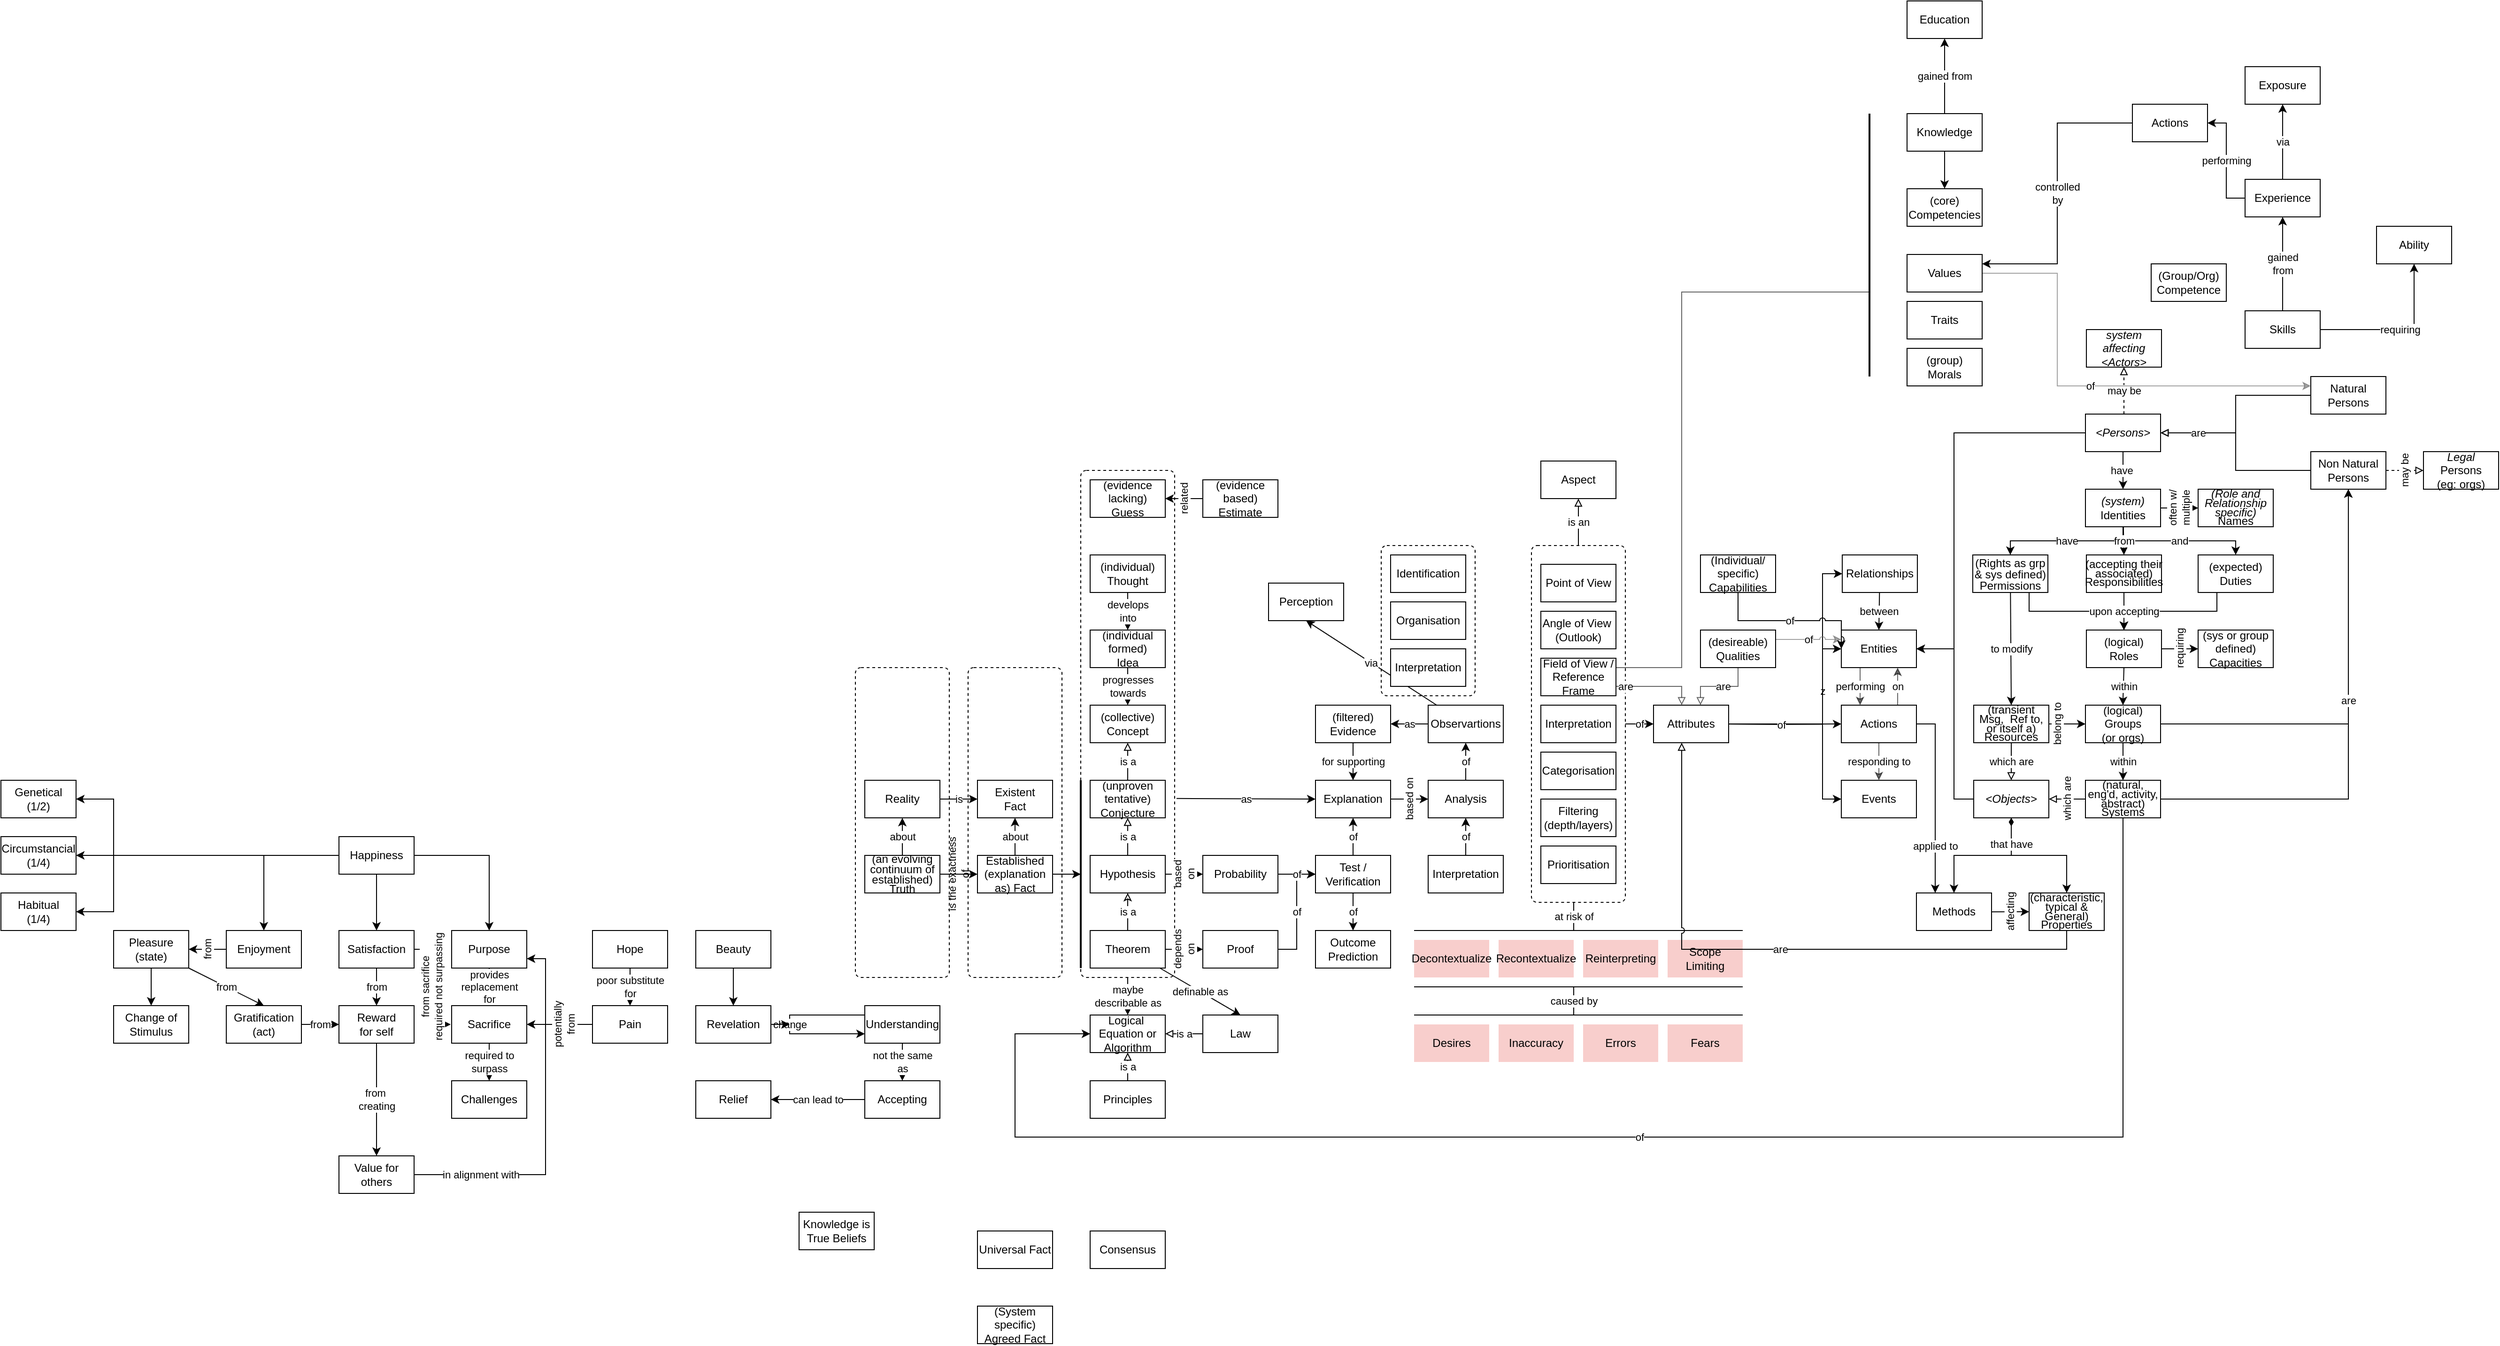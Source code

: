 <mxfile version="17.2.4" type="google" pages="14"><diagram id="YosN5aoBgP5VsIGl50xN" name="Reality &amp; Facts"><mxGraphModel grid="1" page="1" gridSize="10" guides="1" tooltips="1" connect="1" arrows="1" fold="1" pageScale="1" pageWidth="827" pageHeight="1169" math="0" shadow="0"><root><mxCell id="fPMPLndEOsnqWgDuOG3X-0"/><mxCell id="fPMPLndEOsnqWgDuOG3X-1" parent="fPMPLndEOsnqWgDuOG3X-0"/><mxCell id="cM6naXRh9WU-xT2GG7XB-67" value="z" style="rounded=0;jumpStyle=arc;orthogonalLoop=1;jettySize=auto;html=1;entryX=0;entryY=0.5;entryDx=0;entryDy=0;labelBackgroundColor=default;startArrow=none;startFill=0;endArrow=classic;endFill=1;strokeWidth=1;" edge="1" parent="fPMPLndEOsnqWgDuOG3X-1" target="cM6naXRh9WU-xT2GG7XB-66"><mxGeometry relative="1" as="geometry"><mxPoint x="1030" y="220" as="sourcePoint"/><Array as="points"><mxPoint x="1140" y="220"/><mxPoint x="1140" y="60"/></Array></mxGeometry></mxCell><mxCell id="cM6naXRh9WU-xT2GG7XB-68" value="is an" style="edgeStyle=none;rounded=0;jumpStyle=arc;orthogonalLoop=1;jettySize=auto;html=1;labelBackgroundColor=default;startArrow=none;startFill=0;endArrow=block;endFill=0;strokeWidth=1;" edge="1" parent="fPMPLndEOsnqWgDuOG3X-1" source="qz0sUB6a2OxY83yiYH-E-56" target="cM6naXRh9WU-xT2GG7XB-46"><mxGeometry relative="1" as="geometry"/></mxCell><mxCell id="qz0sUB6a2OxY83yiYH-E-56" value="" style="rounded=1;whiteSpace=wrap;html=1;absoluteArcSize=1;arcSize=12;recursiveResize=0;dashed=1;fillColor=none;" vertex="1" parent="fPMPLndEOsnqWgDuOG3X-1"><mxGeometry x="830" y="30" width="100" height="380" as="geometry"/></mxCell><mxCell id="qz0sUB6a2OxY83yiYH-E-29" value="" style="rounded=1;whiteSpace=wrap;html=1;absoluteArcSize=1;arcSize=12;recursiveResize=0;dashed=1;fillColor=none;" vertex="1" parent="fPMPLndEOsnqWgDuOG3X-1"><mxGeometry x="110" y="160" width="100" height="330" as="geometry"/></mxCell><mxCell id="qz0sUB6a2OxY83yiYH-E-30" value="" style="rounded=1;whiteSpace=wrap;html=1;absoluteArcSize=1;arcSize=12;recursiveResize=0;dashed=1;fillColor=none;" vertex="1" parent="fPMPLndEOsnqWgDuOG3X-1"><mxGeometry x="230" y="160" width="100" height="330" as="geometry"/></mxCell><mxCell id="qz0sUB6a2OxY83yiYH-E-31" value="" style="rounded=1;whiteSpace=wrap;html=1;absoluteArcSize=1;arcSize=12;recursiveResize=0;dashed=1;fillColor=none;" vertex="1" parent="fPMPLndEOsnqWgDuOG3X-1"><mxGeometry x="350" y="-50" width="100" height="540" as="geometry"/></mxCell><mxCell id="qz0sUB6a2OxY83yiYH-E-14" style="edgeStyle=orthogonalEdgeStyle;rounded=0;orthogonalLoop=1;jettySize=auto;html=1;entryX=0;entryY=0.5;entryDx=0;entryDy=0;labelBackgroundColor=default;endArrow=classic;endFill=1;" edge="1" parent="fPMPLndEOsnqWgDuOG3X-1" target="qz0sUB6a2OxY83yiYH-E-11"><mxGeometry relative="1" as="geometry"><mxPoint x="1030" y="220.059" as="sourcePoint"/><Array as="points"><mxPoint x="1140" y="220"/><mxPoint x="1140" y="140"/></Array></mxGeometry></mxCell><mxCell id="qz0sUB6a2OxY83yiYH-E-17" style="edgeStyle=orthogonalEdgeStyle;rounded=0;orthogonalLoop=1;jettySize=auto;html=1;entryX=0;entryY=0.5;entryDx=0;entryDy=0;labelBackgroundColor=default;endArrow=classic;endFill=1;" edge="1" parent="fPMPLndEOsnqWgDuOG3X-1" target="qz0sUB6a2OxY83yiYH-E-13"><mxGeometry relative="1" as="geometry"><mxPoint x="1030" y="220.059" as="sourcePoint"/><Array as="points"><mxPoint x="1140" y="220"/><mxPoint x="1140" y="300"/></Array></mxGeometry></mxCell><mxCell id="fPMPLndEOsnqWgDuOG3X-17" value="is" style="rounded=0;orthogonalLoop=1;jettySize=auto;html=1;entryX=0;entryY=0.5;entryDx=0;entryDy=0;labelBackgroundColor=default;" edge="1" parent="fPMPLndEOsnqWgDuOG3X-1" source="fPMPLndEOsnqWgDuOG3X-2" target="fPMPLndEOsnqWgDuOG3X-15"><mxGeometry relative="1" as="geometry"/></mxCell><mxCell id="fPMPLndEOsnqWgDuOG3X-2" value="Reality" style="rounded=0;whiteSpace=wrap;html=1;" vertex="1" parent="fPMPLndEOsnqWgDuOG3X-1"><mxGeometry x="120" y="280" width="80" height="40" as="geometry"/></mxCell><mxCell id="fPMPLndEOsnqWgDuOG3X-18" value="is the exactness&lt;br&gt;of" style="rounded=0;orthogonalLoop=1;jettySize=auto;html=1;entryX=0;entryY=0.5;entryDx=0;entryDy=0;horizontal=0;labelBackgroundColor=none;" edge="1" parent="fPMPLndEOsnqWgDuOG3X-1" source="fPMPLndEOsnqWgDuOG3X-14" target="fPMPLndEOsnqWgDuOG3X-16"><mxGeometry relative="1" as="geometry"/></mxCell><mxCell id="cM6naXRh9WU-xT2GG7XB-10" value="about" style="edgeStyle=elbowEdgeStyle;rounded=0;jumpStyle=arc;orthogonalLoop=1;jettySize=auto;elbow=vertical;html=1;entryX=0.5;entryY=1;entryDx=0;entryDy=0;labelBackgroundColor=default;startArrow=none;startFill=0;endArrow=classic;endFill=1;strokeWidth=1;" edge="1" parent="fPMPLndEOsnqWgDuOG3X-1" source="fPMPLndEOsnqWgDuOG3X-14" target="fPMPLndEOsnqWgDuOG3X-2"><mxGeometry relative="1" as="geometry"/></mxCell><mxCell id="fPMPLndEOsnqWgDuOG3X-14" value="&lt;p style=&quot;line-height: 0.9&quot;&gt;(an evolving continuum of established) Truth&lt;/p&gt;" style="rounded=0;whiteSpace=wrap;html=1;" vertex="1" parent="fPMPLndEOsnqWgDuOG3X-1"><mxGeometry x="120" y="360" width="80" height="40" as="geometry"/></mxCell><mxCell id="fPMPLndEOsnqWgDuOG3X-15" value="Existent &lt;br&gt;Fact" style="rounded=0;whiteSpace=wrap;html=1;" vertex="1" parent="fPMPLndEOsnqWgDuOG3X-1"><mxGeometry x="240" y="280" width="80" height="40" as="geometry"/></mxCell><mxCell id="fPMPLndEOsnqWgDuOG3X-25" value="about" style="edgeStyle=orthogonalEdgeStyle;rounded=0;orthogonalLoop=1;jettySize=auto;html=1;entryX=0.5;entryY=1;entryDx=0;entryDy=0;endArrow=classic;endFill=1;" edge="1" parent="fPMPLndEOsnqWgDuOG3X-1" source="fPMPLndEOsnqWgDuOG3X-16" target="fPMPLndEOsnqWgDuOG3X-15"><mxGeometry relative="1" as="geometry"><mxPoint as="offset"/></mxGeometry></mxCell><mxCell id="fPMPLndEOsnqWgDuOG3X-16" value="Established (explanation as) Fact" style="rounded=0;whiteSpace=wrap;html=1;" vertex="1" parent="fPMPLndEOsnqWgDuOG3X-1"><mxGeometry x="240" y="360" width="80" height="40" as="geometry"/></mxCell><mxCell id="cM6naXRh9WU-xT2GG7XB-78" value="for supporting" style="edgeStyle=none;rounded=0;jumpStyle=arc;orthogonalLoop=1;jettySize=auto;html=1;entryX=0.5;entryY=0;entryDx=0;entryDy=0;labelBackgroundColor=default;startArrow=none;startFill=0;endArrow=classic;endFill=1;strokeWidth=1;" edge="1" parent="fPMPLndEOsnqWgDuOG3X-1" source="fPMPLndEOsnqWgDuOG3X-22" target="cM6naXRh9WU-xT2GG7XB-13"><mxGeometry relative="1" as="geometry"/></mxCell><mxCell id="cM6naXRh9WU-xT2GG7XB-79" value="as" style="edgeStyle=none;rounded=0;jumpStyle=arc;orthogonalLoop=1;jettySize=auto;html=1;labelBackgroundColor=default;startArrow=none;startFill=0;endArrow=classic;endFill=1;strokeWidth=1;exitX=0;exitY=0.5;exitDx=0;exitDy=0;entryX=1;entryY=0.5;entryDx=0;entryDy=0;" edge="1" parent="fPMPLndEOsnqWgDuOG3X-1" source="fPMPLndEOsnqWgDuOG3X-26" target="fPMPLndEOsnqWgDuOG3X-22"><mxGeometry relative="1" as="geometry"><mxPoint x="670" y="90" as="targetPoint"/></mxGeometry></mxCell><mxCell id="fPMPLndEOsnqWgDuOG3X-22" value="(filtered)&lt;br&gt;Evidence" style="rounded=0;whiteSpace=wrap;html=1;" vertex="1" parent="fPMPLndEOsnqWgDuOG3X-1"><mxGeometry x="600" y="200" width="80" height="40" as="geometry"/></mxCell><mxCell id="cM6naXRh9WU-xT2GG7XB-83" value="via" style="edgeStyle=none;rounded=0;jumpStyle=arc;orthogonalLoop=1;jettySize=auto;html=1;entryX=0.5;entryY=1;entryDx=0;entryDy=0;labelBackgroundColor=default;startArrow=none;startFill=0;endArrow=classic;endFill=1;strokeWidth=1;" edge="1" parent="fPMPLndEOsnqWgDuOG3X-1" source="fPMPLndEOsnqWgDuOG3X-26" target="Lkyr-7lhp4ESdSKsHoO9-60"><mxGeometry relative="1" as="geometry"/></mxCell><mxCell id="fPMPLndEOsnqWgDuOG3X-26" value="Observartions" style="rounded=0;whiteSpace=wrap;html=1;" vertex="1" parent="fPMPLndEOsnqWgDuOG3X-1"><mxGeometry x="720" y="200" width="80" height="40" as="geometry"/></mxCell><mxCell id="fPMPLndEOsnqWgDuOG3X-28" value="Point of View" style="rounded=0;whiteSpace=wrap;html=1;" vertex="1" parent="fPMPLndEOsnqWgDuOG3X-1"><mxGeometry x="840" y="50" width="80" height="40" as="geometry"/></mxCell><mxCell id="fPMPLndEOsnqWgDuOG3X-32" value="Categorisation" style="rounded=0;whiteSpace=wrap;html=1;" vertex="1" parent="fPMPLndEOsnqWgDuOG3X-1"><mxGeometry x="840" y="250" width="80" height="40" as="geometry"/></mxCell><mxCell id="fPMPLndEOsnqWgDuOG3X-33" value="Interpretation" style="rounded=0;whiteSpace=wrap;html=1;" vertex="1" parent="fPMPLndEOsnqWgDuOG3X-1"><mxGeometry x="840" y="200" width="80" height="40" as="geometry"/></mxCell><mxCell id="cM6naXRh9WU-xT2GG7XB-80" value="of" style="edgeStyle=none;rounded=0;jumpStyle=arc;orthogonalLoop=1;jettySize=auto;html=1;entryX=0.5;entryY=1;entryDx=0;entryDy=0;labelBackgroundColor=default;startArrow=none;startFill=0;endArrow=classic;endFill=1;strokeWidth=1;" edge="1" parent="fPMPLndEOsnqWgDuOG3X-1" source="fPMPLndEOsnqWgDuOG3X-38" target="fPMPLndEOsnqWgDuOG3X-26"><mxGeometry relative="1" as="geometry"/></mxCell><mxCell id="fPMPLndEOsnqWgDuOG3X-38" value="Analysis" style="rounded=0;whiteSpace=wrap;html=1;" vertex="1" parent="fPMPLndEOsnqWgDuOG3X-1"><mxGeometry x="720" y="280" width="80" height="40" as="geometry"/></mxCell><mxCell id="qz0sUB6a2OxY83yiYH-E-1" value="is a" style="edgeStyle=orthogonalEdgeStyle;rounded=0;orthogonalLoop=1;jettySize=auto;html=1;entryX=0.5;entryY=1;entryDx=0;entryDy=0;labelBackgroundColor=default;endArrow=block;endFill=0;exitX=0.5;exitY=0;exitDx=0;exitDy=0;" edge="1" parent="fPMPLndEOsnqWgDuOG3X-1" source="qz0sUB6a2OxY83yiYH-E-2" target="fPMPLndEOsnqWgDuOG3X-41"><mxGeometry relative="1" as="geometry"><mxPoint x="330" y="490" as="sourcePoint"/></mxGeometry></mxCell><mxCell id="qz0sUB6a2OxY83yiYH-E-27" value="is a" style="edgeStyle=orthogonalEdgeStyle;rounded=0;orthogonalLoop=1;jettySize=auto;html=1;entryX=0.5;entryY=1;entryDx=0;entryDy=0;labelBackgroundColor=default;endArrow=block;endFill=0;" edge="1" parent="fPMPLndEOsnqWgDuOG3X-1" source="fPMPLndEOsnqWgDuOG3X-41" target="cM6naXRh9WU-xT2GG7XB-89"><mxGeometry relative="1" as="geometry"><mxPoint x="400" y="240" as="targetPoint"/></mxGeometry></mxCell><mxCell id="cM6naXRh9WU-xT2GG7XB-82" value="as" style="edgeStyle=none;rounded=0;jumpStyle=arc;orthogonalLoop=1;jettySize=auto;html=1;entryX=0;entryY=0.5;entryDx=0;entryDy=0;labelBackgroundColor=default;startArrow=none;startFill=0;endArrow=classic;endFill=1;strokeWidth=1;exitX=1.02;exitY=0.647;exitDx=0;exitDy=0;exitPerimeter=0;" edge="1" parent="fPMPLndEOsnqWgDuOG3X-1" source="qz0sUB6a2OxY83yiYH-E-31" target="cM6naXRh9WU-xT2GG7XB-13"><mxGeometry relative="1" as="geometry"/></mxCell><mxCell id="fPMPLndEOsnqWgDuOG3X-41" value="(unproven tentative) Conjecture" style="rounded=0;whiteSpace=wrap;html=1;" vertex="1" parent="fPMPLndEOsnqWgDuOG3X-1"><mxGeometry x="360" y="280" width="80" height="40" as="geometry"/></mxCell><mxCell id="qz0sUB6a2OxY83yiYH-E-23" value="of" style="edgeStyle=orthogonalEdgeStyle;rounded=0;orthogonalLoop=1;jettySize=auto;html=1;entryX=0;entryY=0.5;entryDx=0;entryDy=0;labelBackgroundColor=default;endArrow=classic;endFill=1;" edge="1" parent="fPMPLndEOsnqWgDuOG3X-1" source="fPMPLndEOsnqWgDuOG3X-42" target="qz0sUB6a2OxY83yiYH-E-22"><mxGeometry relative="1" as="geometry"/></mxCell><mxCell id="fPMPLndEOsnqWgDuOG3X-42" value="Proof" style="rounded=0;whiteSpace=wrap;html=1;" vertex="1" parent="fPMPLndEOsnqWgDuOG3X-1"><mxGeometry x="480" y="440" width="80" height="40" as="geometry"/></mxCell><mxCell id="fPMPLndEOsnqWgDuOG3X-49" value="of" style="edgeStyle=orthogonalEdgeStyle;rounded=0;orthogonalLoop=1;jettySize=auto;html=1;entryX=0;entryY=0.5;entryDx=0;entryDy=0;labelBackgroundColor=default;endArrow=classic;endFill=1;startArrow=none;" edge="1" parent="fPMPLndEOsnqWgDuOG3X-1" source="qz0sUB6a2OxY83yiYH-E-4" target="qz0sUB6a2OxY83yiYH-E-22"><mxGeometry relative="1" as="geometry"/></mxCell><mxCell id="qz0sUB6a2OxY83yiYH-E-3" value="depends&lt;br&gt;on" style="edgeStyle=orthogonalEdgeStyle;rounded=0;orthogonalLoop=1;jettySize=auto;html=1;entryX=0;entryY=0.5;entryDx=0;entryDy=0;labelBackgroundColor=default;endArrow=classic;endFill=1;horizontal=0;" edge="1" parent="fPMPLndEOsnqWgDuOG3X-1" source="fPMPLndEOsnqWgDuOG3X-45" target="fPMPLndEOsnqWgDuOG3X-42"><mxGeometry relative="1" as="geometry"><Array as="points"><mxPoint x="460" y="460"/><mxPoint x="460" y="460"/></Array></mxGeometry></mxCell><mxCell id="qz0sUB6a2OxY83yiYH-E-9" value="is a" style="edgeStyle=orthogonalEdgeStyle;rounded=0;orthogonalLoop=1;jettySize=auto;html=1;entryX=0.5;entryY=1;entryDx=0;entryDy=0;labelBackgroundColor=default;endArrow=classic;endFill=0;" edge="1" parent="fPMPLndEOsnqWgDuOG3X-1" source="fPMPLndEOsnqWgDuOG3X-45" target="qz0sUB6a2OxY83yiYH-E-2"><mxGeometry relative="1" as="geometry"/></mxCell><mxCell id="cM6naXRh9WU-xT2GG7XB-57" value="definable as" style="rounded=0;jumpStyle=arc;orthogonalLoop=1;jettySize=auto;html=1;entryX=0.5;entryY=0;entryDx=0;entryDy=0;labelBackgroundColor=default;startArrow=none;startFill=0;endArrow=classic;endFill=1;strokeWidth=1;" edge="1" parent="fPMPLndEOsnqWgDuOG3X-1" source="fPMPLndEOsnqWgDuOG3X-45" target="cM6naXRh9WU-xT2GG7XB-56"><mxGeometry relative="1" as="geometry"/></mxCell><mxCell id="cM6naXRh9WU-xT2GG7XB-60" value="maybe&lt;br&gt;describable as" style="edgeStyle=elbowEdgeStyle;rounded=0;jumpStyle=arc;orthogonalLoop=1;jettySize=auto;html=1;entryX=0.5;entryY=0;entryDx=0;entryDy=0;labelBackgroundColor=default;startArrow=none;startFill=0;endArrow=classic;endFill=1;strokeWidth=1;" edge="1" parent="fPMPLndEOsnqWgDuOG3X-1" target="cM6naXRh9WU-xT2GG7XB-58"><mxGeometry relative="1" as="geometry"><mxPoint x="400" y="490" as="sourcePoint"/></mxGeometry></mxCell><mxCell id="fPMPLndEOsnqWgDuOG3X-45" value="Theorem" style="rounded=0;whiteSpace=wrap;html=1;" vertex="1" parent="fPMPLndEOsnqWgDuOG3X-1"><mxGeometry x="360" y="440" width="80" height="40" as="geometry"/></mxCell><mxCell id="fPMPLndEOsnqWgDuOG3X-24" value="" style="edgeStyle=orthogonalEdgeStyle;rounded=0;orthogonalLoop=1;jettySize=auto;html=1;endArrow=classic;endFill=1;labelBackgroundColor=none;horizontal=0;" edge="1" parent="fPMPLndEOsnqWgDuOG3X-1" source="fPMPLndEOsnqWgDuOG3X-16"><mxGeometry x="-0.5" relative="1" as="geometry"><mxPoint x="350" y="380" as="targetPoint"/><Array as="points"><mxPoint x="350" y="380"/><mxPoint x="350" y="380"/></Array><mxPoint as="offset"/></mxGeometry></mxCell><mxCell id="qz0sUB6a2OxY83yiYH-E-20" value="based&lt;br&gt;on" style="edgeStyle=orthogonalEdgeStyle;rounded=0;orthogonalLoop=1;jettySize=auto;html=1;entryX=0;entryY=0.5;entryDx=0;entryDy=0;labelBackgroundColor=default;endArrow=classic;endFill=1;horizontal=0;" edge="1" parent="fPMPLndEOsnqWgDuOG3X-1" source="qz0sUB6a2OxY83yiYH-E-2" target="qz0sUB6a2OxY83yiYH-E-4"><mxGeometry relative="1" as="geometry"/></mxCell><mxCell id="qz0sUB6a2OxY83yiYH-E-2" value="Hypothesis" style="rounded=0;whiteSpace=wrap;html=1;" vertex="1" parent="fPMPLndEOsnqWgDuOG3X-1"><mxGeometry x="360" y="360" width="80" height="40" as="geometry"/></mxCell><mxCell id="qz0sUB6a2OxY83yiYH-E-4" value="Probability" style="rounded=0;whiteSpace=wrap;html=1;" vertex="1" parent="fPMPLndEOsnqWgDuOG3X-1"><mxGeometry x="480" y="360" width="80" height="40" as="geometry"/></mxCell><mxCell id="qz0sUB6a2OxY83yiYH-E-16" value="of" style="edgeStyle=orthogonalEdgeStyle;rounded=0;orthogonalLoop=1;jettySize=auto;html=1;entryX=0;entryY=0.5;entryDx=0;entryDy=0;labelBackgroundColor=default;endArrow=classic;endFill=1;" edge="1" parent="fPMPLndEOsnqWgDuOG3X-1" target="qz0sUB6a2OxY83yiYH-E-12"><mxGeometry relative="1" as="geometry"><mxPoint x="1030" y="220" as="sourcePoint"/></mxGeometry></mxCell><mxCell id="qz0sUB6a2OxY83yiYH-E-10" value="Attributes" style="rounded=0;whiteSpace=wrap;html=1;" vertex="1" parent="fPMPLndEOsnqWgDuOG3X-1"><mxGeometry x="960" y="200" width="80" height="40" as="geometry"/></mxCell><mxCell id="cM6naXRh9WU-xT2GG7XB-4" value="on" style="edgeStyle=elbowEdgeStyle;rounded=0;jumpStyle=arc;orthogonalLoop=1;jettySize=auto;html=1;labelBackgroundColor=default;endArrow=classic;endFill=1;strokeWidth=1;opacity=60;entryX=0.75;entryY=1;entryDx=0;entryDy=0;exitX=0.75;exitY=0;exitDx=0;exitDy=0;" edge="1" parent="fPMPLndEOsnqWgDuOG3X-1" source="qz0sUB6a2OxY83yiYH-E-12" target="qz0sUB6a2OxY83yiYH-E-11"><mxGeometry relative="1" as="geometry"><mxPoint x="1240" y="180" as="sourcePoint"/></mxGeometry></mxCell><mxCell id="cM6naXRh9WU-xT2GG7XB-5" value="performing" style="edgeStyle=elbowEdgeStyle;rounded=0;jumpStyle=arc;orthogonalLoop=1;jettySize=auto;html=1;labelBackgroundColor=default;endArrow=classic;endFill=1;strokeWidth=1;opacity=60;exitX=0.25;exitY=1;exitDx=0;exitDy=0;" edge="1" parent="fPMPLndEOsnqWgDuOG3X-1" source="qz0sUB6a2OxY83yiYH-E-11" target="qz0sUB6a2OxY83yiYH-E-12"><mxGeometry relative="1" as="geometry"/></mxCell><mxCell id="qz0sUB6a2OxY83yiYH-E-11" value="Entities" style="rounded=0;whiteSpace=wrap;html=1;" vertex="1" parent="fPMPLndEOsnqWgDuOG3X-1"><mxGeometry x="1160" y="120" width="80" height="40" as="geometry"/></mxCell><mxCell id="cM6naXRh9WU-xT2GG7XB-6" value="responding to" style="edgeStyle=elbowEdgeStyle;rounded=0;jumpStyle=arc;orthogonalLoop=1;jettySize=auto;html=1;entryX=0.5;entryY=0;entryDx=0;entryDy=0;labelBackgroundColor=default;endArrow=classic;endFill=1;strokeWidth=1;opacity=60;" edge="1" parent="fPMPLndEOsnqWgDuOG3X-1" source="qz0sUB6a2OxY83yiYH-E-12" target="qz0sUB6a2OxY83yiYH-E-13"><mxGeometry relative="1" as="geometry"/></mxCell><mxCell id="cM6naXRh9WU-xT2GG7XB-7" value="applied to" style="edgeStyle=elbowEdgeStyle;rounded=0;jumpStyle=arc;orthogonalLoop=1;jettySize=auto;html=1;entryX=0.25;entryY=0;entryDx=0;entryDy=0;labelBackgroundColor=default;startArrow=none;startFill=0;endArrow=classic;endFill=1;strokeWidth=1;elbow=vertical;exitX=1;exitY=0.5;exitDx=0;exitDy=0;" edge="1" parent="fPMPLndEOsnqWgDuOG3X-1" source="qz0sUB6a2OxY83yiYH-E-12" target="cM6naXRh9WU-xT2GG7XB-1"><mxGeometry x="0.5" relative="1" as="geometry"><Array as="points"><mxPoint x="1260" y="220"/></Array><mxPoint as="offset"/></mxGeometry></mxCell><mxCell id="qz0sUB6a2OxY83yiYH-E-12" value="Actions" style="rounded=0;whiteSpace=wrap;html=1;" vertex="1" parent="fPMPLndEOsnqWgDuOG3X-1"><mxGeometry x="1160" y="200" width="80" height="40" as="geometry"/></mxCell><mxCell id="qz0sUB6a2OxY83yiYH-E-13" value="Events" style="rounded=0;whiteSpace=wrap;html=1;" vertex="1" parent="fPMPLndEOsnqWgDuOG3X-1"><mxGeometry x="1160" y="280" width="80" height="40" as="geometry"/></mxCell><mxCell id="qz0sUB6a2OxY83yiYH-E-19" value="of" style="endArrow=classic;html=1;rounded=0;labelBackgroundColor=default;entryX=0;entryY=0.5;entryDx=0;entryDy=0;endFill=1;" edge="1" parent="fPMPLndEOsnqWgDuOG3X-1" target="qz0sUB6a2OxY83yiYH-E-10"><mxGeometry width="50" height="50" relative="1" as="geometry"><mxPoint x="930" y="220" as="sourcePoint"/><mxPoint x="810" y="200" as="targetPoint"/></mxGeometry></mxCell><mxCell id="cM6naXRh9WU-xT2GG7XB-77" value="of" style="edgeStyle=none;rounded=0;jumpStyle=arc;orthogonalLoop=1;jettySize=auto;html=1;entryX=0.5;entryY=1;entryDx=0;entryDy=0;labelBackgroundColor=default;startArrow=none;startFill=0;endArrow=classic;endFill=1;strokeWidth=1;" edge="1" parent="fPMPLndEOsnqWgDuOG3X-1" source="qz0sUB6a2OxY83yiYH-E-22" target="cM6naXRh9WU-xT2GG7XB-13"><mxGeometry relative="1" as="geometry"/></mxCell><mxCell id="qz0sUB6a2OxY83yiYH-E-22" value="Test /&lt;br&gt;Verification" style="rounded=0;whiteSpace=wrap;html=1;" vertex="1" parent="fPMPLndEOsnqWgDuOG3X-1"><mxGeometry x="600" y="360" width="80" height="40" as="geometry"/></mxCell><mxCell id="qz0sUB6a2OxY83yiYH-E-25" value="" style="endArrow=none;html=1;rounded=0;labelBackgroundColor=default;strokeWidth=2;" edge="1" parent="fPMPLndEOsnqWgDuOG3X-1"><mxGeometry width="50" height="50" relative="1" as="geometry"><mxPoint x="350" y="480" as="sourcePoint"/><mxPoint x="350" y="280" as="targetPoint"/></mxGeometry></mxCell><mxCell id="qz0sUB6a2OxY83yiYH-E-33" style="edgeStyle=elbowEdgeStyle;rounded=0;orthogonalLoop=1;jettySize=auto;html=1;entryX=1;entryY=0.5;entryDx=0;entryDy=0;labelBackgroundColor=default;endArrow=classic;endFill=1;strokeWidth=1;exitX=0;exitY=0.5;exitDx=0;exitDy=0;" edge="1" parent="fPMPLndEOsnqWgDuOG3X-1" source="qz0sUB6a2OxY83yiYH-E-36" target="qz0sUB6a2OxY83yiYH-E-11"><mxGeometry relative="1" as="geometry"><Array as="points"><mxPoint x="1280" y="130"/></Array></mxGeometry></mxCell><mxCell id="qz0sUB6a2OxY83yiYH-E-32" value="&lt;i&gt;system affecting&lt;br&gt;&amp;lt;Actors&amp;gt;&lt;/i&gt;" style="rounded=0;whiteSpace=wrap;html=1;" vertex="1" parent="fPMPLndEOsnqWgDuOG3X-1"><mxGeometry x="1421" y="-200" width="80" height="40" as="geometry"/></mxCell><mxCell id="qz0sUB6a2OxY83yiYH-E-35" style="edgeStyle=elbowEdgeStyle;rounded=0;orthogonalLoop=1;jettySize=auto;html=1;entryX=1;entryY=0.5;entryDx=0;entryDy=0;labelBackgroundColor=default;endArrow=classic;endFill=1;strokeWidth=1;" edge="1" parent="fPMPLndEOsnqWgDuOG3X-1" source="qz0sUB6a2OxY83yiYH-E-34" target="qz0sUB6a2OxY83yiYH-E-11"><mxGeometry relative="1" as="geometry"><Array as="points"><mxPoint x="1280" y="220"/></Array></mxGeometry></mxCell><mxCell id="cM6naXRh9WU-xT2GG7XB-3" style="edgeStyle=elbowEdgeStyle;rounded=0;jumpStyle=arc;orthogonalLoop=1;jettySize=auto;html=1;labelBackgroundColor=default;endArrow=classic;endFill=1;strokeWidth=1;exitX=0.5;exitY=1;exitDx=0;exitDy=0;elbow=vertical;startArrow=diamondThin;startFill=1;entryX=0.5;entryY=0;entryDx=0;entryDy=0;" edge="1" parent="fPMPLndEOsnqWgDuOG3X-1" source="qz0sUB6a2OxY83yiYH-E-34"><mxGeometry relative="1" as="geometry"><mxPoint x="1280" y="400" as="targetPoint"/></mxGeometry></mxCell><mxCell id="qz0sUB6a2OxY83yiYH-E-34" value="&lt;i&gt;&amp;lt;Objects&amp;gt;&lt;/i&gt;" style="rounded=0;whiteSpace=wrap;html=1;" vertex="1" parent="fPMPLndEOsnqWgDuOG3X-1"><mxGeometry x="1301" y="280" width="80" height="40" as="geometry"/></mxCell><mxCell id="qz0sUB6a2OxY83yiYH-E-42" value="may be" style="edgeStyle=elbowEdgeStyle;rounded=0;orthogonalLoop=1;jettySize=auto;html=1;entryX=0.5;entryY=1;entryDx=0;entryDy=0;labelBackgroundColor=default;endArrow=block;endFill=0;strokeWidth=1;dashed=1;" edge="1" parent="fPMPLndEOsnqWgDuOG3X-1" source="qz0sUB6a2OxY83yiYH-E-36" target="qz0sUB6a2OxY83yiYH-E-32"><mxGeometry relative="1" as="geometry"/></mxCell><mxCell id="cM6naXRh9WU-xT2GG7XB-9" value="have&amp;nbsp;" style="edgeStyle=elbowEdgeStyle;rounded=0;jumpStyle=arc;orthogonalLoop=1;jettySize=auto;elbow=vertical;html=1;entryX=0.5;entryY=0;entryDx=0;entryDy=0;labelBackgroundColor=default;startArrow=none;startFill=0;endArrow=classic;endFill=1;strokeWidth=1;" edge="1" parent="fPMPLndEOsnqWgDuOG3X-1" source="qz0sUB6a2OxY83yiYH-E-36"><mxGeometry relative="1" as="geometry"><mxPoint x="1460" y="-30" as="targetPoint"/></mxGeometry></mxCell><mxCell id="qz0sUB6a2OxY83yiYH-E-36" value="&lt;i&gt;&amp;lt;Persons&amp;gt;&lt;/i&gt;" style="rounded=0;whiteSpace=wrap;html=1;" vertex="1" parent="fPMPLndEOsnqWgDuOG3X-1"><mxGeometry x="1420" y="-110" width="80" height="40" as="geometry"/></mxCell><mxCell id="qz0sUB6a2OxY83yiYH-E-40" value="" style="edgeStyle=elbowEdgeStyle;rounded=0;orthogonalLoop=1;jettySize=auto;html=1;entryX=1;entryY=0.5;entryDx=0;entryDy=0;labelBackgroundColor=default;endArrow=block;endFill=0;strokeWidth=1;" edge="1" parent="fPMPLndEOsnqWgDuOG3X-1" source="qz0sUB6a2OxY83yiYH-E-37" target="qz0sUB6a2OxY83yiYH-E-36"><mxGeometry relative="1" as="geometry"/></mxCell><mxCell id="qz0sUB6a2OxY83yiYH-E-37" value="Natural Persons" style="rounded=0;whiteSpace=wrap;html=1;" vertex="1" parent="fPMPLndEOsnqWgDuOG3X-1"><mxGeometry x="1660" y="-150" width="80" height="40" as="geometry"/></mxCell><mxCell id="qz0sUB6a2OxY83yiYH-E-44" value="which are" style="edgeStyle=elbowEdgeStyle;rounded=0;orthogonalLoop=1;jettySize=auto;html=1;entryX=1;entryY=0.5;entryDx=0;entryDy=0;labelBackgroundColor=default;endArrow=block;endFill=0;strokeWidth=1;horizontal=0;" edge="1" parent="fPMPLndEOsnqWgDuOG3X-1" source="qz0sUB6a2OxY83yiYH-E-38" target="qz0sUB6a2OxY83yiYH-E-34"><mxGeometry relative="1" as="geometry"/></mxCell><mxCell id="cM6naXRh9WU-xT2GG7XB-31" value="" style="edgeStyle=elbowEdgeStyle;rounded=0;jumpStyle=arc;orthogonalLoop=1;jettySize=auto;elbow=vertical;html=1;entryX=0.5;entryY=1;entryDx=0;entryDy=0;labelBackgroundColor=default;startArrow=none;startFill=0;endArrow=classic;endFill=1;strokeWidth=1;" edge="1" parent="fPMPLndEOsnqWgDuOG3X-1" source="qz0sUB6a2OxY83yiYH-E-38" target="qz0sUB6a2OxY83yiYH-E-39"><mxGeometry relative="1" as="geometry"><Array as="points"><mxPoint x="1540" y="300"/></Array></mxGeometry></mxCell><mxCell id="cM6naXRh9WU-xT2GG7XB-76" value="of" style="edgeStyle=none;rounded=0;jumpStyle=arc;orthogonalLoop=1;jettySize=auto;html=1;entryX=0;entryY=0.5;entryDx=0;entryDy=0;labelBackgroundColor=default;startArrow=none;startFill=0;endArrow=classic;endFill=1;strokeWidth=1;" edge="1" parent="fPMPLndEOsnqWgDuOG3X-1" source="qz0sUB6a2OxY83yiYH-E-38" target="cM6naXRh9WU-xT2GG7XB-58"><mxGeometry relative="1" as="geometry"><Array as="points"><mxPoint x="1460" y="660"/><mxPoint x="280" y="660"/><mxPoint x="280" y="550"/></Array></mxGeometry></mxCell><mxCell id="qz0sUB6a2OxY83yiYH-E-38" value="&lt;p style=&quot;line-height: 0.8&quot;&gt;(natural,&lt;br&gt;eng'd, activity, abstract) Systems&lt;/p&gt;" style="rounded=0;whiteSpace=wrap;html=1;" vertex="1" parent="fPMPLndEOsnqWgDuOG3X-1"><mxGeometry x="1420" y="280" width="80" height="40" as="geometry"/></mxCell><mxCell id="qz0sUB6a2OxY83yiYH-E-41" value="are" style="edgeStyle=elbowEdgeStyle;rounded=0;orthogonalLoop=1;jettySize=auto;html=1;labelBackgroundColor=default;endArrow=block;endFill=0;strokeWidth=1;" edge="1" parent="fPMPLndEOsnqWgDuOG3X-1" source="qz0sUB6a2OxY83yiYH-E-39"><mxGeometry x="0.6" relative="1" as="geometry"><mxPoint x="1500" y="-90" as="targetPoint"/><mxPoint as="offset"/></mxGeometry></mxCell><mxCell id="V3xhO1LvdeigSAbENP29-7" value="may be" style="edgeStyle=none;rounded=0;jumpStyle=arc;orthogonalLoop=1;jettySize=auto;html=1;dashed=1;labelBackgroundColor=default;startArrow=none;startFill=0;endArrow=block;endFill=0;strokeWidth=1;horizontal=0;" edge="1" parent="fPMPLndEOsnqWgDuOG3X-1" source="qz0sUB6a2OxY83yiYH-E-39" target="V3xhO1LvdeigSAbENP29-6"><mxGeometry relative="1" as="geometry"/></mxCell><mxCell id="qz0sUB6a2OxY83yiYH-E-39" value="Non Natural Persons" style="rounded=0;whiteSpace=wrap;html=1;" vertex="1" parent="fPMPLndEOsnqWgDuOG3X-1"><mxGeometry x="1660" y="-70" width="80" height="40" as="geometry"/></mxCell><mxCell id="qz0sUB6a2OxY83yiYH-E-49" value="Errors" style="rounded=0;whiteSpace=wrap;html=1;fillColor=#f8cecc;strokeColor=none;" vertex="1" parent="fPMPLndEOsnqWgDuOG3X-1"><mxGeometry x="885" y="540" width="80" height="40" as="geometry"/></mxCell><mxCell id="qz0sUB6a2OxY83yiYH-E-51" value="Desires" style="rounded=0;whiteSpace=wrap;html=1;fillColor=#f8cecc;strokeColor=none;" vertex="1" parent="fPMPLndEOsnqWgDuOG3X-1"><mxGeometry x="705" y="540" width="80" height="40" as="geometry"/></mxCell><mxCell id="qz0sUB6a2OxY83yiYH-E-52" value="Fears" style="rounded=0;whiteSpace=wrap;html=1;fillColor=#f8cecc;strokeColor=none;" vertex="1" parent="fPMPLndEOsnqWgDuOG3X-1"><mxGeometry x="975" y="540" width="80" height="40" as="geometry"/></mxCell><mxCell id="ebRLl0ky5k79iLaYqLpx-0" value="Recontextualize" style="rounded=0;whiteSpace=wrap;html=1;fillColor=#f8cecc;strokeColor=none;" vertex="1" parent="fPMPLndEOsnqWgDuOG3X-1"><mxGeometry x="795" y="450" width="80" height="40" as="geometry"/></mxCell><mxCell id="ebRLl0ky5k79iLaYqLpx-1" value="Decontextualize" style="rounded=0;whiteSpace=wrap;html=1;fillColor=#f8cecc;strokeColor=none;" vertex="1" parent="fPMPLndEOsnqWgDuOG3X-1"><mxGeometry x="705" y="450" width="80" height="40" as="geometry"/></mxCell><mxCell id="ebRLl0ky5k79iLaYqLpx-2" value="Scope Limiting" style="rounded=0;whiteSpace=wrap;html=1;fillColor=#f8cecc;strokeColor=none;" vertex="1" parent="fPMPLndEOsnqWgDuOG3X-1"><mxGeometry x="975" y="450" width="80" height="40" as="geometry"/></mxCell><mxCell id="Jlnby6fVKQMPhWeRIPaO-0" value="Reinterpreting" style="rounded=0;whiteSpace=wrap;html=1;fillColor=#f8cecc;strokeColor=none;" vertex="1" parent="fPMPLndEOsnqWgDuOG3X-1"><mxGeometry x="885" y="450" width="80" height="40" as="geometry"/></mxCell><mxCell id="VEC0YLfKjEDRvmPZji1d-0" value="" style="endArrow=none;html=1;rounded=0;labelBackgroundColor=default;strokeWidth=1;" edge="1" parent="fPMPLndEOsnqWgDuOG3X-1"><mxGeometry width="50" height="50" relative="1" as="geometry"><mxPoint x="705" y="440" as="sourcePoint"/><mxPoint x="1055" y="440" as="targetPoint"/></mxGeometry></mxCell><mxCell id="VEC0YLfKjEDRvmPZji1d-2" value="at risk of" style="endArrow=none;html=1;rounded=0;labelBackgroundColor=default;strokeWidth=1;exitX=0.5;exitY=1;exitDx=0;exitDy=0;" edge="1" parent="fPMPLndEOsnqWgDuOG3X-1"><mxGeometry width="50" height="50" relative="1" as="geometry"><mxPoint x="875" y="410" as="sourcePoint"/><mxPoint x="875" y="440" as="targetPoint"/></mxGeometry></mxCell><mxCell id="VEC0YLfKjEDRvmPZji1d-11" value="of" style="edgeStyle=elbowEdgeStyle;rounded=0;orthogonalLoop=1;jettySize=auto;html=1;entryX=0;entryY=0.25;entryDx=0;entryDy=0;labelBackgroundColor=default;endArrow=classic;endFill=1;strokeWidth=1;exitX=1;exitY=0.5;exitDx=0;exitDy=0;fillColor=#f5f5f5;strokeColor=#666666;opacity=60;" edge="1" parent="fPMPLndEOsnqWgDuOG3X-1" source="VEC0YLfKjEDRvmPZji1d-7" target="qz0sUB6a2OxY83yiYH-E-37"><mxGeometry relative="1" as="geometry"><Array as="points"><mxPoint x="1390" y="-130"/></Array></mxGeometry></mxCell><mxCell id="VEC0YLfKjEDRvmPZji1d-14" value="are" style="edgeStyle=elbowEdgeStyle;rounded=0;jumpStyle=arc;orthogonalLoop=1;jettySize=auto;html=1;entryX=0.5;entryY=0;entryDx=0;entryDy=0;labelBackgroundColor=default;endArrow=block;endFill=0;strokeWidth=1;opacity=60;startArrow=none;" edge="1" parent="fPMPLndEOsnqWgDuOG3X-1" source="fPMPLndEOsnqWgDuOG3X-27"><mxGeometry x="-0.778" relative="1" as="geometry"><mxPoint x="1190" y="-240" as="sourcePoint"/><mxPoint x="990" y="200" as="targetPoint"/><Array as="points"><mxPoint x="990" y="180"/></Array><mxPoint as="offset"/></mxGeometry></mxCell><mxCell id="VEC0YLfKjEDRvmPZji1d-7" value="Values" style="rounded=0;whiteSpace=wrap;html=1;" vertex="1" parent="fPMPLndEOsnqWgDuOG3X-1"><mxGeometry x="1230" y="-280" width="80" height="40" as="geometry"/></mxCell><mxCell id="VEC0YLfKjEDRvmPZji1d-12" value="of" style="edgeStyle=elbowEdgeStyle;rounded=0;orthogonalLoop=1;jettySize=auto;html=1;entryX=0;entryY=0.25;entryDx=0;entryDy=0;labelBackgroundColor=default;endArrow=classic;endFill=1;strokeWidth=1;exitX=1;exitY=0.25;exitDx=0;exitDy=0;jumpStyle=arc;fillColor=#f5f5f5;strokeColor=#666666;opacity=60;" edge="1" parent="fPMPLndEOsnqWgDuOG3X-1" source="VEC0YLfKjEDRvmPZji1d-8" target="qz0sUB6a2OxY83yiYH-E-11"><mxGeometry relative="1" as="geometry"/></mxCell><mxCell id="VEC0YLfKjEDRvmPZji1d-15" value="are" style="edgeStyle=elbowEdgeStyle;rounded=0;jumpStyle=arc;orthogonalLoop=1;jettySize=auto;html=1;entryX=0.75;entryY=0;entryDx=0;entryDy=0;labelBackgroundColor=default;endArrow=block;endFill=0;strokeWidth=1;opacity=60;exitX=0.5;exitY=1;exitDx=0;exitDy=0;elbow=vertical;" edge="1" parent="fPMPLndEOsnqWgDuOG3X-1" source="VEC0YLfKjEDRvmPZji1d-8"><mxGeometry x="-0.094" relative="1" as="geometry"><mxPoint x="1010" y="200" as="targetPoint"/><mxPoint as="offset"/></mxGeometry></mxCell><mxCell id="VEC0YLfKjEDRvmPZji1d-8" value="(desireable)&lt;br&gt;Qualities" style="rounded=0;whiteSpace=wrap;html=1;" vertex="1" parent="fPMPLndEOsnqWgDuOG3X-1"><mxGeometry x="1010" y="120" width="80" height="40" as="geometry"/></mxCell><mxCell id="cM6naXRh9WU-xT2GG7XB-24" value="are" style="edgeStyle=elbowEdgeStyle;rounded=0;jumpStyle=arc;orthogonalLoop=1;jettySize=auto;elbow=vertical;html=1;labelBackgroundColor=default;startArrow=none;startFill=0;endArrow=block;endFill=0;strokeWidth=1;exitX=0.5;exitY=1;exitDx=0;exitDy=0;" edge="1" parent="fPMPLndEOsnqWgDuOG3X-1" source="cM6naXRh9WU-xT2GG7XB-0"><mxGeometry relative="1" as="geometry"><mxPoint x="990" y="240" as="targetPoint"/><Array as="points"><mxPoint x="1200" y="460"/></Array></mxGeometry></mxCell><mxCell id="cM6naXRh9WU-xT2GG7XB-0" value="&lt;p style=&quot;line-height: 0.8&quot;&gt;(characteristic, typical &amp;amp; General) Properties&lt;/p&gt;" style="rounded=0;whiteSpace=wrap;html=1;" vertex="1" parent="fPMPLndEOsnqWgDuOG3X-1"><mxGeometry x="1360" y="400" width="80" height="40" as="geometry"/></mxCell><mxCell id="cM6naXRh9WU-xT2GG7XB-8" value="affecting" style="edgeStyle=elbowEdgeStyle;rounded=0;jumpStyle=arc;orthogonalLoop=1;jettySize=auto;elbow=vertical;html=1;labelBackgroundColor=default;startArrow=none;startFill=0;endArrow=classic;endFill=1;strokeWidth=1;horizontal=0;" edge="1" parent="fPMPLndEOsnqWgDuOG3X-1" target="cM6naXRh9WU-xT2GG7XB-0"><mxGeometry relative="1" as="geometry"><mxPoint x="1320" y="420.176" as="sourcePoint"/></mxGeometry></mxCell><mxCell id="cM6naXRh9WU-xT2GG7XB-1" value="Methods" style="rounded=0;whiteSpace=wrap;html=1;" vertex="1" parent="fPMPLndEOsnqWgDuOG3X-1"><mxGeometry x="1240" y="400" width="80" height="40" as="geometry"/></mxCell><mxCell id="cM6naXRh9WU-xT2GG7XB-2" value="that have" style="edgeStyle=elbowEdgeStyle;rounded=0;jumpStyle=arc;orthogonalLoop=1;jettySize=auto;html=1;entryX=0.5;entryY=0;entryDx=0;entryDy=0;labelBackgroundColor=default;endArrow=classic;endFill=1;strokeWidth=1;exitX=0.5;exitY=1;exitDx=0;exitDy=0;elbow=vertical;startArrow=diamondThin;startFill=1;" edge="1" parent="fPMPLndEOsnqWgDuOG3X-1" source="qz0sUB6a2OxY83yiYH-E-34" target="cM6naXRh9WU-xT2GG7XB-0"><mxGeometry x="-0.601" relative="1" as="geometry"><mxPoint as="offset"/></mxGeometry></mxCell><mxCell id="cM6naXRh9WU-xT2GG7XB-73" value="is a" style="edgeStyle=none;rounded=0;jumpStyle=arc;orthogonalLoop=1;jettySize=auto;html=1;entryX=0.5;entryY=1;entryDx=0;entryDy=0;labelBackgroundColor=default;startArrow=none;startFill=0;endArrow=block;endFill=0;strokeWidth=1;" edge="1" parent="fPMPLndEOsnqWgDuOG3X-1" source="cM6naXRh9WU-xT2GG7XB-12" target="cM6naXRh9WU-xT2GG7XB-58"><mxGeometry relative="1" as="geometry"/></mxCell><mxCell id="cM6naXRh9WU-xT2GG7XB-12" value="Principles" style="rounded=0;whiteSpace=wrap;html=1;" vertex="1" parent="fPMPLndEOsnqWgDuOG3X-1"><mxGeometry x="360" y="600" width="80" height="40" as="geometry"/></mxCell><mxCell id="cM6naXRh9WU-xT2GG7XB-81" value="based on" style="edgeStyle=none;rounded=0;jumpStyle=arc;orthogonalLoop=1;jettySize=auto;html=1;entryX=0;entryY=0.5;entryDx=0;entryDy=0;labelBackgroundColor=default;startArrow=none;startFill=0;endArrow=classic;endFill=1;strokeWidth=1;horizontal=0;" edge="1" parent="fPMPLndEOsnqWgDuOG3X-1" source="cM6naXRh9WU-xT2GG7XB-13" target="fPMPLndEOsnqWgDuOG3X-38"><mxGeometry relative="1" as="geometry"/></mxCell><mxCell id="cM6naXRh9WU-xT2GG7XB-13" value="Explanation" style="rounded=0;whiteSpace=wrap;html=1;" vertex="1" parent="fPMPLndEOsnqWgDuOG3X-1"><mxGeometry x="600" y="280" width="80" height="40" as="geometry"/></mxCell><mxCell id="cM6naXRh9WU-xT2GG7XB-14" value="Outcome&lt;br&gt;Prediction" style="rounded=0;whiteSpace=wrap;html=1;" vertex="1" parent="fPMPLndEOsnqWgDuOG3X-1"><mxGeometry x="600" y="440" width="80" height="40" as="geometry"/></mxCell><mxCell id="cM6naXRh9WU-xT2GG7XB-15" value="(core)&lt;br&gt;Competencies" style="rounded=0;whiteSpace=wrap;html=1;" vertex="1" parent="fPMPLndEOsnqWgDuOG3X-1"><mxGeometry x="1230" y="-350" width="80" height="40" as="geometry"/></mxCell><mxCell id="cM6naXRh9WU-xT2GG7XB-17" value="Traits" style="rounded=0;whiteSpace=wrap;html=1;" vertex="1" parent="fPMPLndEOsnqWgDuOG3X-1"><mxGeometry x="1230" y="-230" width="80" height="40" as="geometry"/></mxCell><mxCell id="cM6naXRh9WU-xT2GG7XB-22" value="gained&lt;br&gt;from" style="edgeStyle=elbowEdgeStyle;rounded=0;jumpStyle=arc;orthogonalLoop=1;jettySize=auto;elbow=vertical;html=1;entryX=0.5;entryY=1;entryDx=0;entryDy=0;labelBackgroundColor=default;startArrow=none;startFill=0;endArrow=classic;endFill=1;strokeWidth=1;exitX=0.5;exitY=0;exitDx=0;exitDy=0;" edge="1" parent="fPMPLndEOsnqWgDuOG3X-1" source="cM6naXRh9WU-xT2GG7XB-18" target="cM6naXRh9WU-xT2GG7XB-20"><mxGeometry relative="1" as="geometry"><Array as="points"/></mxGeometry></mxCell><mxCell id="cM6naXRh9WU-xT2GG7XB-49" value="requiring" style="edgeStyle=elbowEdgeStyle;rounded=0;jumpStyle=arc;orthogonalLoop=1;jettySize=auto;html=1;entryX=0.5;entryY=1;entryDx=0;entryDy=0;labelBackgroundColor=default;startArrow=none;startFill=0;endArrow=classic;endFill=1;strokeWidth=1;exitX=1;exitY=0.5;exitDx=0;exitDy=0;" edge="1" parent="fPMPLndEOsnqWgDuOG3X-1" source="cM6naXRh9WU-xT2GG7XB-18" target="cM6naXRh9WU-xT2GG7XB-34"><mxGeometry relative="1" as="geometry"><mxPoint x="1720" y="-270" as="targetPoint"/><Array as="points"><mxPoint x="1770" y="-210"/></Array></mxGeometry></mxCell><mxCell id="cM6naXRh9WU-xT2GG7XB-18" value="Skills" style="rounded=0;whiteSpace=wrap;html=1;" vertex="1" parent="fPMPLndEOsnqWgDuOG3X-1"><mxGeometry x="1590" y="-220" width="80" height="40" as="geometry"/></mxCell><mxCell id="cM6naXRh9WU-xT2GG7XB-21" value="of" style="edgeStyle=elbowEdgeStyle;rounded=0;jumpStyle=arc;orthogonalLoop=1;jettySize=auto;elbow=vertical;html=1;labelBackgroundColor=default;startArrow=none;startFill=0;endArrow=classic;endFill=1;strokeWidth=1;" edge="1" parent="fPMPLndEOsnqWgDuOG3X-1" source="cM6naXRh9WU-xT2GG7XB-19"><mxGeometry relative="1" as="geometry"><mxPoint x="1160" y="140" as="targetPoint"/></mxGeometry></mxCell><mxCell id="cM6naXRh9WU-xT2GG7XB-19" value="(Individual/ specific)&lt;br&gt;Capabilities" style="rounded=0;whiteSpace=wrap;html=1;" vertex="1" parent="fPMPLndEOsnqWgDuOG3X-1"><mxGeometry x="1010" y="40" width="80" height="40" as="geometry"/></mxCell><mxCell id="cM6naXRh9WU-xT2GG7XB-48" value="via" style="edgeStyle=elbowEdgeStyle;rounded=0;jumpStyle=arc;orthogonalLoop=1;jettySize=auto;html=1;entryX=0.5;entryY=1;entryDx=0;entryDy=0;labelBackgroundColor=default;startArrow=none;startFill=0;endArrow=classic;endFill=1;strokeWidth=1;" edge="1" parent="fPMPLndEOsnqWgDuOG3X-1" source="cM6naXRh9WU-xT2GG7XB-20" target="cM6naXRh9WU-xT2GG7XB-47"><mxGeometry relative="1" as="geometry"/></mxCell><mxCell id="cM6naXRh9WU-xT2GG7XB-54" value="performing" style="edgeStyle=elbowEdgeStyle;rounded=0;jumpStyle=arc;orthogonalLoop=1;jettySize=auto;html=1;labelBackgroundColor=default;startArrow=none;startFill=0;endArrow=classic;endFill=1;strokeWidth=1;" edge="1" parent="fPMPLndEOsnqWgDuOG3X-1" source="cM6naXRh9WU-xT2GG7XB-20" target="cM6naXRh9WU-xT2GG7XB-52"><mxGeometry relative="1" as="geometry"/></mxCell><mxCell id="cM6naXRh9WU-xT2GG7XB-20" value="Experience" style="rounded=0;whiteSpace=wrap;html=1;" vertex="1" parent="fPMPLndEOsnqWgDuOG3X-1"><mxGeometry x="1590" y="-360" width="80" height="40" as="geometry"/></mxCell><mxCell id="cM6naXRh9WU-xT2GG7XB-27" value="within" style="edgeStyle=elbowEdgeStyle;rounded=0;jumpStyle=arc;orthogonalLoop=1;jettySize=auto;elbow=vertical;html=1;entryX=0.5;entryY=0;entryDx=0;entryDy=0;labelBackgroundColor=default;startArrow=none;startFill=0;endArrow=classic;endFill=1;strokeWidth=1;" edge="1" parent="fPMPLndEOsnqWgDuOG3X-1" source="cM6naXRh9WU-xT2GG7XB-25" target="cM6naXRh9WU-xT2GG7XB-26"><mxGeometry relative="1" as="geometry"/></mxCell><mxCell id="sulGEsgV5VvCdXUghZYT-1" value="requiring" style="edgeStyle=none;rounded=0;jumpStyle=arc;orthogonalLoop=1;jettySize=auto;html=1;entryX=0;entryY=0.5;entryDx=0;entryDy=0;labelBackgroundColor=default;startArrow=none;startFill=0;endArrow=classic;endFill=1;strokeWidth=1;elbow=vertical;horizontal=0;" edge="1" parent="fPMPLndEOsnqWgDuOG3X-1" source="cM6naXRh9WU-xT2GG7XB-25" target="sulGEsgV5VvCdXUghZYT-0"><mxGeometry relative="1" as="geometry"/></mxCell><mxCell id="cM6naXRh9WU-xT2GG7XB-25" value="(logical)&lt;br&gt;Roles" style="rounded=0;whiteSpace=wrap;html=1;" vertex="1" parent="fPMPLndEOsnqWgDuOG3X-1"><mxGeometry x="1421" y="120" width="80" height="40" as="geometry"/></mxCell><mxCell id="cM6naXRh9WU-xT2GG7XB-28" value="within" style="edgeStyle=elbowEdgeStyle;rounded=0;jumpStyle=arc;orthogonalLoop=1;jettySize=auto;elbow=vertical;html=1;labelBackgroundColor=default;startArrow=none;startFill=0;endArrow=classic;endFill=1;strokeWidth=1;" edge="1" parent="fPMPLndEOsnqWgDuOG3X-1" source="cM6naXRh9WU-xT2GG7XB-26" target="qz0sUB6a2OxY83yiYH-E-38"><mxGeometry relative="1" as="geometry"/></mxCell><mxCell id="cM6naXRh9WU-xT2GG7XB-26" value="(logical)&lt;br&gt;Groups &lt;br&gt;(or orgs)" style="rounded=0;whiteSpace=wrap;html=1;" vertex="1" parent="fPMPLndEOsnqWgDuOG3X-1"><mxGeometry x="1420" y="200" width="80" height="40" as="geometry"/></mxCell><mxCell id="cM6naXRh9WU-xT2GG7XB-43" value="to modify" style="rounded=0;jumpStyle=arc;orthogonalLoop=1;jettySize=auto;html=1;entryX=0.5;entryY=0;entryDx=0;entryDy=0;labelBackgroundColor=default;startArrow=none;startFill=0;endArrow=classic;endFill=1;strokeWidth=1;" edge="1" parent="fPMPLndEOsnqWgDuOG3X-1" source="cM6naXRh9WU-xT2GG7XB-29" target="cM6naXRh9WU-xT2GG7XB-39"><mxGeometry relative="1" as="geometry"/></mxCell><mxCell id="V3xhO1LvdeigSAbENP29-13" style="edgeStyle=elbowEdgeStyle;rounded=0;jumpStyle=arc;orthogonalLoop=1;jettySize=auto;html=1;entryX=0.5;entryY=0;entryDx=0;entryDy=0;labelBackgroundColor=default;startArrow=none;startFill=0;endArrow=classic;endFill=1;strokeWidth=1;elbow=vertical;exitX=0.75;exitY=1;exitDx=0;exitDy=0;" edge="1" parent="fPMPLndEOsnqWgDuOG3X-1" source="cM6naXRh9WU-xT2GG7XB-29" target="cM6naXRh9WU-xT2GG7XB-25"><mxGeometry relative="1" as="geometry"/></mxCell><mxCell id="cM6naXRh9WU-xT2GG7XB-29" value="&lt;p style=&quot;line-height: 1&quot;&gt;(Rights as grp &amp;amp; sys defined)&lt;br&gt;Permissions&lt;/p&gt;" style="rounded=0;whiteSpace=wrap;html=1;" vertex="1" parent="fPMPLndEOsnqWgDuOG3X-1"><mxGeometry x="1300" y="40" width="80" height="40" as="geometry"/></mxCell><mxCell id="qz0sUB6a2OxY83yiYH-E-47" value="are" style="edgeStyle=elbowEdgeStyle;rounded=0;orthogonalLoop=1;jettySize=auto;html=1;entryX=0.5;entryY=1;entryDx=0;entryDy=0;labelBackgroundColor=default;endArrow=classic;endFill=1;strokeWidth=1;exitX=1;exitY=0.5;exitDx=0;exitDy=0;" edge="1" parent="fPMPLndEOsnqWgDuOG3X-1" source="cM6naXRh9WU-xT2GG7XB-26" target="qz0sUB6a2OxY83yiYH-E-39"><mxGeometry relative="1" as="geometry"><Array as="points"><mxPoint x="1700" y="30"/><mxPoint x="1660" y="160"/></Array></mxGeometry></mxCell><mxCell id="cM6naXRh9WU-xT2GG7XB-37" value="gained from" style="edgeStyle=elbowEdgeStyle;rounded=0;jumpStyle=arc;orthogonalLoop=1;jettySize=auto;elbow=vertical;html=1;entryX=0.5;entryY=1;entryDx=0;entryDy=0;labelBackgroundColor=default;startArrow=none;startFill=0;endArrow=classic;endFill=1;strokeWidth=1;" edge="1" parent="fPMPLndEOsnqWgDuOG3X-1" source="cM6naXRh9WU-xT2GG7XB-33" target="cM6naXRh9WU-xT2GG7XB-35"><mxGeometry relative="1" as="geometry"/></mxCell><mxCell id="cM6naXRh9WU-xT2GG7XB-38" style="edgeStyle=elbowEdgeStyle;rounded=0;jumpStyle=arc;orthogonalLoop=1;jettySize=auto;elbow=vertical;html=1;labelBackgroundColor=default;startArrow=none;startFill=0;endArrow=classic;endFill=1;strokeWidth=1;" edge="1" parent="fPMPLndEOsnqWgDuOG3X-1" source="cM6naXRh9WU-xT2GG7XB-33" target="cM6naXRh9WU-xT2GG7XB-15"><mxGeometry relative="1" as="geometry"/></mxCell><mxCell id="cM6naXRh9WU-xT2GG7XB-33" value="Knowledge" style="rounded=0;whiteSpace=wrap;html=1;" vertex="1" parent="fPMPLndEOsnqWgDuOG3X-1"><mxGeometry x="1230" y="-430" width="80" height="40" as="geometry"/></mxCell><mxCell id="cM6naXRh9WU-xT2GG7XB-34" value="Ability" style="rounded=0;whiteSpace=wrap;html=1;" vertex="1" parent="fPMPLndEOsnqWgDuOG3X-1"><mxGeometry x="1730" y="-310" width="80" height="40" as="geometry"/></mxCell><mxCell id="cM6naXRh9WU-xT2GG7XB-35" value="Education" style="rounded=0;whiteSpace=wrap;html=1;" vertex="1" parent="fPMPLndEOsnqWgDuOG3X-1"><mxGeometry x="1230" y="-550" width="80" height="40" as="geometry"/></mxCell><mxCell id="cM6naXRh9WU-xT2GG7XB-40" value="belong to" style="edgeStyle=elbowEdgeStyle;rounded=0;jumpStyle=arc;orthogonalLoop=1;jettySize=auto;elbow=vertical;html=1;labelBackgroundColor=default;startArrow=none;startFill=0;endArrow=classic;endFill=1;strokeWidth=1;entryX=0;entryY=0.5;entryDx=0;entryDy=0;horizontal=0;" edge="1" parent="fPMPLndEOsnqWgDuOG3X-1" source="cM6naXRh9WU-xT2GG7XB-39" target="cM6naXRh9WU-xT2GG7XB-26"><mxGeometry x="-0.538" relative="1" as="geometry"><Array as="points"><mxPoint x="1420" y="220"/></Array><mxPoint as="offset"/></mxGeometry></mxCell><mxCell id="cM6naXRh9WU-xT2GG7XB-42" value="which are" style="edgeStyle=elbowEdgeStyle;rounded=0;jumpStyle=arc;orthogonalLoop=1;jettySize=auto;html=1;entryX=0.5;entryY=0;entryDx=0;entryDy=0;labelBackgroundColor=default;startArrow=none;startFill=0;endArrow=block;endFill=0;strokeWidth=1;" edge="1" parent="fPMPLndEOsnqWgDuOG3X-1" source="cM6naXRh9WU-xT2GG7XB-39" target="qz0sUB6a2OxY83yiYH-E-34"><mxGeometry relative="1" as="geometry"/></mxCell><mxCell id="cM6naXRh9WU-xT2GG7XB-39" value="&lt;p style=&quot;line-height: 0.8&quot;&gt;(transient Msg,&amp;nbsp; Ref to, or itself a) Resources&lt;/p&gt;" style="rounded=0;whiteSpace=wrap;html=1;" vertex="1" parent="fPMPLndEOsnqWgDuOG3X-1"><mxGeometry x="1301" y="200" width="80" height="40" as="geometry"/></mxCell><mxCell id="cM6naXRh9WU-xT2GG7XB-46" value="Aspect" style="rounded=0;whiteSpace=wrap;html=1;" vertex="1" parent="fPMPLndEOsnqWgDuOG3X-1"><mxGeometry x="840" y="-60" width="80" height="40" as="geometry"/></mxCell><mxCell id="cM6naXRh9WU-xT2GG7XB-47" value="Exposure" style="rounded=0;whiteSpace=wrap;html=1;" vertex="1" parent="fPMPLndEOsnqWgDuOG3X-1"><mxGeometry x="1590" y="-480" width="80" height="40" as="geometry"/></mxCell><mxCell id="cM6naXRh9WU-xT2GG7XB-51" value="" style="endArrow=none;html=1;rounded=0;labelBackgroundColor=default;strokeWidth=2;jumpStyle=arc;" edge="1" parent="fPMPLndEOsnqWgDuOG3X-1"><mxGeometry width="50" height="50" relative="1" as="geometry"><mxPoint x="1190" y="-150" as="sourcePoint"/><mxPoint x="1190" y="-430" as="targetPoint"/></mxGeometry></mxCell><mxCell id="cM6naXRh9WU-xT2GG7XB-53" value="controlled&lt;br&gt;by" style="edgeStyle=elbowEdgeStyle;rounded=0;jumpStyle=arc;orthogonalLoop=1;jettySize=auto;html=1;entryX=1;entryY=0.25;entryDx=0;entryDy=0;labelBackgroundColor=default;startArrow=none;startFill=0;endArrow=classic;endFill=1;strokeWidth=1;" edge="1" parent="fPMPLndEOsnqWgDuOG3X-1" source="cM6naXRh9WU-xT2GG7XB-52" target="VEC0YLfKjEDRvmPZji1d-7"><mxGeometry relative="1" as="geometry"/></mxCell><mxCell id="cM6naXRh9WU-xT2GG7XB-52" value="Actions" style="rounded=0;whiteSpace=wrap;html=1;" vertex="1" parent="fPMPLndEOsnqWgDuOG3X-1"><mxGeometry x="1470" y="-440" width="80" height="40" as="geometry"/></mxCell><mxCell id="cM6naXRh9WU-xT2GG7XB-55" value="(group)&lt;br&gt;Morals" style="rounded=0;whiteSpace=wrap;html=1;" vertex="1" parent="fPMPLndEOsnqWgDuOG3X-1"><mxGeometry x="1230" y="-180" width="80" height="40" as="geometry"/></mxCell><mxCell id="cM6naXRh9WU-xT2GG7XB-59" value="is a" style="edgeStyle=elbowEdgeStyle;rounded=0;jumpStyle=arc;orthogonalLoop=1;jettySize=auto;html=1;entryX=1;entryY=0.5;entryDx=0;entryDy=0;labelBackgroundColor=default;startArrow=none;startFill=0;endArrow=block;endFill=0;strokeWidth=1;" edge="1" parent="fPMPLndEOsnqWgDuOG3X-1" source="cM6naXRh9WU-xT2GG7XB-56" target="cM6naXRh9WU-xT2GG7XB-58"><mxGeometry relative="1" as="geometry"/></mxCell><mxCell id="cM6naXRh9WU-xT2GG7XB-56" value="Law" style="rounded=0;whiteSpace=wrap;html=1;" vertex="1" parent="fPMPLndEOsnqWgDuOG3X-1"><mxGeometry x="480" y="530" width="80" height="40" as="geometry"/></mxCell><mxCell id="cM6naXRh9WU-xT2GG7XB-72" value="of" style="edgeStyle=none;rounded=0;jumpStyle=arc;orthogonalLoop=1;jettySize=auto;html=1;entryX=0.5;entryY=0;entryDx=0;entryDy=0;labelBackgroundColor=default;startArrow=none;startFill=0;endArrow=classic;endFill=1;strokeWidth=1;exitX=0.5;exitY=1;exitDx=0;exitDy=0;" edge="1" parent="fPMPLndEOsnqWgDuOG3X-1" source="qz0sUB6a2OxY83yiYH-E-22" target="cM6naXRh9WU-xT2GG7XB-14"><mxGeometry relative="1" as="geometry"/></mxCell><mxCell id="cM6naXRh9WU-xT2GG7XB-58" value="Logical&amp;nbsp;&lt;br&gt;Equation or Algorithm" style="rounded=0;whiteSpace=wrap;html=1;" vertex="1" parent="fPMPLndEOsnqWgDuOG3X-1"><mxGeometry x="360" y="530" width="80" height="40" as="geometry"/></mxCell><mxCell id="cM6naXRh9WU-xT2GG7XB-63" value="Filtering&lt;br&gt;(depth/layers)" style="rounded=0;whiteSpace=wrap;html=1;" vertex="1" parent="fPMPLndEOsnqWgDuOG3X-1"><mxGeometry x="840" y="300" width="80" height="40" as="geometry"/></mxCell><mxCell id="cM6naXRh9WU-xT2GG7XB-64" value="Prioritisation" style="rounded=0;whiteSpace=wrap;html=1;" vertex="1" parent="fPMPLndEOsnqWgDuOG3X-1"><mxGeometry x="840" y="350" width="80" height="40" as="geometry"/></mxCell><mxCell id="V3xhO1LvdeigSAbENP29-18" value="between" style="edgeStyle=none;rounded=0;jumpStyle=arc;orthogonalLoop=1;jettySize=auto;html=1;entryX=0.5;entryY=0;entryDx=0;entryDy=0;labelBackgroundColor=default;startArrow=none;startFill=0;endArrow=classic;endFill=1;strokeWidth=1;elbow=vertical;" edge="1" parent="fPMPLndEOsnqWgDuOG3X-1" source="cM6naXRh9WU-xT2GG7XB-66" target="qz0sUB6a2OxY83yiYH-E-11"><mxGeometry relative="1" as="geometry"/></mxCell><mxCell id="cM6naXRh9WU-xT2GG7XB-66" value="Relationships" style="rounded=0;whiteSpace=wrap;html=1;" vertex="1" parent="fPMPLndEOsnqWgDuOG3X-1"><mxGeometry x="1161" y="40" width="80" height="40" as="geometry"/></mxCell><mxCell id="cM6naXRh9WU-xT2GG7XB-69" value="" style="endArrow=none;html=1;rounded=0;labelBackgroundColor=default;strokeWidth=1;" edge="1" parent="fPMPLndEOsnqWgDuOG3X-1"><mxGeometry width="50" height="50" relative="1" as="geometry"><mxPoint x="705" y="500" as="sourcePoint"/><mxPoint x="1055" y="500" as="targetPoint"/></mxGeometry></mxCell><mxCell id="cM6naXRh9WU-xT2GG7XB-70" value="caused by" style="endArrow=none;html=1;rounded=0;labelBackgroundColor=default;strokeWidth=1;exitX=0.5;exitY=1;exitDx=0;exitDy=0;" edge="1" parent="fPMPLndEOsnqWgDuOG3X-1"><mxGeometry width="50" height="50" relative="1" as="geometry"><mxPoint x="875" y="500" as="sourcePoint"/><mxPoint x="875" y="530" as="targetPoint"/></mxGeometry></mxCell><mxCell id="cM6naXRh9WU-xT2GG7XB-71" value="" style="endArrow=none;html=1;rounded=0;labelBackgroundColor=default;strokeWidth=1;" edge="1" parent="fPMPLndEOsnqWgDuOG3X-1"><mxGeometry width="50" height="50" relative="1" as="geometry"><mxPoint x="705" y="530" as="sourcePoint"/><mxPoint x="1055" y="530" as="targetPoint"/></mxGeometry></mxCell><mxCell id="cM6naXRh9WU-xT2GG7XB-84" value="(Group/Org)&lt;br&gt;Competence" style="rounded=0;whiteSpace=wrap;html=1;" vertex="1" parent="fPMPLndEOsnqWgDuOG3X-1"><mxGeometry x="1490" y="-270" width="80" height="40" as="geometry"/></mxCell><mxCell id="cM6naXRh9WU-xT2GG7XB-90" value="progresses&lt;br&gt;towards" style="edgeStyle=none;rounded=0;jumpStyle=arc;orthogonalLoop=1;jettySize=auto;html=1;entryX=0.5;entryY=0;entryDx=0;entryDy=0;labelBackgroundColor=default;startArrow=none;startFill=0;endArrow=classic;endFill=1;strokeWidth=1;horizontal=1;" edge="1" parent="fPMPLndEOsnqWgDuOG3X-1" source="cM6naXRh9WU-xT2GG7XB-88" target="cM6naXRh9WU-xT2GG7XB-89"><mxGeometry relative="1" as="geometry"/></mxCell><mxCell id="cM6naXRh9WU-xT2GG7XB-88" value="(individual formed)&lt;br&gt;Idea" style="rounded=0;whiteSpace=wrap;html=1;" vertex="1" parent="fPMPLndEOsnqWgDuOG3X-1"><mxGeometry x="360" y="120" width="80" height="40" as="geometry"/></mxCell><mxCell id="cM6naXRh9WU-xT2GG7XB-89" value="(collective)&lt;br&gt;Concept" style="rounded=0;whiteSpace=wrap;html=1;" vertex="1" parent="fPMPLndEOsnqWgDuOG3X-1"><mxGeometry x="360" y="200" width="80" height="40" as="geometry"/></mxCell><mxCell id="cM6naXRh9WU-xT2GG7XB-93" value="develops&lt;br&gt;into" style="edgeStyle=none;rounded=0;jumpStyle=arc;orthogonalLoop=1;jettySize=auto;html=1;entryX=0.5;entryY=0;entryDx=0;entryDy=0;labelBackgroundColor=default;startArrow=none;startFill=0;endArrow=classic;endFill=1;strokeWidth=1;horizontal=1;" edge="1" parent="fPMPLndEOsnqWgDuOG3X-1" source="cM6naXRh9WU-xT2GG7XB-91" target="cM6naXRh9WU-xT2GG7XB-88"><mxGeometry relative="1" as="geometry"/></mxCell><mxCell id="cM6naXRh9WU-xT2GG7XB-91" value="(individual)&lt;br&gt;Thought" style="rounded=0;whiteSpace=wrap;html=1;" vertex="1" parent="fPMPLndEOsnqWgDuOG3X-1"><mxGeometry x="360" y="40" width="80" height="40" as="geometry"/></mxCell><mxCell id="V3xhO1LvdeigSAbENP29-0" value="related" style="edgeStyle=none;rounded=0;jumpStyle=arc;orthogonalLoop=1;jettySize=auto;html=1;entryX=1;entryY=0.5;entryDx=0;entryDy=0;labelBackgroundColor=default;startArrow=none;startFill=0;endArrow=classic;endFill=1;strokeWidth=1;horizontal=0;" edge="1" parent="fPMPLndEOsnqWgDuOG3X-1" source="cM6naXRh9WU-xT2GG7XB-94" target="cM6naXRh9WU-xT2GG7XB-95"><mxGeometry relative="1" as="geometry"/></mxCell><mxCell id="cM6naXRh9WU-xT2GG7XB-94" value="(evidence based)&lt;br&gt;Estimate" style="rounded=0;whiteSpace=wrap;html=1;" vertex="1" parent="fPMPLndEOsnqWgDuOG3X-1"><mxGeometry x="480" y="-40" width="80" height="40" as="geometry"/></mxCell><mxCell id="cM6naXRh9WU-xT2GG7XB-95" value="(evidence lacking)&lt;br&gt;Guess" style="rounded=0;whiteSpace=wrap;html=1;" vertex="1" parent="fPMPLndEOsnqWgDuOG3X-1"><mxGeometry x="360" y="-40" width="80" height="40" as="geometry"/></mxCell><mxCell id="V3xhO1LvdeigSAbENP29-2" value="and" style="edgeStyle=elbowEdgeStyle;rounded=0;jumpStyle=arc;orthogonalLoop=1;jettySize=auto;html=1;labelBackgroundColor=default;startArrow=none;startFill=0;endArrow=classic;endFill=1;strokeWidth=1;entryX=0.5;entryY=0;entryDx=0;entryDy=0;elbow=vertical;" edge="1" parent="fPMPLndEOsnqWgDuOG3X-1" source="V3xhO1LvdeigSAbENP29-1" target="V3xhO1LvdeigSAbENP29-3"><mxGeometry relative="1" as="geometry"/></mxCell><mxCell id="V3xhO1LvdeigSAbENP29-10" value="have" style="edgeStyle=elbowEdgeStyle;rounded=0;jumpStyle=arc;orthogonalLoop=1;jettySize=auto;html=1;entryX=0.5;entryY=0;entryDx=0;entryDy=0;labelBackgroundColor=default;startArrow=none;startFill=0;endArrow=classic;endFill=1;strokeWidth=1;elbow=vertical;" edge="1" parent="fPMPLndEOsnqWgDuOG3X-1" source="V3xhO1LvdeigSAbENP29-1" target="cM6naXRh9WU-xT2GG7XB-29"><mxGeometry relative="1" as="geometry"/></mxCell><mxCell id="V3xhO1LvdeigSAbENP29-15" value="often w/&lt;br&gt;multiple" style="edgeStyle=elbowEdgeStyle;rounded=0;jumpStyle=arc;orthogonalLoop=1;jettySize=auto;elbow=vertical;html=1;entryX=0;entryY=0.5;entryDx=0;entryDy=0;labelBackgroundColor=default;startArrow=none;startFill=0;endArrow=classic;endFill=1;strokeWidth=1;horizontal=0;" edge="1" parent="fPMPLndEOsnqWgDuOG3X-1" source="V3xhO1LvdeigSAbENP29-1" target="V3xhO1LvdeigSAbENP29-14"><mxGeometry relative="1" as="geometry"/></mxCell><mxCell id="V3xhO1LvdeigSAbENP29-1" value="&lt;i&gt;(system)&lt;/i&gt;&lt;br&gt;Identities" style="rounded=0;whiteSpace=wrap;html=1;" vertex="1" parent="fPMPLndEOsnqWgDuOG3X-1"><mxGeometry x="1420" y="-30" width="80" height="40" as="geometry"/></mxCell><mxCell id="V3xhO1LvdeigSAbENP29-11" value="" style="edgeStyle=elbowEdgeStyle;rounded=0;jumpStyle=arc;orthogonalLoop=1;jettySize=auto;html=1;entryX=0.5;entryY=0;entryDx=0;entryDy=0;labelBackgroundColor=default;startArrow=none;startFill=0;endArrow=classic;endFill=1;strokeWidth=1;elbow=vertical;exitX=0.25;exitY=1;exitDx=0;exitDy=0;" edge="1" parent="fPMPLndEOsnqWgDuOG3X-1" source="V3xhO1LvdeigSAbENP29-3" target="cM6naXRh9WU-xT2GG7XB-25"><mxGeometry relative="1" as="geometry"/></mxCell><mxCell id="V3xhO1LvdeigSAbENP29-3" value="(expected)&lt;br&gt;Duties" style="rounded=0;whiteSpace=wrap;html=1;" vertex="1" parent="fPMPLndEOsnqWgDuOG3X-1"><mxGeometry x="1540" y="40" width="80" height="40" as="geometry"/></mxCell><mxCell id="V3xhO1LvdeigSAbENP29-12" value="upon accepting" style="edgeStyle=none;rounded=0;jumpStyle=arc;orthogonalLoop=1;jettySize=auto;html=1;entryX=0.5;entryY=0;entryDx=0;entryDy=0;labelBackgroundColor=default;startArrow=none;startFill=0;endArrow=classic;endFill=1;strokeWidth=1;" edge="1" parent="fPMPLndEOsnqWgDuOG3X-1" source="V3xhO1LvdeigSAbENP29-4" target="cM6naXRh9WU-xT2GG7XB-25"><mxGeometry relative="1" as="geometry"/></mxCell><mxCell id="V3xhO1LvdeigSAbENP29-4" value="&lt;p style=&quot;line-height: 0.8&quot;&gt;(accepting their associated)&lt;br&gt;Responsibilities&lt;/p&gt;" style="rounded=0;whiteSpace=wrap;html=1;" vertex="1" parent="fPMPLndEOsnqWgDuOG3X-1"><mxGeometry x="1421" y="40" width="80" height="40" as="geometry"/></mxCell><mxCell id="V3xhO1LvdeigSAbENP29-6" value="&lt;i&gt;Legal &lt;/i&gt;&lt;br&gt;Persons &lt;br&gt;(eg: orgs)" style="rounded=0;whiteSpace=wrap;html=1;" vertex="1" parent="fPMPLndEOsnqWgDuOG3X-1"><mxGeometry x="1780" y="-70" width="80" height="40" as="geometry"/></mxCell><mxCell id="V3xhO1LvdeigSAbENP29-8" value="Inaccuracy" style="rounded=0;whiteSpace=wrap;html=1;fillColor=#f8cecc;strokeColor=none;" vertex="1" parent="fPMPLndEOsnqWgDuOG3X-1"><mxGeometry x="795" y="540" width="80" height="40" as="geometry"/></mxCell><mxCell id="V3xhO1LvdeigSAbENP29-9" value="from" style="edgeStyle=none;rounded=0;jumpStyle=arc;orthogonalLoop=1;jettySize=auto;html=1;entryX=0.5;entryY=0;entryDx=0;entryDy=0;labelBackgroundColor=default;startArrow=none;startFill=0;endArrow=classic;endFill=1;strokeWidth=1;" edge="1" parent="fPMPLndEOsnqWgDuOG3X-1" source="V3xhO1LvdeigSAbENP29-1" target="V3xhO1LvdeigSAbENP29-4"><mxGeometry relative="1" as="geometry"/></mxCell><mxCell id="V3xhO1LvdeigSAbENP29-14" value="&lt;p style=&quot;line-height: 0.8&quot;&gt;&lt;i&gt;(Role and Relationship specific) &lt;/i&gt;Names&lt;/p&gt;" style="rounded=0;whiteSpace=wrap;html=1;" vertex="1" parent="fPMPLndEOsnqWgDuOG3X-1"><mxGeometry x="1540" y="-30" width="80" height="40" as="geometry"/></mxCell><mxCell id="sulGEsgV5VvCdXUghZYT-0" value="(sys or group defined)&lt;br&gt;Capacities" style="rounded=0;whiteSpace=wrap;html=1;" vertex="1" parent="fPMPLndEOsnqWgDuOG3X-1"><mxGeometry x="1540" y="120" width="80" height="40" as="geometry"/></mxCell><mxCell id="fb5jr55uO2g0D6Y3QtqG-0" value="Consensus" style="rounded=0;whiteSpace=wrap;html=1;" vertex="1" parent="fPMPLndEOsnqWgDuOG3X-1"><mxGeometry x="360" y="760" width="80" height="40" as="geometry"/></mxCell><mxCell id="fb5jr55uO2g0D6Y3QtqG-1" value="Universal Fact" style="rounded=0;whiteSpace=wrap;html=1;" vertex="1" parent="fPMPLndEOsnqWgDuOG3X-1"><mxGeometry x="240" y="760" width="80" height="40" as="geometry"/></mxCell><mxCell id="fb5jr55uO2g0D6Y3QtqG-2" value="(System specific) Agreed Fact" style="rounded=0;whiteSpace=wrap;html=1;" vertex="1" parent="fPMPLndEOsnqWgDuOG3X-1"><mxGeometry x="240" y="840" width="80" height="40" as="geometry"/></mxCell><mxCell id="fPMPLndEOsnqWgDuOG3X-27" value="Field of View / Reference Frame" style="rounded=0;whiteSpace=wrap;html=1;" vertex="1" parent="fPMPLndEOsnqWgDuOG3X-1"><mxGeometry x="840" y="150" width="80" height="40" as="geometry"/></mxCell><mxCell id="Lkyr-7lhp4ESdSKsHoO9-12" value="" style="edgeStyle=elbowEdgeStyle;rounded=0;jumpStyle=arc;orthogonalLoop=1;jettySize=auto;html=1;entryX=1;entryY=0.25;entryDx=0;entryDy=0;labelBackgroundColor=default;endArrow=none;endFill=0;strokeWidth=1;opacity=60;" edge="1" parent="fPMPLndEOsnqWgDuOG3X-1" target="fPMPLndEOsnqWgDuOG3X-27"><mxGeometry x="-0.778" relative="1" as="geometry"><mxPoint x="1190" y="-240" as="sourcePoint"/><mxPoint x="990" y="200" as="targetPoint"/><Array as="points"><mxPoint x="990" y="160"/></Array><mxPoint as="offset"/></mxGeometry></mxCell><mxCell id="Lkyr-7lhp4ESdSKsHoO9-13" value="Angle of View&amp;nbsp;&lt;br&gt;(Outlook)" style="rounded=0;whiteSpace=wrap;html=1;" vertex="1" parent="fPMPLndEOsnqWgDuOG3X-1"><mxGeometry x="840" y="100" width="80" height="40" as="geometry"/></mxCell><mxCell id="Lkyr-7lhp4ESdSKsHoO9-21" value="not the same&lt;br&gt;as" style="edgeStyle=elbowEdgeStyle;rounded=0;orthogonalLoop=1;jettySize=auto;html=1;entryX=0.5;entryY=0;entryDx=0;entryDy=0;endArrow=classic;endFill=1;startSize=6;endSize=6;sourcePerimeterSpacing=0;targetPerimeterSpacing=0;" edge="1" parent="fPMPLndEOsnqWgDuOG3X-1" source="Lkyr-7lhp4ESdSKsHoO9-14" target="Lkyr-7lhp4ESdSKsHoO9-20"><mxGeometry relative="1" as="geometry"/></mxCell><mxCell id="Lkyr-7lhp4ESdSKsHoO9-14" value="Understanding" style="rounded=0;whiteSpace=wrap;html=1;" vertex="1" parent="fPMPLndEOsnqWgDuOG3X-1"><mxGeometry x="120" y="520" width="80" height="40" as="geometry"/></mxCell><mxCell id="Lkyr-7lhp4ESdSKsHoO9-15" value="change" style="edgeStyle=elbowEdgeStyle;rounded=0;orthogonalLoop=1;jettySize=auto;html=1;entryX=0;entryY=0.75;entryDx=0;entryDy=0;endArrow=classic;startSize=14;endSize=6;sourcePerimeterSpacing=0;targetPerimeterSpacing=0;exitX=0;exitY=0.25;exitDx=0;exitDy=0;startArrow=none;startFill=0;endFill=1;strokeWidth=1;" edge="1" parent="fPMPLndEOsnqWgDuOG3X-1"><mxGeometry relative="1" as="geometry"><mxPoint x="120" y="530" as="sourcePoint"/><mxPoint x="120" y="550" as="targetPoint"/><Array as="points"><mxPoint x="40" y="650"/></Array></mxGeometry></mxCell><mxCell id="Lkyr-7lhp4ESdSKsHoO9-16" style="edgeStyle=elbowEdgeStyle;rounded=0;orthogonalLoop=1;jettySize=auto;html=1;endArrow=classic;endFill=1;startSize=6;endSize=6;sourcePerimeterSpacing=0;targetPerimeterSpacing=0;" edge="1" parent="fPMPLndEOsnqWgDuOG3X-1" source="Lkyr-7lhp4ESdSKsHoO9-17"><mxGeometry relative="1" as="geometry"><mxPoint x="40" y="540" as="targetPoint"/></mxGeometry></mxCell><mxCell id="Lkyr-7lhp4ESdSKsHoO9-17" value="Revelation" style="rounded=0;whiteSpace=wrap;html=1;" vertex="1" parent="fPMPLndEOsnqWgDuOG3X-1"><mxGeometry x="-60" y="520" width="80" height="40" as="geometry"/></mxCell><mxCell id="Lkyr-7lhp4ESdSKsHoO9-18" style="edgeStyle=elbowEdgeStyle;rounded=0;orthogonalLoop=1;jettySize=auto;html=1;entryX=0.5;entryY=0;entryDx=0;entryDy=0;endArrow=classic;startSize=6;endSize=6;sourcePerimeterSpacing=0;targetPerimeterSpacing=0;endFill=1;" edge="1" parent="fPMPLndEOsnqWgDuOG3X-1" source="Lkyr-7lhp4ESdSKsHoO9-19" target="Lkyr-7lhp4ESdSKsHoO9-17"><mxGeometry relative="1" as="geometry"/></mxCell><mxCell id="Lkyr-7lhp4ESdSKsHoO9-19" value="Beauty" style="rounded=0;whiteSpace=wrap;html=1;" vertex="1" parent="fPMPLndEOsnqWgDuOG3X-1"><mxGeometry x="-60" y="440" width="80" height="40" as="geometry"/></mxCell><mxCell id="Lkyr-7lhp4ESdSKsHoO9-23" value="can lead to" style="edgeStyle=elbowEdgeStyle;rounded=0;orthogonalLoop=1;jettySize=auto;html=1;entryX=1;entryY=0.5;entryDx=0;entryDy=0;endArrow=classic;endFill=1;startSize=6;endSize=6;sourcePerimeterSpacing=0;targetPerimeterSpacing=0;" edge="1" parent="fPMPLndEOsnqWgDuOG3X-1" source="Lkyr-7lhp4ESdSKsHoO9-20" target="Lkyr-7lhp4ESdSKsHoO9-22"><mxGeometry relative="1" as="geometry"/></mxCell><mxCell id="Lkyr-7lhp4ESdSKsHoO9-20" value="Accepting" style="rounded=0;whiteSpace=wrap;html=1;" vertex="1" parent="fPMPLndEOsnqWgDuOG3X-1"><mxGeometry x="120" y="600" width="80" height="40" as="geometry"/></mxCell><mxCell id="Lkyr-7lhp4ESdSKsHoO9-22" value="Relief" style="rounded=0;whiteSpace=wrap;html=1;" vertex="1" parent="fPMPLndEOsnqWgDuOG3X-1"><mxGeometry x="-60" y="600" width="80" height="40" as="geometry"/></mxCell><mxCell id="Lkyr-7lhp4ESdSKsHoO9-34" style="edgeStyle=elbowEdgeStyle;rounded=0;orthogonalLoop=1;jettySize=auto;html=1;entryX=1;entryY=0.5;entryDx=0;entryDy=0;endArrow=classic;endFill=1;startSize=6;endSize=6;sourcePerimeterSpacing=0;targetPerimeterSpacing=0;" edge="1" parent="fPMPLndEOsnqWgDuOG3X-1" source="Lkyr-7lhp4ESdSKsHoO9-24" target="Lkyr-7lhp4ESdSKsHoO9-33"><mxGeometry relative="1" as="geometry"><Array as="points"><mxPoint x="-680" y="330"/></Array></mxGeometry></mxCell><mxCell id="Lkyr-7lhp4ESdSKsHoO9-35" style="edgeStyle=elbowEdgeStyle;rounded=0;orthogonalLoop=1;jettySize=auto;html=1;entryX=1;entryY=0.5;entryDx=0;entryDy=0;endArrow=classic;endFill=1;startSize=6;endSize=6;sourcePerimeterSpacing=0;targetPerimeterSpacing=0;" edge="1" parent="fPMPLndEOsnqWgDuOG3X-1" source="Lkyr-7lhp4ESdSKsHoO9-24" target="Lkyr-7lhp4ESdSKsHoO9-31"><mxGeometry relative="1" as="geometry"/></mxCell><mxCell id="Lkyr-7lhp4ESdSKsHoO9-36" style="edgeStyle=elbowEdgeStyle;rounded=0;orthogonalLoop=1;jettySize=auto;html=1;entryX=1;entryY=0.5;entryDx=0;entryDy=0;endArrow=classic;endFill=1;startSize=6;endSize=6;sourcePerimeterSpacing=0;targetPerimeterSpacing=0;" edge="1" parent="fPMPLndEOsnqWgDuOG3X-1" source="Lkyr-7lhp4ESdSKsHoO9-24" target="Lkyr-7lhp4ESdSKsHoO9-32"><mxGeometry relative="1" as="geometry"><Array as="points"><mxPoint x="-680" y="400"/></Array></mxGeometry></mxCell><mxCell id="Lkyr-7lhp4ESdSKsHoO9-39" style="edgeStyle=elbowEdgeStyle;rounded=0;orthogonalLoop=1;jettySize=auto;html=1;entryX=0.5;entryY=0;entryDx=0;entryDy=0;endArrow=classic;endFill=1;startSize=6;endSize=6;sourcePerimeterSpacing=0;targetPerimeterSpacing=0;" edge="1" parent="fPMPLndEOsnqWgDuOG3X-1" source="Lkyr-7lhp4ESdSKsHoO9-24" target="Lkyr-7lhp4ESdSKsHoO9-38"><mxGeometry relative="1" as="geometry"><Array as="points"><mxPoint x="-520" y="400"/></Array></mxGeometry></mxCell><mxCell id="Lkyr-7lhp4ESdSKsHoO9-40" style="edgeStyle=elbowEdgeStyle;rounded=0;orthogonalLoop=1;jettySize=auto;html=1;entryX=0.5;entryY=0;entryDx=0;entryDy=0;endArrow=classic;endFill=1;startSize=6;endSize=6;sourcePerimeterSpacing=0;targetPerimeterSpacing=0;" edge="1" parent="fPMPLndEOsnqWgDuOG3X-1" source="Lkyr-7lhp4ESdSKsHoO9-24" target="Lkyr-7lhp4ESdSKsHoO9-25"><mxGeometry relative="1" as="geometry"/></mxCell><mxCell id="Lkyr-7lhp4ESdSKsHoO9-41" style="edgeStyle=elbowEdgeStyle;rounded=0;orthogonalLoop=1;jettySize=auto;html=1;entryX=0.5;entryY=0;entryDx=0;entryDy=0;endArrow=classic;endFill=1;startSize=6;endSize=6;sourcePerimeterSpacing=0;targetPerimeterSpacing=0;" edge="1" parent="fPMPLndEOsnqWgDuOG3X-1" source="Lkyr-7lhp4ESdSKsHoO9-24" target="Lkyr-7lhp4ESdSKsHoO9-26"><mxGeometry relative="1" as="geometry"><Array as="points"><mxPoint x="-280" y="400"/></Array></mxGeometry></mxCell><mxCell id="Lkyr-7lhp4ESdSKsHoO9-24" value="Happiness" style="rounded=0;whiteSpace=wrap;html=1;" vertex="1" parent="fPMPLndEOsnqWgDuOG3X-1"><mxGeometry x="-440" y="340" width="80" height="40" as="geometry"/></mxCell><mxCell id="Lkyr-7lhp4ESdSKsHoO9-30" value="from sacrifice&lt;br&gt;required not surpassing" style="edgeStyle=elbowEdgeStyle;rounded=0;orthogonalLoop=1;jettySize=auto;html=1;entryX=0;entryY=0.5;entryDx=0;entryDy=0;endArrow=classic;endFill=1;startSize=6;endSize=6;sourcePerimeterSpacing=0;targetPerimeterSpacing=0;horizontal=0;" edge="1" parent="fPMPLndEOsnqWgDuOG3X-1"><mxGeometry relative="1" as="geometry"><mxPoint x="-361" y="460" as="sourcePoint"/><mxPoint x="-321" y="540" as="targetPoint"/></mxGeometry></mxCell><mxCell id="Lkyr-7lhp4ESdSKsHoO9-47" value="from" style="edgeStyle=elbowEdgeStyle;rounded=0;orthogonalLoop=1;jettySize=auto;html=1;entryX=0.5;entryY=0;entryDx=0;entryDy=0;endArrow=classic;endFill=1;startSize=6;endSize=6;sourcePerimeterSpacing=0;targetPerimeterSpacing=0;" edge="1" parent="fPMPLndEOsnqWgDuOG3X-1" source="Lkyr-7lhp4ESdSKsHoO9-25" target="Lkyr-7lhp4ESdSKsHoO9-44"><mxGeometry relative="1" as="geometry"/></mxCell><mxCell id="Lkyr-7lhp4ESdSKsHoO9-25" value="Satisfaction" style="rounded=0;whiteSpace=wrap;html=1;" vertex="1" parent="fPMPLndEOsnqWgDuOG3X-1"><mxGeometry x="-440" y="440" width="80" height="40" as="geometry"/></mxCell><mxCell id="Lkyr-7lhp4ESdSKsHoO9-28" value="provides &lt;br&gt;replacement&lt;br&gt;for" style="edgeStyle=elbowEdgeStyle;rounded=0;orthogonalLoop=1;jettySize=auto;html=1;entryX=0.5;entryY=0;entryDx=0;entryDy=0;endArrow=classic;endFill=1;startSize=6;endSize=6;sourcePerimeterSpacing=0;targetPerimeterSpacing=0;" edge="1" parent="fPMPLndEOsnqWgDuOG3X-1" source="Lkyr-7lhp4ESdSKsHoO9-26" target="Lkyr-7lhp4ESdSKsHoO9-37"><mxGeometry relative="1" as="geometry"/></mxCell><mxCell id="Lkyr-7lhp4ESdSKsHoO9-26" value="Purpose" style="rounded=0;whiteSpace=wrap;html=1;" vertex="1" parent="fPMPLndEOsnqWgDuOG3X-1"><mxGeometry x="-320" y="440" width="80" height="40" as="geometry"/></mxCell><mxCell id="Lkyr-7lhp4ESdSKsHoO9-27" value="Challenges" style="rounded=0;whiteSpace=wrap;html=1;" vertex="1" parent="fPMPLndEOsnqWgDuOG3X-1"><mxGeometry x="-320" y="600" width="80" height="40" as="geometry"/></mxCell><mxCell id="Lkyr-7lhp4ESdSKsHoO9-31" value="Circumstancial&lt;br&gt;(1/4)" style="rounded=0;whiteSpace=wrap;html=1;" vertex="1" parent="fPMPLndEOsnqWgDuOG3X-1"><mxGeometry x="-800" y="340" width="80" height="40" as="geometry"/></mxCell><mxCell id="Lkyr-7lhp4ESdSKsHoO9-32" value="Habitual&lt;br&gt;(1/4)" style="rounded=0;whiteSpace=wrap;html=1;" vertex="1" parent="fPMPLndEOsnqWgDuOG3X-1"><mxGeometry x="-800" y="400" width="80" height="40" as="geometry"/></mxCell><mxCell id="Lkyr-7lhp4ESdSKsHoO9-33" value="Genetical (1/2)" style="rounded=0;whiteSpace=wrap;html=1;" vertex="1" parent="fPMPLndEOsnqWgDuOG3X-1"><mxGeometry x="-800" y="280" width="80" height="40" as="geometry"/></mxCell><mxCell id="Lkyr-7lhp4ESdSKsHoO9-49" value="required to&lt;br&gt;surpass" style="edgeStyle=elbowEdgeStyle;rounded=0;orthogonalLoop=1;jettySize=auto;html=1;entryX=0.5;entryY=0;entryDx=0;entryDy=0;endArrow=classic;endFill=1;startSize=6;endSize=6;sourcePerimeterSpacing=0;targetPerimeterSpacing=0;" edge="1" parent="fPMPLndEOsnqWgDuOG3X-1" source="Lkyr-7lhp4ESdSKsHoO9-37" target="Lkyr-7lhp4ESdSKsHoO9-27"><mxGeometry relative="1" as="geometry"/></mxCell><mxCell id="Lkyr-7lhp4ESdSKsHoO9-37" value="Sacrifice" style="rounded=0;whiteSpace=wrap;html=1;" vertex="1" parent="fPMPLndEOsnqWgDuOG3X-1"><mxGeometry x="-320" y="520" width="80" height="40" as="geometry"/></mxCell><mxCell id="Lkyr-7lhp4ESdSKsHoO9-43" value="from" style="rounded=0;orthogonalLoop=1;jettySize=auto;html=1;entryX=1;entryY=0.5;entryDx=0;entryDy=0;endArrow=classic;endFill=1;startSize=6;endSize=6;targetPerimeterSpacing=0;startArrow=none;exitX=0;exitY=0.5;exitDx=0;exitDy=0;horizontal=0;" edge="1" parent="fPMPLndEOsnqWgDuOG3X-1" source="Lkyr-7lhp4ESdSKsHoO9-38" target="Lkyr-7lhp4ESdSKsHoO9-42"><mxGeometry relative="1" as="geometry"/></mxCell><mxCell id="Lkyr-7lhp4ESdSKsHoO9-48" value="from" style="rounded=0;orthogonalLoop=1;jettySize=auto;html=1;entryX=0;entryY=0.5;entryDx=0;entryDy=0;endArrow=classic;endFill=1;startSize=6;endSize=6;sourcePerimeterSpacing=0;targetPerimeterSpacing=0;exitX=1;exitY=0.5;exitDx=0;exitDy=0;" edge="1" parent="fPMPLndEOsnqWgDuOG3X-1" source="Lkyr-7lhp4ESdSKsHoO9-50" target="Lkyr-7lhp4ESdSKsHoO9-44"><mxGeometry relative="1" as="geometry"/></mxCell><mxCell id="Lkyr-7lhp4ESdSKsHoO9-38" value="Enjoyment" style="rounded=0;whiteSpace=wrap;html=1;" vertex="1" parent="fPMPLndEOsnqWgDuOG3X-1"><mxGeometry x="-560" y="440" width="80" height="40" as="geometry"/></mxCell><mxCell id="Lkyr-7lhp4ESdSKsHoO9-54" style="edgeStyle=none;rounded=0;orthogonalLoop=1;jettySize=auto;html=1;entryX=0.5;entryY=0;entryDx=0;entryDy=0;endArrow=classic;endFill=1;startSize=6;endSize=6;sourcePerimeterSpacing=0;targetPerimeterSpacing=0;" edge="1" parent="fPMPLndEOsnqWgDuOG3X-1" source="Lkyr-7lhp4ESdSKsHoO9-42" target="Lkyr-7lhp4ESdSKsHoO9-53"><mxGeometry relative="1" as="geometry"/></mxCell><mxCell id="Lkyr-7lhp4ESdSKsHoO9-42" value="Pleasure&lt;br&gt;(state)" style="rounded=0;whiteSpace=wrap;html=1;" vertex="1" parent="fPMPLndEOsnqWgDuOG3X-1"><mxGeometry x="-680" y="440" width="80" height="40" as="geometry"/></mxCell><mxCell id="Lkyr-7lhp4ESdSKsHoO9-46" value="from&amp;nbsp;&lt;br&gt;creating" style="edgeStyle=elbowEdgeStyle;rounded=0;orthogonalLoop=1;jettySize=auto;html=1;entryX=0.5;entryY=0;entryDx=0;entryDy=0;endArrow=classic;endFill=1;startSize=6;endSize=6;sourcePerimeterSpacing=0;targetPerimeterSpacing=0;" edge="1" parent="fPMPLndEOsnqWgDuOG3X-1" source="Lkyr-7lhp4ESdSKsHoO9-44" target="Lkyr-7lhp4ESdSKsHoO9-45"><mxGeometry relative="1" as="geometry"/></mxCell><mxCell id="Lkyr-7lhp4ESdSKsHoO9-44" value="Reward&lt;br&gt;for self" style="rounded=0;whiteSpace=wrap;html=1;" vertex="1" parent="fPMPLndEOsnqWgDuOG3X-1"><mxGeometry x="-440" y="520" width="80" height="40" as="geometry"/></mxCell><mxCell id="Lkyr-7lhp4ESdSKsHoO9-51" value="in alignment with" style="edgeStyle=elbowEdgeStyle;rounded=0;orthogonalLoop=1;jettySize=auto;html=1;endArrow=classic;endFill=1;startSize=6;endSize=6;sourcePerimeterSpacing=0;targetPerimeterSpacing=0;" edge="1" parent="fPMPLndEOsnqWgDuOG3X-1" source="Lkyr-7lhp4ESdSKsHoO9-45"><mxGeometry x="-0.636" relative="1" as="geometry"><mxPoint x="-240" y="470" as="targetPoint"/><Array as="points"><mxPoint x="-220" y="590"/><mxPoint x="-210" y="390"/><mxPoint x="-100" y="620"/><mxPoint x="-220" y="590"/></Array><mxPoint as="offset"/></mxGeometry></mxCell><mxCell id="Lkyr-7lhp4ESdSKsHoO9-45" value="Value for others" style="rounded=0;whiteSpace=wrap;html=1;" vertex="1" parent="fPMPLndEOsnqWgDuOG3X-1"><mxGeometry x="-440" y="680" width="80" height="40" as="geometry"/></mxCell><mxCell id="Lkyr-7lhp4ESdSKsHoO9-50" value="Gratification&lt;br&gt;(act)" style="rounded=0;whiteSpace=wrap;html=1;" vertex="1" parent="fPMPLndEOsnqWgDuOG3X-1"><mxGeometry x="-560" y="520" width="80" height="40" as="geometry"/></mxCell><mxCell id="Lkyr-7lhp4ESdSKsHoO9-52" value="from" style="rounded=0;orthogonalLoop=1;jettySize=auto;html=1;endArrow=classic;endFill=1;startSize=6;endSize=6;sourcePerimeterSpacing=0;exitX=1;exitY=1;exitDx=0;exitDy=0;" edge="1" parent="fPMPLndEOsnqWgDuOG3X-1" source="Lkyr-7lhp4ESdSKsHoO9-42"><mxGeometry relative="1" as="geometry"><mxPoint x="-520" y="430" as="sourcePoint"/><mxPoint x="-520" y="520" as="targetPoint"/></mxGeometry></mxCell><mxCell id="Lkyr-7lhp4ESdSKsHoO9-53" value="Change of Stimulus" style="rounded=0;whiteSpace=wrap;html=1;" vertex="1" parent="fPMPLndEOsnqWgDuOG3X-1"><mxGeometry x="-680" y="520" width="80" height="40" as="geometry"/></mxCell><mxCell id="Lkyr-7lhp4ESdSKsHoO9-56" value="poor substitute&lt;br&gt;for" style="rounded=0;orthogonalLoop=1;jettySize=auto;html=1;entryX=0.5;entryY=0;entryDx=0;entryDy=0;endArrow=classic;endFill=1;startSize=6;endSize=6;sourcePerimeterSpacing=0;targetPerimeterSpacing=0;" edge="1" parent="fPMPLndEOsnqWgDuOG3X-1" source="Lkyr-7lhp4ESdSKsHoO9-55" target="Lkyr-7lhp4ESdSKsHoO9-58"><mxGeometry relative="1" as="geometry"/></mxCell><mxCell id="Lkyr-7lhp4ESdSKsHoO9-55" value="Hope" style="rounded=0;whiteSpace=wrap;html=1;" vertex="1" parent="fPMPLndEOsnqWgDuOG3X-1"><mxGeometry x="-170" y="440" width="80" height="40" as="geometry"/></mxCell><mxCell id="Lkyr-7lhp4ESdSKsHoO9-59" value="potentially&lt;br&gt;from" style="edgeStyle=none;rounded=0;orthogonalLoop=1;jettySize=auto;html=1;entryX=1;entryY=0.5;entryDx=0;entryDy=0;endArrow=classic;endFill=1;startSize=6;endSize=6;sourcePerimeterSpacing=0;targetPerimeterSpacing=0;horizontal=0;" edge="1" parent="fPMPLndEOsnqWgDuOG3X-1" source="Lkyr-7lhp4ESdSKsHoO9-58" target="Lkyr-7lhp4ESdSKsHoO9-37"><mxGeometry x="-0.143" relative="1" as="geometry"><mxPoint as="offset"/></mxGeometry></mxCell><mxCell id="Lkyr-7lhp4ESdSKsHoO9-58" value="Pain" style="rounded=0;whiteSpace=wrap;html=1;" vertex="1" parent="fPMPLndEOsnqWgDuOG3X-1"><mxGeometry x="-170" y="520" width="80" height="40" as="geometry"/></mxCell><mxCell id="Lkyr-7lhp4ESdSKsHoO9-60" value="Perception" style="rounded=0;whiteSpace=wrap;html=1;" vertex="1" parent="fPMPLndEOsnqWgDuOG3X-1"><mxGeometry x="550" y="70" width="80" height="40" as="geometry"/></mxCell><mxCell id="Lkyr-7lhp4ESdSKsHoO9-61" value="Identification" style="rounded=0;whiteSpace=wrap;html=1;" vertex="1" parent="fPMPLndEOsnqWgDuOG3X-1"><mxGeometry x="680" y="40" width="80" height="40" as="geometry"/></mxCell><mxCell id="Lkyr-7lhp4ESdSKsHoO9-62" value="Organisation" style="rounded=0;whiteSpace=wrap;html=1;" vertex="1" parent="fPMPLndEOsnqWgDuOG3X-1"><mxGeometry x="680" y="90" width="80" height="40" as="geometry"/></mxCell><mxCell id="Lkyr-7lhp4ESdSKsHoO9-63" value="Interpretation" style="rounded=0;whiteSpace=wrap;html=1;" vertex="1" parent="fPMPLndEOsnqWgDuOG3X-1"><mxGeometry x="680" y="140" width="80" height="40" as="geometry"/></mxCell><mxCell id="Lkyr-7lhp4ESdSKsHoO9-64" value="" style="rounded=1;whiteSpace=wrap;html=1;absoluteArcSize=1;arcSize=12;recursiveResize=0;dashed=1;fillColor=none;" vertex="1" parent="fPMPLndEOsnqWgDuOG3X-1"><mxGeometry x="670" y="30" width="100" height="160" as="geometry"/></mxCell><mxCell id="Lkyr-7lhp4ESdSKsHoO9-66" value="of" style="edgeStyle=none;rounded=0;orthogonalLoop=1;jettySize=auto;html=1;entryX=0.5;entryY=1;entryDx=0;entryDy=0;endArrow=classic;endFill=1;startSize=6;endSize=6;sourcePerimeterSpacing=0;targetPerimeterSpacing=0;" edge="1" parent="fPMPLndEOsnqWgDuOG3X-1" source="Lkyr-7lhp4ESdSKsHoO9-65" target="fPMPLndEOsnqWgDuOG3X-38"><mxGeometry relative="1" as="geometry"/></mxCell><mxCell id="Lkyr-7lhp4ESdSKsHoO9-65" value="Interpretation" style="rounded=0;whiteSpace=wrap;html=1;" vertex="1" parent="fPMPLndEOsnqWgDuOG3X-1"><mxGeometry x="720" y="360" width="80" height="40" as="geometry"/></mxCell><mxCell id="StpORad8JGfv0tPaCyLj-0" value="Knowledge is True Beliefs" style="rounded=0;whiteSpace=wrap;html=1;" vertex="1" parent="fPMPLndEOsnqWgDuOG3X-1"><mxGeometry x="50" y="740" width="80" height="40" as="geometry"/></mxCell></root></mxGraphModel></diagram><diagram id="hWE1mUXcLUyKpmRPr4t6" name="System Information Types"><mxGraphModel grid="1" page="1" gridSize="10" guides="1" tooltips="1" connect="1" arrows="1" fold="1" pageScale="1" pageWidth="827" pageHeight="1169" math="0" shadow="0"><root><mxCell id="0"/><mxCell id="1" parent="0"/><mxCell id="StbzbQxmcDsjRSjDL_u5-92" value="Title" parent="0"/><mxCell id="StbzbQxmcDsjRSjDL_u5-93" value="Boxes &amp; Lines" parent="0"/><mxCell id="StbzbQxmcDsjRSjDL_u5-1" value="" style="rounded=0;orthogonalLoop=1;jettySize=auto;html=1;entryX=1;entryY=0.5;entryDx=0;entryDy=0;startArrow=none;startFill=0;endArrow=classic;endFill=1;exitX=0;exitY=0.5;exitDx=0;exitDy=0;edgeStyle=elbowEdgeStyle;" edge="1" parent="StbzbQxmcDsjRSjDL_u5-93" source="StbzbQxmcDsjRSjDL_u5-57" target="StbzbQxmcDsjRSjDL_u5-19"><mxGeometry x="0.437" relative="1" as="geometry"><mxPoint x="280" y="440" as="sourcePoint"/><mxPoint x="360" y="540" as="targetPoint"/><mxPoint as="offset"/></mxGeometry></mxCell><mxCell id="StbzbQxmcDsjRSjDL_u5-2" value="" style="edgeStyle=orthogonalEdgeStyle;rounded=0;orthogonalLoop=1;jettySize=auto;html=1;entryX=1;entryY=0.5;entryDx=0;entryDy=0;startArrow=none;startFill=0;endArrow=classic;endFill=1;exitX=0;exitY=0.5;exitDx=0;exitDy=0;" edge="1" parent="StbzbQxmcDsjRSjDL_u5-93" source="StbzbQxmcDsjRSjDL_u5-57" target="StbzbQxmcDsjRSjDL_u5-22"><mxGeometry relative="1" as="geometry"><mxPoint x="560" y="340" as="sourcePoint"/><mxPoint as="offset"/></mxGeometry></mxCell><mxCell id="StbzbQxmcDsjRSjDL_u5-3" style="edgeStyle=elbowEdgeStyle;rounded=0;orthogonalLoop=1;jettySize=auto;html=1;entryX=1;entryY=0.5;entryDx=0;entryDy=0;startArrow=none;startFill=0;endArrow=block;endFill=1;exitX=0.5;exitY=0;exitDx=0;exitDy=0;" edge="1" parent="StbzbQxmcDsjRSjDL_u5-93" source="StbzbQxmcDsjRSjDL_u5-5" target="StbzbQxmcDsjRSjDL_u5-57"><mxGeometry relative="1" as="geometry"><Array as="points"><mxPoint x="320" y="190"/></Array></mxGeometry></mxCell><mxCell id="StbzbQxmcDsjRSjDL_u5-4" style="rounded=0;orthogonalLoop=1;jettySize=auto;html=1;entryX=0;entryY=0.5;entryDx=0;entryDy=0;startArrow=none;startFill=0;endArrow=block;endFill=0;exitX=1;exitY=0.5;exitDx=0;exitDy=0;" edge="1" parent="StbzbQxmcDsjRSjDL_u5-93" source="StbzbQxmcDsjRSjDL_u5-5" target="StbzbQxmcDsjRSjDL_u5-73"><mxGeometry relative="1" as="geometry"/></mxCell><mxCell id="StbzbQxmcDsjRSjDL_u5-5" value="&amp;lt;Value Part&amp;gt;" style="rounded=0;whiteSpace=wrap;html=1;fontStyle=2;opacity=50;fillColor=#f5f5f5;fontColor=#333333;strokeColor=#666666;" vertex="1" parent="StbzbQxmcDsjRSjDL_u5-93"><mxGeometry x="280" y="320" width="80" height="40" as="geometry"/></mxCell><mxCell id="StbzbQxmcDsjRSjDL_u5-6" style="edgeStyle=orthogonalEdgeStyle;rounded=0;orthogonalLoop=1;jettySize=auto;html=1;endArrow=block;endFill=0;entryX=0.5;entryY=1;entryDx=0;entryDy=0;" edge="1" parent="StbzbQxmcDsjRSjDL_u5-93" source="StbzbQxmcDsjRSjDL_u5-8" target="StbzbQxmcDsjRSjDL_u5-5"><mxGeometry relative="1" as="geometry"><mxPoint x="320" y="440" as="targetPoint"/><Array as="points"><mxPoint x="320" y="670"/></Array></mxGeometry></mxCell><mxCell id="StbzbQxmcDsjRSjDL_u5-7" style="edgeStyle=none;rounded=0;orthogonalLoop=1;jettySize=auto;html=1;startArrow=diamondThin;startFill=1;endArrow=classicThin;endFill=1;" edge="1" parent="StbzbQxmcDsjRSjDL_u5-93" source="StbzbQxmcDsjRSjDL_u5-8" target="StbzbQxmcDsjRSjDL_u5-51"><mxGeometry relative="1" as="geometry"/></mxCell><mxCell id="StbzbQxmcDsjRSjDL_u5-8" value="Set / List / Table" style="rounded=0;whiteSpace=wrap;html=1;" vertex="1" parent="StbzbQxmcDsjRSjDL_u5-93"><mxGeometry x="360" y="640" width="80" height="40" as="geometry"/></mxCell><mxCell id="StbzbQxmcDsjRSjDL_u5-9" style="edgeStyle=orthogonalEdgeStyle;rounded=0;orthogonalLoop=1;jettySize=auto;html=1;endArrow=block;endFill=0;entryX=0.5;entryY=1;entryDx=0;entryDy=0;" edge="1" parent="StbzbQxmcDsjRSjDL_u5-93" source="StbzbQxmcDsjRSjDL_u5-10" target="StbzbQxmcDsjRSjDL_u5-5"><mxGeometry relative="1" as="geometry"><mxPoint x="320" y="440" as="targetPoint"/><Array as="points"><mxPoint x="320" y="500"/></Array></mxGeometry></mxCell><mxCell id="StbzbQxmcDsjRSjDL_u5-10" value="Value" style="rounded=0;whiteSpace=wrap;html=1;" vertex="1" parent="StbzbQxmcDsjRSjDL_u5-93"><mxGeometry x="360" y="480" width="80" height="40" as="geometry"/></mxCell><mxCell id="StbzbQxmcDsjRSjDL_u5-11" style="edgeStyle=orthogonalEdgeStyle;rounded=0;orthogonalLoop=1;jettySize=auto;html=1;entryX=1;entryY=0.5;entryDx=0;entryDy=0;startArrow=none;startFill=0;endArrow=classic;endFill=1;exitX=0;exitY=0.5;exitDx=0;exitDy=0;" edge="1" parent="StbzbQxmcDsjRSjDL_u5-93" source="StbzbQxmcDsjRSjDL_u5-58" target="StbzbQxmcDsjRSjDL_u5-20"><mxGeometry relative="1" as="geometry"><mxPoint x="520" y="810" as="targetPoint"/></mxGeometry></mxCell><mxCell id="StbzbQxmcDsjRSjDL_u5-12" style="edgeStyle=orthogonalEdgeStyle;rounded=0;orthogonalLoop=1;jettySize=auto;html=1;startArrow=none;startFill=0;endArrow=classic;endFill=1;entryX=1;entryY=0.5;entryDx=0;entryDy=0;exitX=0;exitY=0.5;exitDx=0;exitDy=0;" edge="1" parent="StbzbQxmcDsjRSjDL_u5-93" source="StbzbQxmcDsjRSjDL_u5-58" target="StbzbQxmcDsjRSjDL_u5-21"><mxGeometry relative="1" as="geometry"><mxPoint x="450" y="890" as="targetPoint"/><Array as="points"><mxPoint x="140" y="980"/><mxPoint x="140" y="1020"/></Array></mxGeometry></mxCell><mxCell id="StbzbQxmcDsjRSjDL_u5-13" style="edgeStyle=orthogonalEdgeStyle;rounded=0;orthogonalLoop=1;jettySize=auto;html=1;entryX=1;entryY=0.5;entryDx=0;entryDy=0;startArrow=none;startFill=0;endArrow=classic;endFill=1;exitX=0;exitY=0.5;exitDx=0;exitDy=0;" edge="1" parent="StbzbQxmcDsjRSjDL_u5-93" source="StbzbQxmcDsjRSjDL_u5-58" target="StbzbQxmcDsjRSjDL_u5-31"><mxGeometry relative="1" as="geometry"><mxPoint x="520" y="770" as="targetPoint"/><Array as="points"><mxPoint x="140" y="980"/><mxPoint x="140" y="940"/></Array></mxGeometry></mxCell><mxCell id="StbzbQxmcDsjRSjDL_u5-14" style="rounded=0;orthogonalLoop=1;jettySize=auto;html=1;entryX=0.5;entryY=0;entryDx=0;entryDy=0;startArrow=none;startFill=0;endArrow=block;endFill=1;exitX=0.5;exitY=1;exitDx=0;exitDy=0;" edge="1" parent="StbzbQxmcDsjRSjDL_u5-93" source="StbzbQxmcDsjRSjDL_u5-15" target="StbzbQxmcDsjRSjDL_u5-58"><mxGeometry relative="1" as="geometry"/></mxCell><mxCell id="StbzbQxmcDsjRSjDL_u5-15" value="&amp;lt;Media&amp;gt;" style="rounded=0;whiteSpace=wrap;html=1;fontStyle=2" vertex="1" parent="StbzbQxmcDsjRSjDL_u5-93"><mxGeometry x="480" y="640" width="80" height="40" as="geometry"/></mxCell><mxCell id="StbzbQxmcDsjRSjDL_u5-16" style="edgeStyle=orthogonalEdgeStyle;rounded=0;orthogonalLoop=1;jettySize=auto;html=1;endArrow=block;endFill=0;entryX=1;entryY=0.5;entryDx=0;entryDy=0;" edge="1" parent="StbzbQxmcDsjRSjDL_u5-93" target="StbzbQxmcDsjRSjDL_u5-10"><mxGeometry relative="1" as="geometry"><mxPoint x="280" y="440" as="targetPoint"/><mxPoint x="480" y="660" as="sourcePoint"/></mxGeometry></mxCell><mxCell id="StbzbQxmcDsjRSjDL_u5-17" style="edgeStyle=none;rounded=0;jumpStyle=arc;orthogonalLoop=1;jettySize=auto;html=1;entryX=0;entryY=0.5;entryDx=0;entryDy=0;startArrow=none;startFill=0;endArrow=classic;endFill=1;" edge="1" parent="StbzbQxmcDsjRSjDL_u5-93" source="StbzbQxmcDsjRSjDL_u5-18" target="StbzbQxmcDsjRSjDL_u5-91"><mxGeometry relative="1" as="geometry"/></mxCell><mxCell id="StbzbQxmcDsjRSjDL_u5-18" value="Sequence" style="rounded=0;whiteSpace=wrap;html=1;fillColor=#f5f5f5;fontColor=#333333;strokeColor=#666666;opacity=50;fontStyle=2" vertex="1" parent="StbzbQxmcDsjRSjDL_u5-93"><mxGeometry x="360" y="800" width="80" height="40" as="geometry"/></mxCell><mxCell id="StbzbQxmcDsjRSjDL_u5-19" value="Key" style="ellipse;whiteSpace=wrap;html=1;align=center;" vertex="1" parent="StbzbQxmcDsjRSjDL_u5-93"><mxGeometry x="40" y="110" width="80" height="20" as="geometry"/></mxCell><mxCell id="StbzbQxmcDsjRSjDL_u5-20" value="Title" style="ellipse;whiteSpace=wrap;html=1;align=center;" vertex="1" parent="StbzbQxmcDsjRSjDL_u5-93"><mxGeometry x="40" y="970" width="80" height="20" as="geometry"/></mxCell><mxCell id="StbzbQxmcDsjRSjDL_u5-21" value="Description" style="ellipse;whiteSpace=wrap;html=1;align=center;" vertex="1" parent="StbzbQxmcDsjRSjDL_u5-93"><mxGeometry x="40" y="1010" width="80" height="20" as="geometry"/></mxCell><mxCell id="StbzbQxmcDsjRSjDL_u5-22" value="Type" style="ellipse;whiteSpace=wrap;html=1;align=center;" vertex="1" parent="StbzbQxmcDsjRSjDL_u5-93"><mxGeometry x="40" y="150" width="80" height="20" as="geometry"/></mxCell><mxCell id="StbzbQxmcDsjRSjDL_u5-23" style="edgeStyle=orthogonalEdgeStyle;rounded=0;orthogonalLoop=1;jettySize=auto;html=1;entryX=0;entryY=0.75;entryDx=0;entryDy=0;startArrow=none;startFill=0;endArrow=classic;endFill=1;exitX=1;exitY=0.75;exitDx=0;exitDy=0;" edge="1" parent="StbzbQxmcDsjRSjDL_u5-93" source="StbzbQxmcDsjRSjDL_u5-40" target="StbzbQxmcDsjRSjDL_u5-5"><mxGeometry relative="1" as="geometry"><Array as="points"/></mxGeometry></mxCell><mxCell id="StbzbQxmcDsjRSjDL_u5-24" value="`" style="edgeStyle=orthogonalEdgeStyle;rounded=0;orthogonalLoop=1;jettySize=auto;html=1;entryX=1;entryY=0.5;entryDx=0;entryDy=0;startArrow=none;startFill=0;endArrow=classic;endFill=1;" edge="1" parent="StbzbQxmcDsjRSjDL_u5-93" source="StbzbQxmcDsjRSjDL_u5-28" target="StbzbQxmcDsjRSjDL_u5-29"><mxGeometry relative="1" as="geometry"/></mxCell><mxCell id="StbzbQxmcDsjRSjDL_u5-25" style="edgeStyle=orthogonalEdgeStyle;rounded=0;orthogonalLoop=1;jettySize=auto;html=1;entryX=1;entryY=0.5;entryDx=0;entryDy=0;startArrow=none;startFill=0;endArrow=classic;endFill=1;" edge="1" parent="StbzbQxmcDsjRSjDL_u5-93" source="StbzbQxmcDsjRSjDL_u5-28" target="StbzbQxmcDsjRSjDL_u5-30"><mxGeometry relative="1" as="geometry"/></mxCell><mxCell id="StbzbQxmcDsjRSjDL_u5-26" style="edgeStyle=orthogonalEdgeStyle;rounded=0;orthogonalLoop=1;jettySize=auto;html=1;entryX=1;entryY=0.5;entryDx=0;entryDy=0;startArrow=none;startFill=0;endArrow=classic;endFill=1;exitX=0;exitY=0.5;exitDx=0;exitDy=0;" edge="1" parent="StbzbQxmcDsjRSjDL_u5-93" source="StbzbQxmcDsjRSjDL_u5-28" target="StbzbQxmcDsjRSjDL_u5-35"><mxGeometry relative="1" as="geometry"><mxPoint x="160" y="600" as="sourcePoint"/></mxGeometry></mxCell><mxCell id="StbzbQxmcDsjRSjDL_u5-27" style="edgeStyle=orthogonalEdgeStyle;rounded=0;orthogonalLoop=1;jettySize=auto;html=1;entryX=0.5;entryY=0;entryDx=0;entryDy=0;startArrow=diamondThin;startFill=1;endArrow=classic;endFill=1;" edge="1" parent="StbzbQxmcDsjRSjDL_u5-93" source="StbzbQxmcDsjRSjDL_u5-28" target="StbzbQxmcDsjRSjDL_u5-55"><mxGeometry relative="1" as="geometry"/></mxCell><mxCell id="StbzbQxmcDsjRSjDL_u5-28" value="Directed Link" style="rounded=0;whiteSpace=wrap;html=1;" vertex="1" parent="StbzbQxmcDsjRSjDL_u5-93"><mxGeometry x="160" y="440" width="80" height="40" as="geometry"/></mxCell><mxCell id="StbzbQxmcDsjRSjDL_u5-29" value="Enabled" style="ellipse;whiteSpace=wrap;html=1;align=center;" vertex="1" parent="StbzbQxmcDsjRSjDL_u5-93"><mxGeometry x="40" y="410" width="80" height="20" as="geometry"/></mxCell><mxCell id="StbzbQxmcDsjRSjDL_u5-30" value="Availability Dates" style="ellipse;whiteSpace=wrap;html=1;align=center;" vertex="1" parent="StbzbQxmcDsjRSjDL_u5-93"><mxGeometry x="40" y="450" width="80" height="20" as="geometry"/></mxCell><mxCell id="StbzbQxmcDsjRSjDL_u5-31" value="Culture" style="ellipse;whiteSpace=wrap;html=1;align=center;" vertex="1" parent="StbzbQxmcDsjRSjDL_u5-93"><mxGeometry x="40" y="930" width="80" height="20" as="geometry"/></mxCell><mxCell id="StbzbQxmcDsjRSjDL_u5-32" style="edgeStyle=orthogonalEdgeStyle;rounded=0;orthogonalLoop=1;jettySize=auto;html=1;entryX=0.5;entryY=0;entryDx=0;entryDy=0;startArrow=diamondThin;startFill=0;endArrow=classic;endFill=1;" edge="1" parent="StbzbQxmcDsjRSjDL_u5-93" source="StbzbQxmcDsjRSjDL_u5-34" target="StbzbQxmcDsjRSjDL_u5-40"><mxGeometry relative="1" as="geometry"/></mxCell><mxCell id="StbzbQxmcDsjRSjDL_u5-33" style="edgeStyle=orthogonalEdgeStyle;rounded=0;orthogonalLoop=1;jettySize=auto;html=1;entryX=0.25;entryY=0;entryDx=0;entryDy=0;startArrow=none;startFill=0;endArrow=block;endFill=0;" edge="1" parent="StbzbQxmcDsjRSjDL_u5-93" source="StbzbQxmcDsjRSjDL_u5-34" target="StbzbQxmcDsjRSjDL_u5-5"><mxGeometry relative="1" as="geometry"/></mxCell><mxCell id="StbzbQxmcDsjRSjDL_u5-34" value="Experience&lt;br&gt;Boundary&lt;br&gt;(&quot;Document&quot;)" style="rounded=0;whiteSpace=wrap;html=1;fillColor=#f5f5f5;fontColor=#333333;strokeColor=#666666;" vertex="1" parent="StbzbQxmcDsjRSjDL_u5-93"><mxGeometry x="160" y="240" width="80" height="40" as="geometry"/></mxCell><mxCell id="StbzbQxmcDsjRSjDL_u5-35" value="Type" style="ellipse;whiteSpace=wrap;html=1;align=center;" vertex="1" parent="StbzbQxmcDsjRSjDL_u5-93"><mxGeometry x="40" y="490" width="80" height="20" as="geometry"/></mxCell><mxCell id="StbzbQxmcDsjRSjDL_u5-36" style="edgeStyle=orthogonalEdgeStyle;rounded=0;orthogonalLoop=1;jettySize=auto;html=1;entryX=1;entryY=0.25;entryDx=0;entryDy=0;startArrow=diamondThin;startFill=0;endArrow=classic;endFill=1;exitX=0;exitY=0.25;exitDx=0;exitDy=0;" edge="1" parent="StbzbQxmcDsjRSjDL_u5-93" source="StbzbQxmcDsjRSjDL_u5-5" target="StbzbQxmcDsjRSjDL_u5-40"><mxGeometry relative="1" as="geometry"><mxPoint x="330" y="170" as="sourcePoint"/><mxPoint x="330" y="210" as="targetPoint"/></mxGeometry></mxCell><mxCell id="StbzbQxmcDsjRSjDL_u5-37" value="extends" style="edgeStyle=orthogonalEdgeStyle;rounded=0;orthogonalLoop=1;jettySize=auto;html=1;entryX=0.5;entryY=0;entryDx=0;entryDy=0;startArrow=none;startFill=0;endArrow=block;endFill=1;" edge="1" parent="StbzbQxmcDsjRSjDL_u5-93" source="StbzbQxmcDsjRSjDL_u5-40" target="StbzbQxmcDsjRSjDL_u5-28"><mxGeometry relative="1" as="geometry"/></mxCell><mxCell id="StbzbQxmcDsjRSjDL_u5-38" style="edgeStyle=orthogonalEdgeStyle;rounded=0;orthogonalLoop=1;jettySize=auto;html=1;entryX=1;entryY=0.5;entryDx=0;entryDy=0;startArrow=none;startFill=0;endArrow=classic;endFill=1;" edge="1" parent="StbzbQxmcDsjRSjDL_u5-93" source="StbzbQxmcDsjRSjDL_u5-40" target="StbzbQxmcDsjRSjDL_u5-42"><mxGeometry relative="1" as="geometry"/></mxCell><mxCell id="StbzbQxmcDsjRSjDL_u5-39" style="edgeStyle=orthogonalEdgeStyle;rounded=0;orthogonalLoop=1;jettySize=auto;html=1;entryX=1;entryY=0.5;entryDx=0;entryDy=0;startArrow=none;startFill=0;endArrow=classic;endFill=1;" edge="1" parent="StbzbQxmcDsjRSjDL_u5-93" source="StbzbQxmcDsjRSjDL_u5-40" target="StbzbQxmcDsjRSjDL_u5-41"><mxGeometry relative="1" as="geometry"/></mxCell><mxCell id="StbzbQxmcDsjRSjDL_u5-40" value="Part Link" style="rounded=0;whiteSpace=wrap;html=1;" vertex="1" parent="StbzbQxmcDsjRSjDL_u5-93"><mxGeometry x="160" y="320" width="80" height="40" as="geometry"/></mxCell><mxCell id="StbzbQxmcDsjRSjDL_u5-41" value="Display Method" style="ellipse;whiteSpace=wrap;html=1;align=center;" vertex="1" parent="StbzbQxmcDsjRSjDL_u5-93"><mxGeometry x="40" y="350" width="80" height="20" as="geometry"/></mxCell><mxCell id="StbzbQxmcDsjRSjDL_u5-42" value="Display Order" style="ellipse;whiteSpace=wrap;html=1;align=center;" vertex="1" parent="StbzbQxmcDsjRSjDL_u5-93"><mxGeometry x="40" y="310" width="80" height="20" as="geometry"/></mxCell><mxCell id="StbzbQxmcDsjRSjDL_u5-43" style="edgeStyle=elbowEdgeStyle;rounded=0;orthogonalLoop=1;jettySize=auto;html=1;startArrow=none;startFill=0;endArrow=block;endFill=0;exitX=0;exitY=0.5;exitDx=0;exitDy=0;entryX=1;entryY=0.5;entryDx=0;entryDy=0;" edge="1" parent="StbzbQxmcDsjRSjDL_u5-93" source="StbzbQxmcDsjRSjDL_u5-47" target="StbzbQxmcDsjRSjDL_u5-15"><mxGeometry relative="1" as="geometry"><mxPoint x="640" y="660" as="sourcePoint"/><mxPoint x="600" y="660" as="targetPoint"/><Array as="points"><mxPoint x="580" y="660"/></Array></mxGeometry></mxCell><mxCell id="StbzbQxmcDsjRSjDL_u5-44" value="String" style="rounded=0;whiteSpace=wrap;html=1;" vertex="1" parent="StbzbQxmcDsjRSjDL_u5-93"><mxGeometry x="480" y="560" width="80" height="40" as="geometry"/></mxCell><mxCell id="StbzbQxmcDsjRSjDL_u5-45" value="Demonstrative&lt;br&gt;Image" style="rounded=0;whiteSpace=wrap;html=1;" vertex="1" parent="StbzbQxmcDsjRSjDL_u5-93"><mxGeometry x="600" y="640" width="80" height="40" as="geometry"/></mxCell><mxCell id="StbzbQxmcDsjRSjDL_u5-46" style="edgeStyle=elbowEdgeStyle;rounded=0;orthogonalLoop=1;jettySize=auto;html=1;entryX=1;entryY=0.5;entryDx=0;entryDy=0;startArrow=none;startFill=0;endArrow=block;endFill=0;exitX=0;exitY=0.5;exitDx=0;exitDy=0;" edge="1" parent="StbzbQxmcDsjRSjDL_u5-93" source="StbzbQxmcDsjRSjDL_u5-45" target="StbzbQxmcDsjRSjDL_u5-15"><mxGeometry relative="1" as="geometry"><mxPoint x="600" y="660" as="targetPoint"/><Array as="points"><mxPoint x="580" y="670"/><mxPoint x="620" y="750"/></Array></mxGeometry></mxCell><mxCell id="StbzbQxmcDsjRSjDL_u5-47" value="Demonstrative&lt;br&gt;Audio" style="rounded=0;whiteSpace=wrap;html=1;" vertex="1" parent="StbzbQxmcDsjRSjDL_u5-93"><mxGeometry x="600" y="720" width="80" height="40" as="geometry"/></mxCell><mxCell id="StbzbQxmcDsjRSjDL_u5-48" style="edgeStyle=elbowEdgeStyle;rounded=0;orthogonalLoop=1;jettySize=auto;html=1;entryX=1;entryY=0.5;entryDx=0;entryDy=0;startArrow=none;startFill=0;endArrow=block;endFill=0;exitX=0;exitY=0.5;exitDx=0;exitDy=0;" edge="1" parent="StbzbQxmcDsjRSjDL_u5-93" source="StbzbQxmcDsjRSjDL_u5-49" target="StbzbQxmcDsjRSjDL_u5-15"><mxGeometry relative="1" as="geometry"><mxPoint x="600" y="660" as="targetPoint"/><Array as="points"><mxPoint x="580" y="740"/><mxPoint x="620" y="790"/></Array></mxGeometry></mxCell><mxCell id="StbzbQxmcDsjRSjDL_u5-49" value="Demonstrative&lt;br&gt;Video" style="rounded=0;whiteSpace=wrap;html=1;" vertex="1" parent="StbzbQxmcDsjRSjDL_u5-93"><mxGeometry x="600" y="800" width="80" height="40" as="geometry"/></mxCell><mxCell id="StbzbQxmcDsjRSjDL_u5-50" style="rounded=0;orthogonalLoop=1;jettySize=auto;html=1;entryX=0.5;entryY=1;entryDx=0;entryDy=0;startArrow=diamondThin;startFill=1;endArrow=classic;endFill=1;" edge="1" parent="StbzbQxmcDsjRSjDL_u5-93" source="StbzbQxmcDsjRSjDL_u5-51" target="StbzbQxmcDsjRSjDL_u5-10"><mxGeometry relative="1" as="geometry"/></mxCell><mxCell id="StbzbQxmcDsjRSjDL_u5-51" value="Row/Object" style="rounded=0;whiteSpace=wrap;html=1;" vertex="1" parent="StbzbQxmcDsjRSjDL_u5-93"><mxGeometry x="360" y="560" width="80" height="40" as="geometry"/></mxCell><mxCell id="StbzbQxmcDsjRSjDL_u5-52" value="Number" style="rounded=0;whiteSpace=wrap;html=1;" vertex="1" parent="StbzbQxmcDsjRSjDL_u5-93"><mxGeometry x="480" y="480" width="80" height="40" as="geometry"/></mxCell><mxCell id="StbzbQxmcDsjRSjDL_u5-53" style="edgeStyle=orthogonalEdgeStyle;rounded=0;orthogonalLoop=1;jettySize=auto;html=1;endArrow=block;endFill=0;exitX=0;exitY=0.5;exitDx=0;exitDy=0;" edge="1" parent="StbzbQxmcDsjRSjDL_u5-93" source="StbzbQxmcDsjRSjDL_u5-44"><mxGeometry relative="1" as="geometry"><mxPoint x="440" y="500" as="targetPoint"/><mxPoint x="490" y="670" as="sourcePoint"/><Array as="points"><mxPoint x="460" y="580"/><mxPoint x="460" y="500"/></Array></mxGeometry></mxCell><mxCell id="StbzbQxmcDsjRSjDL_u5-54" style="edgeStyle=orthogonalEdgeStyle;rounded=0;orthogonalLoop=1;jettySize=auto;html=1;endArrow=block;endFill=0;exitX=0;exitY=0.5;exitDx=0;exitDy=0;entryX=1;entryY=0.5;entryDx=0;entryDy=0;" edge="1" parent="StbzbQxmcDsjRSjDL_u5-93" source="StbzbQxmcDsjRSjDL_u5-52" target="StbzbQxmcDsjRSjDL_u5-10"><mxGeometry relative="1" as="geometry"><mxPoint x="450" y="510" as="targetPoint"/><mxPoint x="490" y="590" as="sourcePoint"/><Array as="points"><mxPoint x="460" y="500"/><mxPoint x="460" y="500"/></Array></mxGeometry></mxCell><mxCell id="StbzbQxmcDsjRSjDL_u5-55" value="Link Access&lt;br&gt;Audit Record" style="rounded=0;whiteSpace=wrap;html=1;" vertex="1" parent="StbzbQxmcDsjRSjDL_u5-93"><mxGeometry x="160" y="560" width="80" height="40" as="geometry"/></mxCell><mxCell id="StbzbQxmcDsjRSjDL_u5-56" style="edgeStyle=orthogonalEdgeStyle;rounded=0;orthogonalLoop=1;jettySize=auto;html=1;endArrow=block;endFill=0;entryX=0.5;entryY=1;entryDx=0;entryDy=0;exitX=0;exitY=0.5;exitDx=0;exitDy=0;" edge="1" parent="StbzbQxmcDsjRSjDL_u5-93" source="StbzbQxmcDsjRSjDL_u5-51" target="StbzbQxmcDsjRSjDL_u5-5"><mxGeometry relative="1" as="geometry"><mxPoint x="320" y="440" as="targetPoint"/><mxPoint x="370" y="680" as="sourcePoint"/><Array as="points"><mxPoint x="320" y="580"/></Array></mxGeometry></mxCell><mxCell id="StbzbQxmcDsjRSjDL_u5-57" value="Metadata" style="rounded=0;whiteSpace=wrap;html=1;" vertex="1" parent="StbzbQxmcDsjRSjDL_u5-93"><mxGeometry x="160" y="120" width="80" height="40" as="geometry"/></mxCell><mxCell id="StbzbQxmcDsjRSjDL_u5-58" value="Cultural &lt;br&gt;Metadata" style="rounded=0;whiteSpace=wrap;html=1;" vertex="1" parent="StbzbQxmcDsjRSjDL_u5-93"><mxGeometry x="480" y="960" width="80" height="40" as="geometry"/></mxCell><mxCell id="StbzbQxmcDsjRSjDL_u5-59" value="UUID" style="ellipse;whiteSpace=wrap;html=1;align=center;" vertex="1" parent="StbzbQxmcDsjRSjDL_u5-93"><mxGeometry x="40" y="70" width="80" height="20" as="geometry"/></mxCell><mxCell id="StbzbQxmcDsjRSjDL_u5-60" value="" style="edgeStyle=orthogonalEdgeStyle;rounded=0;orthogonalLoop=1;jettySize=auto;html=1;entryX=1;entryY=0.5;entryDx=0;entryDy=0;startArrow=none;startFill=0;endArrow=classic;endFill=1;exitX=0;exitY=0.5;exitDx=0;exitDy=0;" edge="1" parent="StbzbQxmcDsjRSjDL_u5-93" source="StbzbQxmcDsjRSjDL_u5-57" target="StbzbQxmcDsjRSjDL_u5-59"><mxGeometry x="0.437" relative="1" as="geometry"><mxPoint x="570" y="390" as="sourcePoint"/><mxPoint x="650" y="370" as="targetPoint"/><mxPoint as="offset"/></mxGeometry></mxCell><mxCell id="StbzbQxmcDsjRSjDL_u5-61" style="edgeStyle=orthogonalEdgeStyle;rounded=0;orthogonalLoop=1;jettySize=auto;html=1;startArrow=diamondThin;startFill=1;endArrow=classic;endFill=1;" edge="1" parent="StbzbQxmcDsjRSjDL_u5-93" source="StbzbQxmcDsjRSjDL_u5-62" target="StbzbQxmcDsjRSjDL_u5-55"><mxGeometry relative="1" as="geometry"/></mxCell><mxCell id="StbzbQxmcDsjRSjDL_u5-62" value="Person" style="rounded=0;whiteSpace=wrap;html=1;fillColor=#f5f5f5;fontColor=#333333;strokeColor=#666666;" vertex="1" parent="StbzbQxmcDsjRSjDL_u5-93"><mxGeometry x="160" y="640" width="80" height="40" as="geometry"/></mxCell><mxCell id="StbzbQxmcDsjRSjDL_u5-63" value="Date" style="ellipse;whiteSpace=wrap;html=1;align=center;" vertex="1" parent="StbzbQxmcDsjRSjDL_u5-93"><mxGeometry x="40" y="550" width="80" height="20" as="geometry"/></mxCell><mxCell id="StbzbQxmcDsjRSjDL_u5-64" value="Rating" style="ellipse;whiteSpace=wrap;html=1;align=center;" vertex="1" parent="StbzbQxmcDsjRSjDL_u5-93"><mxGeometry x="40" y="590" width="80" height="20" as="geometry"/></mxCell><mxCell id="StbzbQxmcDsjRSjDL_u5-65" style="edgeStyle=orthogonalEdgeStyle;rounded=0;orthogonalLoop=1;jettySize=auto;html=1;entryX=1;entryY=0.5;entryDx=0;entryDy=0;startArrow=none;startFill=0;endArrow=classic;endFill=1;exitX=0;exitY=0.5;exitDx=0;exitDy=0;" edge="1" parent="StbzbQxmcDsjRSjDL_u5-93" source="StbzbQxmcDsjRSjDL_u5-55" target="StbzbQxmcDsjRSjDL_u5-63"><mxGeometry relative="1" as="geometry"><mxPoint x="170" y="470" as="sourcePoint"/><mxPoint x="130" y="430" as="targetPoint"/><Array as="points"><mxPoint x="140" y="580"/><mxPoint x="140" y="560"/></Array></mxGeometry></mxCell><mxCell id="StbzbQxmcDsjRSjDL_u5-66" style="edgeStyle=orthogonalEdgeStyle;rounded=0;orthogonalLoop=1;jettySize=auto;html=1;entryX=1;entryY=0.5;entryDx=0;entryDy=0;startArrow=none;startFill=0;endArrow=classic;endFill=1;exitX=0;exitY=0.5;exitDx=0;exitDy=0;" edge="1" parent="StbzbQxmcDsjRSjDL_u5-93" source="StbzbQxmcDsjRSjDL_u5-55" target="StbzbQxmcDsjRSjDL_u5-64"><mxGeometry relative="1" as="geometry"><mxPoint x="170" y="590" as="sourcePoint"/><mxPoint x="140" y="570" as="targetPoint"/><Array as="points"><mxPoint x="140" y="580"/><mxPoint x="140" y="600"/></Array></mxGeometry></mxCell><mxCell id="StbzbQxmcDsjRSjDL_u5-67" value="Status" style="ellipse;whiteSpace=wrap;html=1;align=center;" vertex="1" parent="StbzbQxmcDsjRSjDL_u5-93"><mxGeometry x="40" y="190" width="80" height="20" as="geometry"/></mxCell><mxCell id="StbzbQxmcDsjRSjDL_u5-68" value="" style="edgeStyle=orthogonalEdgeStyle;rounded=0;orthogonalLoop=1;jettySize=auto;html=1;startArrow=none;startFill=0;endArrow=classic;endFill=1;exitX=0;exitY=0.5;exitDx=0;exitDy=0;entryX=1;entryY=0.5;entryDx=0;entryDy=0;" edge="1" parent="StbzbQxmcDsjRSjDL_u5-93" source="StbzbQxmcDsjRSjDL_u5-57" target="StbzbQxmcDsjRSjDL_u5-67"><mxGeometry x="0.437" relative="1" as="geometry"><mxPoint x="570" y="390" as="sourcePoint"/><mxPoint x="650" y="470" as="targetPoint"/><mxPoint as="offset"/></mxGeometry></mxCell><mxCell id="StbzbQxmcDsjRSjDL_u5-69" style="edgeStyle=orthogonalEdgeStyle;rounded=0;orthogonalLoop=1;jettySize=auto;html=1;entryX=0.25;entryY=1;entryDx=0;entryDy=0;startArrow=diamondThin;startFill=1;endArrow=classic;endFill=1;" edge="1" parent="StbzbQxmcDsjRSjDL_u5-93" source="StbzbQxmcDsjRSjDL_u5-71" target="StbzbQxmcDsjRSjDL_u5-5"><mxGeometry relative="1" as="geometry"/></mxCell><mxCell id="StbzbQxmcDsjRSjDL_u5-70" style="edgeStyle=orthogonalEdgeStyle;rounded=0;orthogonalLoop=1;jettySize=auto;html=1;entryX=0.5;entryY=1;entryDx=0;entryDy=0;startArrow=diamondThin;startFill=1;endArrow=classic;endFill=1;" edge="1" parent="StbzbQxmcDsjRSjDL_u5-93" source="StbzbQxmcDsjRSjDL_u5-71" target="StbzbQxmcDsjRSjDL_u5-62"><mxGeometry relative="1" as="geometry"/></mxCell><mxCell id="StbzbQxmcDsjRSjDL_u5-71" value="Feedback" style="rounded=0;whiteSpace=wrap;html=1;" vertex="1" parent="StbzbQxmcDsjRSjDL_u5-93"><mxGeometry x="160" y="720" width="80" height="40" as="geometry"/></mxCell><mxCell id="StbzbQxmcDsjRSjDL_u5-72" style="edgeStyle=orthogonalEdgeStyle;rounded=0;orthogonalLoop=1;jettySize=auto;html=1;entryX=0.5;entryY=1;entryDx=0;entryDy=0;" edge="1" parent="StbzbQxmcDsjRSjDL_u5-93" source="StbzbQxmcDsjRSjDL_u5-73" target="StbzbQxmcDsjRSjDL_u5-88"><mxGeometry relative="1" as="geometry"/></mxCell><mxCell id="StbzbQxmcDsjRSjDL_u5-73" value="Display Filter" style="rounded=0;whiteSpace=wrap;html=1;fontStyle=2;fillColor=#f5f5f5;fontColor=#333333;strokeColor=#666666;opacity=50;" vertex="1" parent="StbzbQxmcDsjRSjDL_u5-93"><mxGeometry x="480" y="320" width="80" height="40" as="geometry"/></mxCell><mxCell id="StbzbQxmcDsjRSjDL_u5-74" style="edgeStyle=elbowEdgeStyle;rounded=0;orthogonalLoop=1;jettySize=auto;html=1;entryX=1;entryY=0.5;entryDx=0;entryDy=0;startArrow=none;startFill=0;endArrow=block;endFill=0;" edge="1" parent="StbzbQxmcDsjRSjDL_u5-93" source="StbzbQxmcDsjRSjDL_u5-75" target="StbzbQxmcDsjRSjDL_u5-73"><mxGeometry relative="1" as="geometry"/></mxCell><mxCell id="StbzbQxmcDsjRSjDL_u5-75" value="Textual Filter" style="rounded=0;whiteSpace=wrap;html=1;fontStyle=0" vertex="1" parent="StbzbQxmcDsjRSjDL_u5-93"><mxGeometry x="600" y="240" width="80" height="40" as="geometry"/></mxCell><mxCell id="StbzbQxmcDsjRSjDL_u5-76" style="edgeStyle=elbowEdgeStyle;rounded=0;orthogonalLoop=1;jettySize=auto;html=1;entryX=1;entryY=0.5;entryDx=0;entryDy=0;startArrow=none;startFill=0;endArrow=block;endFill=0;" edge="1" parent="StbzbQxmcDsjRSjDL_u5-93" source="StbzbQxmcDsjRSjDL_u5-77" target="StbzbQxmcDsjRSjDL_u5-73"><mxGeometry relative="1" as="geometry"/></mxCell><mxCell id="StbzbQxmcDsjRSjDL_u5-77" value="Image Filter" style="rounded=0;whiteSpace=wrap;html=1;fontStyle=0" vertex="1" parent="StbzbQxmcDsjRSjDL_u5-93"><mxGeometry x="600" y="320" width="80" height="40" as="geometry"/></mxCell><mxCell id="StbzbQxmcDsjRSjDL_u5-78" style="edgeStyle=elbowEdgeStyle;rounded=0;orthogonalLoop=1;jettySize=auto;html=1;entryX=1;entryY=0.5;entryDx=0;entryDy=0;startArrow=none;startFill=0;endArrow=block;endFill=0;" edge="1" parent="StbzbQxmcDsjRSjDL_u5-93" source="StbzbQxmcDsjRSjDL_u5-79" target="StbzbQxmcDsjRSjDL_u5-73"><mxGeometry relative="1" as="geometry"/></mxCell><mxCell id="StbzbQxmcDsjRSjDL_u5-79" value="Image Filter" style="rounded=0;whiteSpace=wrap;html=1;fontStyle=0" vertex="1" parent="StbzbQxmcDsjRSjDL_u5-93"><mxGeometry x="600" y="400" width="80" height="40" as="geometry"/></mxCell><mxCell id="StbzbQxmcDsjRSjDL_u5-80" value="Demonstrative&lt;br&gt;Experience" style="rounded=0;whiteSpace=wrap;html=1;" vertex="1" parent="StbzbQxmcDsjRSjDL_u5-93"><mxGeometry x="600" y="880" width="80" height="40" as="geometry"/></mxCell><mxCell id="StbzbQxmcDsjRSjDL_u5-81" style="edgeStyle=elbowEdgeStyle;rounded=0;orthogonalLoop=1;jettySize=auto;html=1;entryX=1;entryY=0.5;entryDx=0;entryDy=0;startArrow=none;startFill=0;endArrow=block;endFill=0;exitX=0;exitY=0.5;exitDx=0;exitDy=0;" edge="1" parent="StbzbQxmcDsjRSjDL_u5-93" source="StbzbQxmcDsjRSjDL_u5-80" target="StbzbQxmcDsjRSjDL_u5-15"><mxGeometry relative="1" as="geometry"><mxPoint x="610" y="750" as="sourcePoint"/><mxPoint x="570" y="670" as="targetPoint"/><Array as="points"><mxPoint x="580" y="750"/><mxPoint x="590" y="750"/><mxPoint x="630" y="800"/></Array></mxGeometry></mxCell><mxCell id="StbzbQxmcDsjRSjDL_u5-82" value="Interactive&lt;br&gt;Experience" style="rounded=0;whiteSpace=wrap;html=1;" vertex="1" parent="StbzbQxmcDsjRSjDL_u5-93"><mxGeometry x="600" y="960" width="80" height="40" as="geometry"/></mxCell><mxCell id="StbzbQxmcDsjRSjDL_u5-83" style="edgeStyle=elbowEdgeStyle;rounded=0;orthogonalLoop=1;jettySize=auto;html=1;entryX=1;entryY=0.5;entryDx=0;entryDy=0;startArrow=none;startFill=0;endArrow=block;endFill=0;exitX=0;exitY=0.5;exitDx=0;exitDy=0;" edge="1" parent="StbzbQxmcDsjRSjDL_u5-93" source="StbzbQxmcDsjRSjDL_u5-82" target="StbzbQxmcDsjRSjDL_u5-15"><mxGeometry relative="1" as="geometry"><mxPoint x="610" y="830" as="sourcePoint"/><mxPoint x="570" y="670" as="targetPoint"/><Array as="points"><mxPoint x="580" y="790"/><mxPoint x="600" y="760"/><mxPoint x="640" y="810"/></Array></mxGeometry></mxCell><mxCell id="StbzbQxmcDsjRSjDL_u5-84" value="Anchors" style="rounded=0;whiteSpace=wrap;html=1;" vertex="1" parent="StbzbQxmcDsjRSjDL_u5-93"><mxGeometry x="360" y="880" width="80" height="40" as="geometry"/></mxCell><mxCell id="StbzbQxmcDsjRSjDL_u5-85" style="rounded=0;orthogonalLoop=1;jettySize=auto;html=1;entryX=0.5;entryY=0;entryDx=0;entryDy=0;startArrow=diamondThin;startFill=1;endArrow=classic;endFill=1;exitX=0.5;exitY=1;exitDx=0;exitDy=0;" edge="1" parent="StbzbQxmcDsjRSjDL_u5-93" source="StbzbQxmcDsjRSjDL_u5-18" target="StbzbQxmcDsjRSjDL_u5-84"><mxGeometry relative="1" as="geometry"><mxPoint x="720" y="520" as="sourcePoint"/><mxPoint x="730" y="730" as="targetPoint"/></mxGeometry></mxCell><mxCell id="StbzbQxmcDsjRSjDL_u5-86" value="Text" style="rounded=0;whiteSpace=wrap;html=1;opacity=50;fontStyle=0" vertex="1" parent="StbzbQxmcDsjRSjDL_u5-93"><mxGeometry x="600" y="560" width="80" height="40" as="geometry"/></mxCell><mxCell id="StbzbQxmcDsjRSjDL_u5-87" style="edgeStyle=elbowEdgeStyle;rounded=0;orthogonalLoop=1;jettySize=auto;html=1;entryX=1;entryY=0.5;entryDx=0;entryDy=0;startArrow=none;startFill=0;endArrow=block;endFill=0;exitX=0;exitY=0.5;exitDx=0;exitDy=0;" edge="1" parent="StbzbQxmcDsjRSjDL_u5-93" source="StbzbQxmcDsjRSjDL_u5-86" target="StbzbQxmcDsjRSjDL_u5-15"><mxGeometry relative="1" as="geometry"><mxPoint x="570" y="670" as="targetPoint"/><Array as="points"><mxPoint x="580" y="580"/></Array><mxPoint x="610" y="590" as="sourcePoint"/></mxGeometry></mxCell><mxCell id="StbzbQxmcDsjRSjDL_u5-88" value="Override&lt;br&gt;Children" style="ellipse;whiteSpace=wrap;html=1;align=center;" vertex="1" parent="StbzbQxmcDsjRSjDL_u5-93"><mxGeometry x="480" y="250" width="80" height="20" as="geometry"/></mxCell><mxCell id="StbzbQxmcDsjRSjDL_u5-89" value="paired" style="rounded=0;orthogonalLoop=1;jettySize=auto;html=1;exitX=0.25;exitY=1;exitDx=0;exitDy=0;entryX=0;entryY=0.75;entryDx=0;entryDy=0;" edge="1" parent="StbzbQxmcDsjRSjDL_u5-93" source="StbzbQxmcDsjRSjDL_u5-28" target="StbzbQxmcDsjRSjDL_u5-28"><mxGeometry x="-0.111" y="10" relative="1" as="geometry"><mxPoint x="360" y="450" as="targetPoint"/><Array as="points"><mxPoint x="180" y="500"/><mxPoint x="150" y="500"/><mxPoint x="150" y="470"/></Array><mxPoint as="offset"/></mxGeometry></mxCell><mxCell id="StbzbQxmcDsjRSjDL_u5-90" style="edgeStyle=none;rounded=0;orthogonalLoop=1;jettySize=auto;html=1;startArrow=diamondThin;startFill=1;endArrow=classicThin;endFill=1;exitX=0;exitY=0.25;exitDx=0;exitDy=0;entryX=0;entryY=0.75;entryDx=0;entryDy=0;jumpStyle=arc;" edge="1" parent="StbzbQxmcDsjRSjDL_u5-93" source="StbzbQxmcDsjRSjDL_u5-8" target="StbzbQxmcDsjRSjDL_u5-10"><mxGeometry relative="1" as="geometry"><mxPoint x="410" y="650" as="sourcePoint"/><mxPoint x="410" y="610" as="targetPoint"/><Array as="points"><mxPoint x="340" y="650"/><mxPoint x="340" y="510"/></Array></mxGeometry></mxCell><mxCell id="StbzbQxmcDsjRSjDL_u5-91" value="Type" style="ellipse;whiteSpace=wrap;html=1;align=center;" vertex="1" parent="StbzbQxmcDsjRSjDL_u5-93"><mxGeometry x="40" y="810" width="80" height="20" as="geometry"/></mxCell><mxCell id="StbzbQxmcDsjRSjDL_u5-94" value="Details" parent="0"/><mxCell id="StbzbQxmcDsjRSjDL_u5-95" value="Notes" parent="0"/></root></mxGraphModel></diagram><diagram id="8ApNI3MTbPXk-ZPg2L9p" name="Information Metadata"><mxGraphModel grid="1" page="1" gridSize="10" guides="1" tooltips="1" connect="1" arrows="1" fold="1" pageScale="1" pageWidth="827" pageHeight="1169" math="0" shadow="0"><root><mxCell id="0"/><mxCell id="1" parent="0"/><mxCell id="O_vCuxVuGKvBMB422LXl-1" style="edgeStyle=none;rounded=0;orthogonalLoop=1;jettySize=auto;html=1;endArrow=none;endFill=0;fillColor=#dae8fc;strokeColor=#6c8ebf;" edge="1" parent="1" source="O_vCuxVuGKvBMB422LXl-11" target="O_vCuxVuGKvBMB422LXl-18"><mxGeometry relative="1" as="geometry"/></mxCell><mxCell id="O_vCuxVuGKvBMB422LXl-2" style="edgeStyle=none;rounded=0;orthogonalLoop=1;jettySize=auto;html=1;endArrow=none;endFill=0;fillColor=#dae8fc;strokeColor=#6c8ebf;" edge="1" parent="1" source="O_vCuxVuGKvBMB422LXl-11" target="O_vCuxVuGKvBMB422LXl-12"><mxGeometry relative="1" as="geometry"/></mxCell><mxCell id="O_vCuxVuGKvBMB422LXl-3" style="edgeStyle=none;rounded=0;orthogonalLoop=1;jettySize=auto;html=1;endArrow=none;endFill=0;fillColor=#dae8fc;strokeColor=#6c8ebf;" edge="1" parent="1" source="O_vCuxVuGKvBMB422LXl-11" target="O_vCuxVuGKvBMB422LXl-15"><mxGeometry relative="1" as="geometry"/></mxCell><mxCell id="O_vCuxVuGKvBMB422LXl-4" style="edgeStyle=none;rounded=0;orthogonalLoop=1;jettySize=auto;html=1;endArrow=none;endFill=0;fillColor=#dae8fc;strokeColor=#6c8ebf;dashed=1;" edge="1" parent="1" source="O_vCuxVuGKvBMB422LXl-11" target="O_vCuxVuGKvBMB422LXl-17"><mxGeometry relative="1" as="geometry"/></mxCell><mxCell id="O_vCuxVuGKvBMB422LXl-5" style="edgeStyle=none;rounded=0;orthogonalLoop=1;jettySize=auto;html=1;endArrow=none;endFill=0;fillColor=#dae8fc;strokeColor=#6c8ebf;" edge="1" parent="1" source="O_vCuxVuGKvBMB422LXl-11" target="O_vCuxVuGKvBMB422LXl-58"><mxGeometry relative="1" as="geometry"/></mxCell><mxCell id="O_vCuxVuGKvBMB422LXl-6" style="edgeStyle=none;rounded=0;orthogonalLoop=1;jettySize=auto;html=1;endArrow=none;endFill=0;fillColor=#dae8fc;strokeColor=#6c8ebf;" edge="1" parent="1" source="O_vCuxVuGKvBMB422LXl-11" target="O_vCuxVuGKvBMB422LXl-20"><mxGeometry relative="1" as="geometry"/></mxCell><mxCell id="O_vCuxVuGKvBMB422LXl-7" style="edgeStyle=none;rounded=0;orthogonalLoop=1;jettySize=auto;html=1;endArrow=none;endFill=0;strokeWidth=1;fillColor=#dae8fc;strokeColor=#6c8ebf;" edge="1" parent="1" source="O_vCuxVuGKvBMB422LXl-11" target="O_vCuxVuGKvBMB422LXl-25"><mxGeometry relative="1" as="geometry"/></mxCell><mxCell id="O_vCuxVuGKvBMB422LXl-8" style="edgeStyle=none;rounded=0;orthogonalLoop=1;jettySize=auto;html=1;endArrow=none;endFill=0;strokeWidth=1;fillColor=#dae8fc;strokeColor=#6c8ebf;" edge="1" parent="1" source="O_vCuxVuGKvBMB422LXl-11" target="O_vCuxVuGKvBMB422LXl-26"><mxGeometry relative="1" as="geometry"/></mxCell><mxCell id="O_vCuxVuGKvBMB422LXl-9" style="edgeStyle=none;rounded=0;orthogonalLoop=1;jettySize=auto;html=1;endArrow=none;endFill=0;strokeWidth=1;" edge="1" parent="1" source="O_vCuxVuGKvBMB422LXl-11" target="O_vCuxVuGKvBMB422LXl-32"><mxGeometry relative="1" as="geometry"/></mxCell><mxCell id="O_vCuxVuGKvBMB422LXl-10" style="edgeStyle=none;rounded=0;orthogonalLoop=1;jettySize=auto;html=1;startArrow=none;startFill=0;endArrow=none;endFill=0;strokeWidth=1;fillColor=#dae8fc;strokeColor=#6c8ebf;" edge="1" parent="1" source="O_vCuxVuGKvBMB422LXl-11" target="O_vCuxVuGKvBMB422LXl-59"><mxGeometry relative="1" as="geometry"/></mxCell><mxCell id="O_vCuxVuGKvBMB422LXl-11" value="Metadata" style="ellipse;whiteSpace=wrap;html=1;align=center;labelPosition=center;verticalLabelPosition=top;verticalAlign=bottom;fillColor=none;strokeColor=#6c8ebf;strokeWidth=3;" vertex="1" parent="1"><mxGeometry x="440" y="-760" width="40" height="40" as="geometry"/></mxCell><mxCell id="O_vCuxVuGKvBMB422LXl-12" value="Names" style="ellipse;whiteSpace=wrap;html=1;align=center;labelPosition=center;verticalLabelPosition=top;verticalAlign=bottom;fillColor=none;strokeColor=#6c8ebf;strokeWidth=2;" vertex="1" parent="1"><mxGeometry x="520" y="-840" width="40" height="40" as="geometry"/></mxCell><mxCell id="O_vCuxVuGKvBMB422LXl-13" style="edgeStyle=none;rounded=0;orthogonalLoop=1;jettySize=auto;html=1;endArrow=none;endFill=0;strokeWidth=1;fillColor=#dae8fc;strokeColor=#6c8ebf;" edge="1" parent="1" source="O_vCuxVuGKvBMB422LXl-15" target="O_vCuxVuGKvBMB422LXl-27"><mxGeometry relative="1" as="geometry"/></mxCell><mxCell id="O_vCuxVuGKvBMB422LXl-14" style="edgeStyle=none;rounded=0;orthogonalLoop=1;jettySize=auto;html=1;endArrow=none;endFill=0;strokeWidth=1;fillColor=#dae8fc;strokeColor=#6c8ebf;" edge="1" parent="1" source="O_vCuxVuGKvBMB422LXl-15" target="O_vCuxVuGKvBMB422LXl-28"><mxGeometry relative="1" as="geometry"/></mxCell><mxCell id="O_vCuxVuGKvBMB422LXl-15" value="Cost" style="ellipse;whiteSpace=wrap;html=1;align=center;labelPosition=center;verticalLabelPosition=top;verticalAlign=bottom;fillColor=none;strokeColor=#6c8ebf;strokeWidth=2;dashed=1;dashPattern=1 1;" vertex="1" parent="1"><mxGeometry x="600" y="-760" width="40" height="40" as="geometry"/></mxCell><mxCell id="O_vCuxVuGKvBMB422LXl-16" style="edgeStyle=none;rounded=0;orthogonalLoop=1;jettySize=auto;html=1;endArrow=none;endFill=0;strokeWidth=1;fillColor=#dae8fc;strokeColor=#6c8ebf;dashed=1;" edge="1" parent="1" source="O_vCuxVuGKvBMB422LXl-17" target="O_vCuxVuGKvBMB422LXl-24"><mxGeometry relative="1" as="geometry"/></mxCell><mxCell id="O_vCuxVuGKvBMB422LXl-17" value="Roles" style="ellipse;whiteSpace=wrap;html=1;align=center;labelPosition=center;verticalLabelPosition=top;verticalAlign=bottom;fillColor=none;strokeColor=#6c8ebf;strokeWidth=2;dashed=1;" vertex="1" parent="1"><mxGeometry x="520" y="-680" width="40" height="40" as="geometry"/></mxCell><mxCell id="O_vCuxVuGKvBMB422LXl-18" value="State" style="ellipse;whiteSpace=wrap;html=1;align=center;labelPosition=center;verticalLabelPosition=top;verticalAlign=bottom;fillColor=none;strokeColor=#6c8ebf;strokeWidth=2;" vertex="1" parent="1"><mxGeometry x="440" y="-680" width="40" height="40" as="geometry"/></mxCell><mxCell id="O_vCuxVuGKvBMB422LXl-19" value="Classifications" style="ellipse;whiteSpace=wrap;html=1;align=center;labelPosition=center;verticalLabelPosition=top;verticalAlign=bottom;fillColor=none;strokeColor=#6c8ebf;strokeWidth=2;" vertex="1" parent="1"><mxGeometry x="280" y="-840" width="40" height="40" as="geometry"/></mxCell><mxCell id="O_vCuxVuGKvBMB422LXl-20" value="Synopsis" style="ellipse;whiteSpace=wrap;html=1;align=center;labelPosition=center;verticalLabelPosition=top;verticalAlign=bottom;fillColor=none;strokeColor=#6c8ebf;strokeWidth=2;" vertex="1" parent="1"><mxGeometry x="360" y="-680" width="40" height="40" as="geometry"/></mxCell><mxCell id="O_vCuxVuGKvBMB422LXl-21" style="edgeStyle=none;rounded=0;orthogonalLoop=1;jettySize=auto;html=1;endArrow=none;endFill=0;strokeWidth=1;fillColor=#dae8fc;strokeColor=#6c8ebf;" edge="1" parent="1" source="O_vCuxVuGKvBMB422LXl-23" target="O_vCuxVuGKvBMB422LXl-29"><mxGeometry relative="1" as="geometry"/></mxCell><mxCell id="O_vCuxVuGKvBMB422LXl-22" style="edgeStyle=none;rounded=0;orthogonalLoop=1;jettySize=auto;html=1;endArrow=none;endFill=0;strokeWidth=1;fillColor=#dae8fc;strokeColor=#6c8ebf;" edge="1" parent="1" source="O_vCuxVuGKvBMB422LXl-23" target="O_vCuxVuGKvBMB422LXl-30"><mxGeometry relative="1" as="geometry"/></mxCell><mxCell id="O_vCuxVuGKvBMB422LXl-23" value="Tags" style="ellipse;whiteSpace=wrap;html=1;align=center;labelPosition=center;verticalLabelPosition=top;verticalAlign=bottom;fillColor=none;strokeColor=#6c8ebf;strokeWidth=2;dashed=1;dashPattern=1 1;" vertex="1" parent="1"><mxGeometry x="200" y="-680" width="40" height="40" as="geometry"/></mxCell><mxCell id="O_vCuxVuGKvBMB422LXl-24" value="Users" style="ellipse;whiteSpace=wrap;html=1;align=center;labelPosition=center;verticalLabelPosition=top;verticalAlign=bottom;fillColor=none;strokeColor=#6c8ebf;strokeWidth=2;dashed=1;" vertex="1" parent="1"><mxGeometry x="600" y="-680" width="40" height="40" as="geometry"/></mxCell><mxCell id="O_vCuxVuGKvBMB422LXl-25" value="Availability" style="ellipse;whiteSpace=wrap;html=1;align=center;labelPosition=center;verticalLabelPosition=top;verticalAlign=bottom;fillColor=none;strokeColor=#6c8ebf;strokeWidth=2;" vertex="1" parent="1"><mxGeometry x="360" y="-840" width="40" height="40" as="geometry"/></mxCell><mxCell id="O_vCuxVuGKvBMB422LXl-26" value="Titles" style="ellipse;whiteSpace=wrap;html=1;align=center;labelPosition=center;verticalLabelPosition=top;verticalAlign=bottom;fillColor=none;strokeColor=#6c8ebf;strokeWidth=2;" vertex="1" parent="1"><mxGeometry x="600" y="-840" width="40" height="40" as="geometry"/></mxCell><mxCell id="O_vCuxVuGKvBMB422LXl-27" value="Time" style="ellipse;whiteSpace=wrap;html=1;align=center;labelPosition=center;verticalLabelPosition=top;verticalAlign=bottom;fillColor=none;strokeColor=#6c8ebf;strokeWidth=2;" vertex="1" parent="1"><mxGeometry x="680" y="-800" width="40" height="40" as="geometry"/></mxCell><mxCell id="O_vCuxVuGKvBMB422LXl-28" value="Financial" style="ellipse;whiteSpace=wrap;html=1;align=center;labelPosition=center;verticalLabelPosition=top;verticalAlign=bottom;fillColor=none;strokeColor=#6c8ebf;strokeWidth=2;" vertex="1" parent="1"><mxGeometry x="680" y="-720" width="40" height="40" as="geometry"/></mxCell><mxCell id="O_vCuxVuGKvBMB422LXl-29" value="Per Group" style="ellipse;whiteSpace=wrap;html=1;align=center;labelPosition=center;verticalLabelPosition=top;verticalAlign=bottom;fillColor=none;strokeColor=#6c8ebf;strokeWidth=2;" vertex="1" parent="1"><mxGeometry x="120" y="-640" width="40" height="40" as="geometry"/></mxCell><mxCell id="O_vCuxVuGKvBMB422LXl-30" value="Per User" style="ellipse;whiteSpace=wrap;html=1;align=center;labelPosition=center;verticalLabelPosition=top;verticalAlign=bottom;fillColor=none;strokeColor=#6c8ebf;strokeWidth=2;" vertex="1" parent="1"><mxGeometry x="120" y="-720" width="40" height="40" as="geometry"/></mxCell><mxCell id="O_vCuxVuGKvBMB422LXl-31" style="edgeStyle=none;rounded=0;orthogonalLoop=1;jettySize=auto;html=1;endArrow=none;endFill=0;strokeWidth=1;fillColor=#dae8fc;strokeColor=#6c8ebf;" edge="1" parent="1" source="O_vCuxVuGKvBMB422LXl-32" target="O_vCuxVuGKvBMB422LXl-40"><mxGeometry relative="1" as="geometry"/></mxCell><mxCell id="O_vCuxVuGKvBMB422LXl-32" value="Events" style="ellipse;whiteSpace=wrap;html=1;align=center;labelPosition=center;verticalLabelPosition=top;verticalAlign=bottom;fillColor=none;strokeColor=#6c8ebf;strokeWidth=2;" vertex="1" parent="1"><mxGeometry x="440" y="-840" width="40" height="40" as="geometry"/></mxCell><mxCell id="O_vCuxVuGKvBMB422LXl-33" style="edgeStyle=none;rounded=0;orthogonalLoop=1;jettySize=auto;html=1;endArrow=none;endFill=0;strokeWidth=1;fillColor=#dae8fc;strokeColor=#6c8ebf;" edge="1" parent="1" source="O_vCuxVuGKvBMB422LXl-40" target="O_vCuxVuGKvBMB422LXl-42"><mxGeometry relative="1" as="geometry"/></mxCell><mxCell id="O_vCuxVuGKvBMB422LXl-34" style="edgeStyle=none;rounded=0;orthogonalLoop=1;jettySize=auto;html=1;endArrow=none;endFill=0;strokeWidth=1;fillColor=#dae8fc;strokeColor=#6c8ebf;" edge="1" parent="1" source="O_vCuxVuGKvBMB422LXl-40" target="O_vCuxVuGKvBMB422LXl-44"><mxGeometry relative="1" as="geometry"/></mxCell><mxCell id="O_vCuxVuGKvBMB422LXl-35" style="edgeStyle=none;rounded=0;orthogonalLoop=1;jettySize=auto;html=1;endArrow=none;endFill=0;strokeWidth=1;fillColor=#dae8fc;strokeColor=#6c8ebf;" edge="1" parent="1" source="O_vCuxVuGKvBMB422LXl-40" target="O_vCuxVuGKvBMB422LXl-43"><mxGeometry relative="1" as="geometry"/></mxCell><mxCell id="O_vCuxVuGKvBMB422LXl-36" style="edgeStyle=none;rounded=0;orthogonalLoop=1;jettySize=auto;html=1;endArrow=none;endFill=0;strokeWidth=1;fillColor=#dae8fc;strokeColor=#6c8ebf;" edge="1" parent="1" source="O_vCuxVuGKvBMB422LXl-40" target="O_vCuxVuGKvBMB422LXl-45"><mxGeometry relative="1" as="geometry"/></mxCell><mxCell id="O_vCuxVuGKvBMB422LXl-37" style="edgeStyle=none;rounded=0;orthogonalLoop=1;jettySize=auto;html=1;endArrow=none;endFill=0;strokeWidth=1;fillColor=#dae8fc;strokeColor=#6c8ebf;" edge="1" parent="1" source="O_vCuxVuGKvBMB422LXl-40" target="O_vCuxVuGKvBMB422LXl-46"><mxGeometry relative="1" as="geometry"/></mxCell><mxCell id="O_vCuxVuGKvBMB422LXl-38" style="edgeStyle=none;rounded=0;orthogonalLoop=1;jettySize=auto;html=1;endArrow=none;endFill=0;strokeWidth=1;fillColor=#dae8fc;strokeColor=#6c8ebf;" edge="1" parent="1" source="O_vCuxVuGKvBMB422LXl-40" target="O_vCuxVuGKvBMB422LXl-47"><mxGeometry relative="1" as="geometry"/></mxCell><mxCell id="O_vCuxVuGKvBMB422LXl-39" style="edgeStyle=none;rounded=0;orthogonalLoop=1;jettySize=auto;html=1;startArrow=none;startFill=0;endArrow=none;endFill=0;strokeWidth=1;fillColor=#dae8fc;strokeColor=#6c8ebf;" edge="1" parent="1" source="O_vCuxVuGKvBMB422LXl-40" target="O_vCuxVuGKvBMB422LXl-41"><mxGeometry relative="1" as="geometry"/></mxCell><mxCell id="O_vCuxVuGKvBMB422LXl-40" value="Past" style="ellipse;whiteSpace=wrap;html=1;align=center;labelPosition=center;verticalLabelPosition=top;verticalAlign=bottom;fillColor=none;strokeColor=#6c8ebf;strokeWidth=2;dashed=1;dashPattern=1 1;" vertex="1" parent="1"><mxGeometry x="440" y="-920" width="40" height="40" as="geometry"/></mxCell><mxCell id="O_vCuxVuGKvBMB422LXl-41" value="Next Review Date" style="ellipse;whiteSpace=wrap;html=1;align=center;labelPosition=center;verticalLabelPosition=top;verticalAlign=bottom;fillColor=none;strokeColor=#6c8ebf;strokeWidth=2;dashed=1;dashPattern=1 2;" vertex="1" parent="1"><mxGeometry x="680" y="-1000" width="40" height="40" as="geometry"/></mxCell><mxCell id="O_vCuxVuGKvBMB422LXl-42" value="Published" style="ellipse;whiteSpace=wrap;html=1;align=center;labelPosition=center;verticalLabelPosition=top;verticalAlign=bottom;fillColor=none;strokeColor=#6c8ebf;strokeWidth=2;" vertex="1" parent="1"><mxGeometry x="280" y="-1000" width="40" height="40" as="geometry"/></mxCell><mxCell id="O_vCuxVuGKvBMB422LXl-43" value="Expired" style="ellipse;whiteSpace=wrap;html=1;align=center;labelPosition=center;verticalLabelPosition=top;verticalAlign=bottom;fillColor=none;strokeColor=#6c8ebf;strokeWidth=2;" vertex="1" parent="1"><mxGeometry x="520" y="-1000" width="40" height="40" as="geometry"/></mxCell><mxCell id="O_vCuxVuGKvBMB422LXl-44" value="Updated" style="ellipse;whiteSpace=wrap;html=1;align=center;labelPosition=center;verticalLabelPosition=top;verticalAlign=bottom;fillColor=none;strokeColor=#6c8ebf;strokeWidth=2;" vertex="1" parent="1"><mxGeometry x="360" y="-1000" width="40" height="40" as="geometry"/></mxCell><mxCell id="O_vCuxVuGKvBMB422LXl-45" value="Begun" style="ellipse;whiteSpace=wrap;html=1;align=center;labelPosition=center;verticalLabelPosition=top;verticalAlign=bottom;fillColor=none;strokeColor=#6c8ebf;strokeWidth=2;" vertex="1" parent="1"><mxGeometry x="200" y="-1000" width="40" height="40" as="geometry"/></mxCell><mxCell id="O_vCuxVuGKvBMB422LXl-46" value="Replaced" style="ellipse;whiteSpace=wrap;html=1;align=center;labelPosition=center;verticalLabelPosition=top;verticalAlign=bottom;fillColor=none;strokeColor=#6c8ebf;strokeWidth=2;" vertex="1" parent="1"><mxGeometry x="440" y="-1000" width="40" height="40" as="geometry"/></mxCell><mxCell id="O_vCuxVuGKvBMB422LXl-47" value="Removed" style="ellipse;whiteSpace=wrap;html=1;align=center;labelPosition=center;verticalLabelPosition=top;verticalAlign=bottom;fillColor=none;strokeColor=#6c8ebf;strokeWidth=2;" vertex="1" parent="1"><mxGeometry x="600" y="-1000" width="40" height="40" as="geometry"/></mxCell><mxCell id="O_vCuxVuGKvBMB422LXl-48" style="edgeStyle=none;rounded=0;orthogonalLoop=1;jettySize=auto;html=1;endArrow=none;endFill=0;strokeWidth=1;fillColor=#dae8fc;strokeColor=#6c8ebf;" edge="1" parent="1" source="O_vCuxVuGKvBMB422LXl-50" target="O_vCuxVuGKvBMB422LXl-51"><mxGeometry relative="1" as="geometry"/></mxCell><mxCell id="O_vCuxVuGKvBMB422LXl-49" style="edgeStyle=none;rounded=0;orthogonalLoop=1;jettySize=auto;html=1;endArrow=none;endFill=0;strokeWidth=1;fillColor=#dae8fc;strokeColor=#6c8ebf;" edge="1" parent="1" source="O_vCuxVuGKvBMB422LXl-50" target="O_vCuxVuGKvBMB422LXl-52"><mxGeometry relative="1" as="geometry"/></mxCell><mxCell id="O_vCuxVuGKvBMB422LXl-50" value="Search Tokens" style="ellipse;whiteSpace=wrap;html=1;align=center;labelPosition=center;verticalLabelPosition=top;verticalAlign=bottom;fillColor=none;strokeColor=#6c8ebf;strokeWidth=2;dashed=1;dashPattern=1 1;" vertex="1" parent="1"><mxGeometry x="200" y="-840" width="40" height="40" as="geometry"/></mxCell><mxCell id="O_vCuxVuGKvBMB422LXl-51" value="Phonetic" style="ellipse;whiteSpace=wrap;html=1;align=center;labelPosition=center;verticalLabelPosition=top;verticalAlign=bottom;fillColor=none;strokeColor=#6c8ebf;strokeWidth=2;" vertex="1" parent="1"><mxGeometry x="120" y="-880" width="40" height="40" as="geometry"/></mxCell><mxCell id="O_vCuxVuGKvBMB422LXl-52" value="Textual" style="ellipse;whiteSpace=wrap;html=1;align=center;labelPosition=center;verticalLabelPosition=top;verticalAlign=bottom;fillColor=none;strokeColor=#6c8ebf;strokeWidth=2;" vertex="1" parent="1"><mxGeometry x="120" y="-800" width="40" height="40" as="geometry"/></mxCell><mxCell id="O_vCuxVuGKvBMB422LXl-53" value="Metadata associated with Resources" style="text;html=1;strokeColor=none;fillColor=none;align=left;verticalAlign=middle;whiteSpace=wrap;rounded=0;dashed=1;comic=0;fontSize=12;opacity=30;fontStyle=2;fontColor=#666666;container=1;collapsible=0;" vertex="1" parent="1"><mxGeometry x="120" y="-595" width="520" height="20" as="geometry"/></mxCell><mxCell id="O_vCuxVuGKvBMB422LXl-54" value="" style="endArrow=none;html=1;rounded=0;fontSize=12;exitX=0;exitY=1;exitDx=0;exitDy=0;strokeColor=#666666;" edge="1" parent="1"><mxGeometry width="50" height="50" relative="1" as="geometry"><mxPoint x="120.0" y="-575" as="sourcePoint"/><mxPoint x="720" y="-575" as="targetPoint"/></mxGeometry></mxCell><mxCell id="O_vCuxVuGKvBMB422LXl-55" style="rounded=0;orthogonalLoop=1;jettySize=auto;html=1;startArrow=none;startFill=0;endArrow=none;endFill=0;strokeWidth=1;fillColor=#dae8fc;strokeColor=#6c8ebf;" edge="1" parent="1" source="O_vCuxVuGKvBMB422LXl-58" target="O_vCuxVuGKvBMB422LXl-23"><mxGeometry relative="1" as="geometry"/></mxCell><mxCell id="O_vCuxVuGKvBMB422LXl-56" style="edgeStyle=none;rounded=0;orthogonalLoop=1;jettySize=auto;html=1;startArrow=none;startFill=0;endArrow=none;endFill=0;strokeWidth=1;fillColor=#dae8fc;strokeColor=#6c8ebf;" edge="1" parent="1" source="O_vCuxVuGKvBMB422LXl-58" target="O_vCuxVuGKvBMB422LXl-50"><mxGeometry relative="1" as="geometry"/></mxCell><mxCell id="O_vCuxVuGKvBMB422LXl-57" style="edgeStyle=none;rounded=0;orthogonalLoop=1;jettySize=auto;html=1;startArrow=none;startFill=0;endArrow=none;endFill=0;strokeWidth=1;fillColor=#dae8fc;strokeColor=#6c8ebf;" edge="1" parent="1" source="O_vCuxVuGKvBMB422LXl-58" target="O_vCuxVuGKvBMB422LXl-19"><mxGeometry relative="1" as="geometry"/></mxCell><mxCell id="O_vCuxVuGKvBMB422LXl-58" value="Discoverability" style="ellipse;whiteSpace=wrap;html=1;align=center;labelPosition=center;verticalLabelPosition=top;verticalAlign=bottom;fillColor=none;strokeColor=#6c8ebf;strokeWidth=2;dashed=1;dashPattern=1 1;" vertex="1" parent="1"><mxGeometry x="280" y="-760" width="40" height="40" as="geometry"/></mxCell><mxCell id="O_vCuxVuGKvBMB422LXl-59" value="Terms" style="ellipse;whiteSpace=wrap;html=1;align=center;labelPosition=center;verticalLabelPosition=top;verticalAlign=bottom;fillColor=none;strokeColor=#6c8ebf;strokeWidth=2;" vertex="1" parent="1"><mxGeometry x="280" y="-680" width="40" height="40" as="geometry"/></mxCell></root></mxGraphModel></diagram><diagram id="HsRvaHT-isl4EdNow7-r" name="Reality v. Truth v. Facts"><mxGraphModel grid="1" page="1" gridSize="10" guides="1" tooltips="1" connect="1" arrows="1" fold="1" pageScale="1" pageWidth="827" pageHeight="1169" math="0" shadow="0"><root><mxCell id="0"/><mxCell id="1" parent="0"/><mxCell id="oTNPAI8eRetxzFJHsPqb-1" value="" style="rounded=1;whiteSpace=wrap;html=1;absoluteArcSize=1;arcSize=12;recursiveResize=0;dashed=1;fillColor=none;" vertex="1" parent="1"><mxGeometry x="110" y="160" width="100" height="330" as="geometry"/></mxCell><mxCell id="oTNPAI8eRetxzFJHsPqb-2" value="" style="rounded=1;whiteSpace=wrap;html=1;absoluteArcSize=1;arcSize=12;recursiveResize=0;dashed=1;fillColor=none;" vertex="1" parent="1"><mxGeometry x="230" y="160" width="100" height="330" as="geometry"/></mxCell><mxCell id="oTNPAI8eRetxzFJHsPqb-3" value="is" style="rounded=0;orthogonalLoop=1;jettySize=auto;html=1;entryX=0;entryY=0.5;entryDx=0;entryDy=0;labelBackgroundColor=default;" edge="1" parent="1" source="oTNPAI8eRetxzFJHsPqb-4" target="oTNPAI8eRetxzFJHsPqb-8"><mxGeometry relative="1" as="geometry"/></mxCell><mxCell id="oTNPAI8eRetxzFJHsPqb-4" value="Reality" style="rounded=0;whiteSpace=wrap;html=1;" vertex="1" parent="1"><mxGeometry x="120" y="200" width="80" height="40" as="geometry"/></mxCell><mxCell id="oTNPAI8eRetxzFJHsPqb-5" value="is the exactness&lt;br&gt;of" style="rounded=0;orthogonalLoop=1;jettySize=auto;html=1;entryX=0;entryY=0.5;entryDx=0;entryDy=0;horizontal=0;labelBackgroundColor=none;" edge="1" parent="1" source="oTNPAI8eRetxzFJHsPqb-7" target="oTNPAI8eRetxzFJHsPqb-10"><mxGeometry relative="1" as="geometry"/></mxCell><mxCell id="oTNPAI8eRetxzFJHsPqb-6" value="about" style="edgeStyle=elbowEdgeStyle;rounded=0;jumpStyle=arc;orthogonalLoop=1;jettySize=auto;elbow=vertical;html=1;entryX=0.5;entryY=1;entryDx=0;entryDy=0;labelBackgroundColor=default;startArrow=none;startFill=0;endArrow=classic;endFill=1;strokeWidth=1;" edge="1" parent="1" source="oTNPAI8eRetxzFJHsPqb-7" target="oTNPAI8eRetxzFJHsPqb-4"><mxGeometry relative="1" as="geometry"/></mxCell><mxCell id="oTNPAI8eRetxzFJHsPqb-7" value="&lt;p style=&quot;line-height: 0.9&quot;&gt;&lt;i&gt;&lt;font style=&quot;font-size: 10px&quot;&gt;(an evolving continuum of established)&lt;/font&gt;&lt;/i&gt; Truth&lt;/p&gt;" style="rounded=0;whiteSpace=wrap;html=1;" vertex="1" parent="1"><mxGeometry x="120" y="360" width="80" height="40" as="geometry"/></mxCell><mxCell id="oTNPAI8eRetxzFJHsPqb-8" value="Existent &lt;br&gt;Fact" style="rounded=0;whiteSpace=wrap;html=1;" vertex="1" parent="1"><mxGeometry x="240" y="200" width="80" height="40" as="geometry"/></mxCell><mxCell id="oTNPAI8eRetxzFJHsPqb-9" value="about" style="edgeStyle=orthogonalEdgeStyle;rounded=0;orthogonalLoop=1;jettySize=auto;html=1;entryX=0.5;entryY=1;entryDx=0;entryDy=0;endArrow=classic;endFill=1;" edge="1" parent="1" source="oTNPAI8eRetxzFJHsPqb-10" target="oTNPAI8eRetxzFJHsPqb-8"><mxGeometry relative="1" as="geometry"><mxPoint as="offset"/></mxGeometry></mxCell><mxCell id="oTNPAI8eRetxzFJHsPqb-10" value="Established&amp;nbsp;&lt;br&gt;&amp;nbsp;Statements" style="rounded=0;whiteSpace=wrap;html=1;" vertex="1" parent="1"><mxGeometry x="240" y="360" width="80" height="40" as="geometry"/></mxCell><mxCell id="oTNPAI8eRetxzFJHsPqb-17" style="edgeStyle=elbowEdgeStyle;rounded=0;jumpStyle=arc;orthogonalLoop=1;jettySize=auto;html=1;entryX=1;entryY=0.5;entryDx=0;entryDy=0;fontSize=10;endArrow=block;endFill=0;startSize=6;endSize=6;sourcePerimeterSpacing=0;targetPerimeterSpacing=0;" edge="1" parent="1" source="oTNPAI8eRetxzFJHsPqb-14" target="oTNPAI8eRetxzFJHsPqb-10"><mxGeometry relative="1" as="geometry"/></mxCell><mxCell id="oTNPAI8eRetxzFJHsPqb-14" value="Accepted&lt;br&gt;Statement" style="rounded=0;whiteSpace=wrap;html=1;" vertex="1" parent="1"><mxGeometry x="360" y="400" width="80" height="40" as="geometry"/></mxCell><mxCell id="oTNPAI8eRetxzFJHsPqb-16" style="edgeStyle=elbowEdgeStyle;rounded=0;jumpStyle=arc;orthogonalLoop=1;jettySize=auto;html=1;entryX=1;entryY=0.5;entryDx=0;entryDy=0;fontSize=10;endArrow=block;endFill=0;startSize=6;endSize=6;sourcePerimeterSpacing=0;targetPerimeterSpacing=0;" edge="1" parent="1" source="oTNPAI8eRetxzFJHsPqb-15" target="oTNPAI8eRetxzFJHsPqb-10"><mxGeometry relative="1" as="geometry"/></mxCell><mxCell id="oTNPAI8eRetxzFJHsPqb-15" value="Verifiable&lt;br&gt;Statement" style="rounded=0;whiteSpace=wrap;html=1;" vertex="1" parent="1"><mxGeometry x="360" y="320" width="80" height="40" as="geometry"/></mxCell><mxCell id="QG9g04XEbiOkiBWQ-2k9-1" value="&lt;p style=&quot;line-height: 0.9&quot;&gt;&lt;i&gt;&lt;font style=&quot;font-size: 10px&quot;&gt;(an evolving continuum of established)&lt;/font&gt;&lt;/i&gt; Beliefs&lt;/p&gt;" style="rounded=0;whiteSpace=wrap;html=1;" vertex="1" parent="1"><mxGeometry x="210" y="530" width="80" height="40" as="geometry"/></mxCell><mxCell id="QG9g04XEbiOkiBWQ-2k9-4" style="edgeStyle=elbowEdgeStyle;rounded=0;jumpStyle=arc;orthogonalLoop=1;jettySize=auto;html=1;fontSize=10;endArrow=classic;endFill=1;startSize=6;endSize=6;sourcePerimeterSpacing=0;targetPerimeterSpacing=0;startArrow=diamondThin;startFill=0;" edge="1" parent="1" source="QG9g04XEbiOkiBWQ-2k9-2" target="QG9g04XEbiOkiBWQ-2k9-3"><mxGeometry relative="1" as="geometry"/></mxCell><mxCell id="QG9g04XEbiOkiBWQ-2k9-2" value="&lt;span style=&quot;font-size: 10px&quot;&gt;&lt;i&gt;Knowledge&lt;/i&gt;&lt;/span&gt;" style="rounded=0;whiteSpace=wrap;html=1;" vertex="1" parent="1"><mxGeometry x="50" y="640" width="80" height="40" as="geometry"/></mxCell><mxCell id="QG9g04XEbiOkiBWQ-2k9-3" value="&lt;p style=&quot;line-height: 0.9&quot;&gt;&lt;span style=&quot;font-size: 10px&quot;&gt;&lt;i&gt;True&amp;nbsp;&lt;br&gt;&lt;/i&gt;&lt;/span&gt;Beliefs&lt;/p&gt;" style="rounded=0;whiteSpace=wrap;html=1;" vertex="1" parent="1"><mxGeometry x="170" y="640" width="80" height="40" as="geometry"/></mxCell></root></mxGraphModel></diagram><diagram id="yhjWS4_stOTk_Acn8rXS" name="Page-12"><mxGraphModel grid="1" page="1" gridSize="10" guides="1" tooltips="1" connect="1" arrows="1" fold="1" pageScale="1" pageWidth="827" pageHeight="1169" math="0" shadow="0"><root><mxCell id="0"/><mxCell id="1" parent="0"/><mxCell id="3LRLG__v0-KzQflnveW0-1" value="Object" style="rounded=0;whiteSpace=wrap;html=1;hachureGap=4;fontSize=10;fillColor=none;opacity=60;" vertex="1" parent="1"><mxGeometry x="160" y="160" width="80" height="40" as="geometry"/></mxCell><mxCell id="3LRLG__v0-KzQflnveW0-2" value="Subject" style="rounded=0;whiteSpace=wrap;html=1;hachureGap=4;fontSize=10;fillColor=none;opacity=60;" vertex="1" parent="1"><mxGeometry x="280" y="160" width="80" height="40" as="geometry"/></mxCell></root></mxGraphModel></diagram><diagram id="ASFAq_bymGMIPy2Q76Il" name="HL System Logical Elements"><mxGraphModel grid="1" page="1" gridSize="10" guides="1" tooltips="1" connect="1" arrows="1" fold="1" pageScale="1" pageWidth="827" pageHeight="1169" math="0" shadow="0"><root><mxCell id="0"/><mxCell id="1" parent="0"/><mxCell id="hKbSUdXhn1BX-J-Lh2P9-1" value="Title" style="" parent="0"/><mxCell id="lh-yy5-vzxgQHNEcjwHW-1" value="Abstract logical elements of systems" style="text;html=1;strokeColor=none;fillColor=none;align=left;verticalAlign=middle;whiteSpace=wrap;rounded=0;hachureGap=4;fontStyle=2;fontSize=10;" vertex="1" parent="hKbSUdXhn1BX-J-Lh2P9-1"><mxGeometry x="120" y="500" width="550" height="20" as="geometry"/></mxCell><mxCell id="hKbSUdXhn1BX-J-Lh2P9-2" value="Boxes &amp; Lines" parent="0"/><mxCell id="mTWeMcOCdbCpqA-QVRSA-1" value="to&lt;br style=&quot;font-size: 10px;&quot;&gt;(stimulate)&lt;br style=&quot;font-size: 10px;&quot;&gt;change&lt;br style=&quot;font-size: 10px;&quot;&gt;in" style="edgeStyle=elbowEdgeStyle;rounded=0;jumpStyle=arc;orthogonalLoop=1;jettySize=auto;html=1;labelBackgroundColor=default;endArrow=classic;endFill=1;strokeWidth=1;opacity=60;entryX=0.75;entryY=1;entryDx=0;entryDy=0;exitX=0.75;exitY=0;exitDx=0;exitDy=0;fontSize=10;" edge="1" parent="hKbSUdXhn1BX-J-Lh2P9-2" source="mTWeMcOCdbCpqA-QVRSA-4" target="mTWeMcOCdbCpqA-QVRSA-2"><mxGeometry relative="1" as="geometry"><mxPoint x="320" y="290" as="sourcePoint"/></mxGeometry></mxCell><mxCell id="mTWeMcOCdbCpqA-QVRSA-2" value="Entities" style="rounded=0;whiteSpace=wrap;html=1;" vertex="1" parent="hKbSUdXhn1BX-J-Lh2P9-2"><mxGeometry x="241" y="240" width="80" height="40" as="geometry"/></mxCell><mxCell id="mTWeMcOCdbCpqA-QVRSA-3" value="during" style="edgeStyle=elbowEdgeStyle;rounded=0;jumpStyle=arc;orthogonalLoop=1;jettySize=auto;html=1;entryX=0.5;entryY=0;entryDx=0;entryDy=0;labelBackgroundColor=default;endArrow=classic;endFill=1;strokeWidth=1;opacity=60;fontSize=10;" edge="1" parent="hKbSUdXhn1BX-J-Lh2P9-2" source="mTWeMcOCdbCpqA-QVRSA-4" target="mTWeMcOCdbCpqA-QVRSA-5"><mxGeometry relative="1" as="geometry"/></mxCell><mxCell id="mTWeMcOCdbCpqA-QVRSA-4" value="Actions" style="rounded=0;whiteSpace=wrap;html=1;" vertex="1" parent="hKbSUdXhn1BX-J-Lh2P9-2"><mxGeometry x="240" y="360" width="80" height="40" as="geometry"/></mxCell><mxCell id="mTWeMcOCdbCpqA-QVRSA-5" value="Events" style="rounded=0;whiteSpace=wrap;html=1;" vertex="1" parent="hKbSUdXhn1BX-J-Lh2P9-2"><mxGeometry x="240" y="440" width="80" height="40" as="geometry"/></mxCell><mxCell id="mTWeMcOCdbCpqA-QVRSA-6" value="between" style="edgeStyle=none;rounded=0;jumpStyle=arc;orthogonalLoop=1;jettySize=auto;html=1;entryX=0.5;entryY=0;entryDx=0;entryDy=0;labelBackgroundColor=default;startArrow=none;startFill=0;endArrow=classic;endFill=1;strokeWidth=1;elbow=vertical;fontSize=10;" edge="1" parent="hKbSUdXhn1BX-J-Lh2P9-2" source="mTWeMcOCdbCpqA-QVRSA-7" target="mTWeMcOCdbCpqA-QVRSA-2"><mxGeometry relative="1" as="geometry"/></mxCell><mxCell id="mTWeMcOCdbCpqA-QVRSA-7" value="Relationships" style="rounded=0;whiteSpace=wrap;html=1;" vertex="1" parent="hKbSUdXhn1BX-J-Lh2P9-2"><mxGeometry x="241" y="160" width="80" height="40" as="geometry"/></mxCell><mxCell id="mTWeMcOCdbCpqA-QVRSA-8" value="leading to" style="edgeStyle=elbowEdgeStyle;rounded=0;jumpStyle=arc;orthogonalLoop=1;jettySize=auto;html=1;entryX=0.5;entryY=0;entryDx=0;entryDy=0;fontSize=10;endArrow=classic;endFill=1;startSize=6;endSize=6;sourcePerimeterSpacing=0;targetPerimeterSpacing=0;" edge="1" parent="hKbSUdXhn1BX-J-Lh2P9-2" source="mTWeMcOCdbCpqA-QVRSA-10" target="mTWeMcOCdbCpqA-QVRSA-11"><mxGeometry relative="1" as="geometry"/></mxCell><mxCell id="mTWeMcOCdbCpqA-QVRSA-9" value="taking into&amp;nbsp;&lt;br&gt;account" style="edgeStyle=elbowEdgeStyle;rounded=0;jumpStyle=arc;orthogonalLoop=1;jettySize=auto;html=1;entryX=0.5;entryY=1;entryDx=0;entryDy=0;fontSize=10;endArrow=classic;endFill=1;startSize=6;endSize=6;sourcePerimeterSpacing=0;targetPerimeterSpacing=0;" edge="1" parent="hKbSUdXhn1BX-J-Lh2P9-2" source="mTWeMcOCdbCpqA-QVRSA-10" target="mTWeMcOCdbCpqA-QVRSA-15"><mxGeometry relative="1" as="geometry"/></mxCell><mxCell id="mTWeMcOCdbCpqA-QVRSA-10" value="Evaluation" style="rounded=0;whiteSpace=wrap;html=1;" vertex="1" parent="hKbSUdXhn1BX-J-Lh2P9-2"><mxGeometry x="120" y="240" width="80" height="40" as="geometry"/></mxCell><mxCell id="mTWeMcOCdbCpqA-QVRSA-11" value="Decisions" style="rounded=0;whiteSpace=wrap;html=1;" vertex="1" parent="hKbSUdXhn1BX-J-Lh2P9-2"><mxGeometry x="120" y="360" width="80" height="40" as="geometry"/></mxCell><mxCell id="mTWeMcOCdbCpqA-QVRSA-12" value="responding to&lt;br style=&quot;font-size: 10px&quot;&gt;stimulus" style="edgeStyle=elbowEdgeStyle;rounded=0;jumpStyle=arc;orthogonalLoop=1;jettySize=auto;html=1;fontSize=10;endArrow=classic;endFill=1;startSize=6;endSize=6;sourcePerimeterSpacing=0;targetPerimeterSpacing=0;horizontal=0;" edge="1" parent="hKbSUdXhn1BX-J-Lh2P9-2" source="mTWeMcOCdbCpqA-QVRSA-2"><mxGeometry x="-0.024" relative="1" as="geometry"><mxPoint x="200" y="260" as="targetPoint"/><Array as="points"/><mxPoint as="offset"/></mxGeometry></mxCell><mxCell id="mTWeMcOCdbCpqA-QVRSA-13" value="to perform" style="edgeStyle=elbowEdgeStyle;rounded=0;jumpStyle=arc;orthogonalLoop=1;jettySize=auto;html=1;entryX=0;entryY=0.5;entryDx=0;entryDy=0;fontSize=10;endArrow=classic;endFill=1;startSize=6;endSize=6;sourcePerimeterSpacing=0;targetPerimeterSpacing=0;horizontal=0;" edge="1" parent="hKbSUdXhn1BX-J-Lh2P9-2" target="mTWeMcOCdbCpqA-QVRSA-4"><mxGeometry relative="1" as="geometry"><mxPoint x="200" y="380" as="sourcePoint"/><Array as="points"/></mxGeometry></mxCell><mxCell id="mTWeMcOCdbCpqA-QVRSA-14" value="are types of" style="edgeStyle=elbowEdgeStyle;rounded=0;jumpStyle=arc;orthogonalLoop=1;jettySize=auto;html=1;fontSize=10;endArrow=block;endFill=0;startSize=6;endSize=6;sourcePerimeterSpacing=0;targetPerimeterSpacing=0;horizontal=0;" edge="1" parent="hKbSUdXhn1BX-J-Lh2P9-2" source="mTWeMcOCdbCpqA-QVRSA-15"><mxGeometry relative="1" as="geometry"><mxPoint x="240" y="180" as="targetPoint"/></mxGeometry></mxCell><mxCell id="hKbSUdXhn1BX-J-Lh2P9-3" value="Minor Boxes &amp; Lines" parent="0"/><mxCell id="mTWeMcOCdbCpqA-QVRSA-15" value="&lt;i&gt;Trustability &amp;amp; Credibility&lt;/i&gt;" style="rounded=0;whiteSpace=wrap;html=1;opacity=60;fillColor=none;" vertex="1" parent="hKbSUdXhn1BX-J-Lh2P9-3"><mxGeometry x="120" y="160" width="80" height="40" as="geometry"/></mxCell></root></mxGraphModel></diagram><diagram id="j-PQfPilk8IioLN7L7Xs" name="HL Person System Logical Elements"><mxGraphModel grid="1" page="1" gridSize="10" guides="1" tooltips="1" connect="1" arrows="1" fold="1" pageScale="1" pageWidth="827" pageHeight="1169" math="0" shadow="0"><root><mxCell id="0"/><mxCell id="1" parent="0"/><mxCell id="MI0iIdHb9GRPDKkqWGcT-58" value="Title" parent="0"/><mxCell id="MI0iIdHb9GRPDKkqWGcT-52" value="Abstract logical elements of human systems" style="text;html=1;strokeColor=none;fillColor=none;align=left;verticalAlign=middle;whiteSpace=wrap;rounded=0;hachureGap=4;fontStyle=2;fontSize=10;" vertex="1" parent="MI0iIdHb9GRPDKkqWGcT-58"><mxGeometry x="120" y="820" width="550" height="20" as="geometry"/></mxCell><mxCell id="MI0iIdHb9GRPDKkqWGcT-57" value="Boxes &amp; Lines" parent="0"/><mxCell id="MI0iIdHb9GRPDKkqWGcT-5" value="applied&lt;br&gt;to" style="edgeStyle=elbowEdgeStyle;rounded=0;jumpStyle=arc;orthogonalLoop=1;jettySize=auto;html=1;entryX=0.25;entryY=0;entryDx=0;entryDy=0;labelBackgroundColor=default;startArrow=none;startFill=0;endArrow=classic;endFill=1;strokeWidth=1;elbow=vertical;exitX=1;exitY=0.5;exitDx=0;exitDy=0;fontSize=10;" edge="1" parent="MI0iIdHb9GRPDKkqWGcT-57" source="MI0iIdHb9GRPDKkqWGcT-6" target="MI0iIdHb9GRPDKkqWGcT-24"><mxGeometry x="0.75" relative="1" as="geometry"><Array as="points"><mxPoint x="350" y="620"/></Array><mxPoint as="offset"/></mxGeometry></mxCell><mxCell id="MI0iIdHb9GRPDKkqWGcT-8" value="are" style="edgeStyle=elbowEdgeStyle;rounded=0;orthogonalLoop=1;jettySize=auto;html=1;entryX=1;entryY=0.5;entryDx=0;entryDy=0;labelBackgroundColor=default;endArrow=classic;endFill=1;strokeWidth=1;exitX=0;exitY=0.5;exitDx=0;exitDy=0;fontSize=10;" edge="1" parent="MI0iIdHb9GRPDKkqWGcT-57" source="MI0iIdHb9GRPDKkqWGcT-13" target="MI0iIdHb9GRPDKkqWGcT-3"><mxGeometry x="0.433" relative="1" as="geometry"><Array as="points"><mxPoint x="360" y="380"/></Array><mxPoint as="offset"/></mxGeometry></mxCell><mxCell id="MI0iIdHb9GRPDKkqWGcT-9" value="are" style="edgeStyle=elbowEdgeStyle;rounded=0;orthogonalLoop=1;jettySize=auto;html=1;entryX=1;entryY=0.5;entryDx=0;entryDy=0;labelBackgroundColor=default;endArrow=classic;endFill=1;strokeWidth=1;fontSize=10;" edge="1" parent="MI0iIdHb9GRPDKkqWGcT-57" source="MI0iIdHb9GRPDKkqWGcT-11" target="MI0iIdHb9GRPDKkqWGcT-3"><mxGeometry x="0.208" relative="1" as="geometry"><Array as="points"><mxPoint x="360" y="610"/></Array><mxPoint as="offset"/></mxGeometry></mxCell><mxCell id="MI0iIdHb9GRPDKkqWGcT-10" style="edgeStyle=elbowEdgeStyle;rounded=0;jumpStyle=arc;orthogonalLoop=1;jettySize=auto;html=1;labelBackgroundColor=default;endArrow=classic;endFill=1;strokeWidth=1;exitX=0.5;exitY=1;exitDx=0;exitDy=0;elbow=vertical;startArrow=diamondThin;startFill=1;entryX=0.75;entryY=0;entryDx=0;entryDy=0;fontSize=10;" edge="1" parent="MI0iIdHb9GRPDKkqWGcT-57" source="MI0iIdHb9GRPDKkqWGcT-11" target="MI0iIdHb9GRPDKkqWGcT-24"><mxGeometry relative="1" as="geometry"><mxPoint x="360" y="790" as="targetPoint"/></mxGeometry></mxCell><mxCell id="MI0iIdHb9GRPDKkqWGcT-11" value="&lt;i&gt;&amp;lt;Objects&amp;gt;&lt;/i&gt;" style="rounded=0;whiteSpace=wrap;html=1;" vertex="1" parent="MI0iIdHb9GRPDKkqWGcT-57"><mxGeometry x="381" y="680" width="80" height="40" as="geometry"/></mxCell><mxCell id="MI0iIdHb9GRPDKkqWGcT-12" value="have&amp;nbsp;" style="edgeStyle=elbowEdgeStyle;rounded=0;jumpStyle=arc;orthogonalLoop=1;jettySize=auto;elbow=vertical;html=1;entryX=0.5;entryY=0;entryDx=0;entryDy=0;labelBackgroundColor=default;startArrow=none;startFill=0;endArrow=classic;endFill=1;strokeWidth=1;fontSize=10;" edge="1" parent="MI0iIdHb9GRPDKkqWGcT-57" source="MI0iIdHb9GRPDKkqWGcT-13"><mxGeometry relative="1" as="geometry"><mxPoint x="540" y="360" as="targetPoint"/></mxGeometry></mxCell><mxCell id="MI0iIdHb9GRPDKkqWGcT-14" value="" style="edgeStyle=elbowEdgeStyle;rounded=0;orthogonalLoop=1;jettySize=auto;html=1;entryX=1;entryY=0.5;entryDx=0;entryDy=0;labelBackgroundColor=default;endArrow=block;endFill=0;strokeWidth=1;fontSize=10;" edge="1" parent="MI0iIdHb9GRPDKkqWGcT-57" source="MI0iIdHb9GRPDKkqWGcT-15" target="MI0iIdHb9GRPDKkqWGcT-13"><mxGeometry relative="1" as="geometry"><Array as="points"><mxPoint x="600" y="190"/></Array></mxGeometry></mxCell><mxCell id="MI0iIdHb9GRPDKkqWGcT-15" value="&lt;i&gt;Natural &lt;/i&gt;Persons" style="rounded=0;whiteSpace=wrap;html=1;" vertex="1" parent="MI0iIdHb9GRPDKkqWGcT-57"><mxGeometry x="620" y="120" width="80" height="40" as="geometry"/></mxCell><mxCell id="MI0iIdHb9GRPDKkqWGcT-16" value="which are" style="edgeStyle=elbowEdgeStyle;rounded=0;orthogonalLoop=1;jettySize=auto;html=1;entryX=1;entryY=0.5;entryDx=0;entryDy=0;labelBackgroundColor=default;endArrow=block;endFill=0;strokeWidth=1;horizontal=0;fontSize=10;" edge="1" parent="MI0iIdHb9GRPDKkqWGcT-57" source="MI0iIdHb9GRPDKkqWGcT-18" target="MI0iIdHb9GRPDKkqWGcT-11"><mxGeometry relative="1" as="geometry"/></mxCell><mxCell id="MI0iIdHb9GRPDKkqWGcT-18" value="&lt;p style=&quot;line-height: 0.8&quot;&gt;&lt;span style=&quot;font-size: 10px&quot;&gt;&lt;i&gt;(natural,&lt;br&gt;eng'd, activity, abstract)&lt;/i&gt; &lt;/span&gt;&lt;font style=&quot;font-size: 12px&quot;&gt;Systems&lt;/font&gt;&lt;/p&gt;" style="rounded=0;whiteSpace=wrap;html=1;" vertex="1" parent="MI0iIdHb9GRPDKkqWGcT-57"><mxGeometry x="500" y="680" width="80" height="40" as="geometry"/></mxCell><mxCell id="MI0iIdHb9GRPDKkqWGcT-20" value="may be" style="edgeStyle=none;rounded=0;jumpStyle=arc;orthogonalLoop=1;jettySize=auto;html=1;dashed=1;labelBackgroundColor=default;startArrow=none;startFill=0;endArrow=block;endFill=0;strokeWidth=1;horizontal=1;fontSize=10;" edge="1" parent="MI0iIdHb9GRPDKkqWGcT-57" source="MI0iIdHb9GRPDKkqWGcT-21" target="MI0iIdHb9GRPDKkqWGcT-48"><mxGeometry relative="1" as="geometry"/></mxCell><mxCell id="MI0iIdHb9GRPDKkqWGcT-21" value="&lt;i&gt;Non Natural&lt;/i&gt; Persons" style="rounded=0;whiteSpace=wrap;html=1;" vertex="1" parent="MI0iIdHb9GRPDKkqWGcT-57"><mxGeometry x="620" y="280" width="80" height="40" as="geometry"/></mxCell><mxCell id="MI0iIdHb9GRPDKkqWGcT-22" value="&lt;p style=&quot;line-height: 0.8&quot;&gt;&lt;i&gt;&lt;font style=&quot;font-size: 10px&quot;&gt;(characteristic, typical &amp;amp; General)&lt;/font&gt;&lt;/i&gt; Properties&lt;/p&gt;" style="rounded=0;whiteSpace=wrap;html=1;" vertex="1" parent="MI0iIdHb9GRPDKkqWGcT-57"><mxGeometry x="440" y="760" width="80" height="40" as="geometry"/></mxCell><mxCell id="MI0iIdHb9GRPDKkqWGcT-23" value="affecting" style="edgeStyle=elbowEdgeStyle;rounded=0;jumpStyle=arc;orthogonalLoop=1;jettySize=auto;elbow=vertical;html=1;labelBackgroundColor=default;startArrow=none;startFill=0;endArrow=classic;endFill=1;strokeWidth=1;horizontal=0;fontSize=10;entryX=0;entryY=0.5;entryDx=0;entryDy=0;exitX=1;exitY=0.5;exitDx=0;exitDy=0;" edge="1" parent="MI0iIdHb9GRPDKkqWGcT-57" source="MI0iIdHb9GRPDKkqWGcT-24" target="MI0iIdHb9GRPDKkqWGcT-22"><mxGeometry relative="1" as="geometry"><mxPoint x="400" y="810.176" as="sourcePoint"/><Array as="points"/></mxGeometry></mxCell><mxCell id="MI0iIdHb9GRPDKkqWGcT-24" value="Methods" style="rounded=0;whiteSpace=wrap;html=1;" vertex="1" parent="MI0iIdHb9GRPDKkqWGcT-57"><mxGeometry x="320" y="760" width="80" height="40" as="geometry"/></mxCell><mxCell id="MI0iIdHb9GRPDKkqWGcT-25" value="that have" style="edgeStyle=elbowEdgeStyle;rounded=0;jumpStyle=arc;orthogonalLoop=1;jettySize=auto;html=1;entryX=0.25;entryY=0;entryDx=0;entryDy=0;labelBackgroundColor=default;endArrow=classic;endFill=1;strokeWidth=1;exitX=0.5;exitY=1;exitDx=0;exitDy=0;elbow=vertical;startArrow=diamondThin;startFill=1;fontSize=10;" edge="1" parent="MI0iIdHb9GRPDKkqWGcT-57" source="MI0iIdHb9GRPDKkqWGcT-11" target="MI0iIdHb9GRPDKkqWGcT-22"><mxGeometry x="-0.601" relative="1" as="geometry"><mxPoint as="offset"/></mxGeometry></mxCell><mxCell id="MI0iIdHb9GRPDKkqWGcT-26" value="within" style="edgeStyle=elbowEdgeStyle;rounded=0;jumpStyle=arc;orthogonalLoop=1;jettySize=auto;elbow=vertical;html=1;entryX=0.5;entryY=0;entryDx=0;entryDy=0;labelBackgroundColor=default;startArrow=none;startFill=0;endArrow=classic;endFill=1;strokeWidth=1;fontSize=10;" edge="1" parent="MI0iIdHb9GRPDKkqWGcT-57" source="MI0iIdHb9GRPDKkqWGcT-28" target="MI0iIdHb9GRPDKkqWGcT-30"><mxGeometry relative="1" as="geometry"/></mxCell><mxCell id="MI0iIdHb9GRPDKkqWGcT-27" value="requiring" style="edgeStyle=none;rounded=0;jumpStyle=arc;orthogonalLoop=1;jettySize=auto;html=1;entryX=0;entryY=0.5;entryDx=0;entryDy=0;labelBackgroundColor=default;startArrow=none;startFill=0;endArrow=classic;endFill=1;strokeWidth=1;elbow=vertical;horizontal=0;fontSize=10;" edge="1" parent="MI0iIdHb9GRPDKkqWGcT-57" source="MI0iIdHb9GRPDKkqWGcT-28" target="MI0iIdHb9GRPDKkqWGcT-51"><mxGeometry relative="1" as="geometry"/></mxCell><mxCell id="MI0iIdHb9GRPDKkqWGcT-69" value="" style="edgeStyle=elbowEdgeStyle;rounded=0;jumpStyle=arc;orthogonalLoop=1;jettySize=auto;html=1;fontSize=10;endArrow=classic;endFill=1;startSize=6;endSize=6;sourcePerimeterSpacing=0;targetPerimeterSpacing=0;" edge="1" parent="MI0iIdHb9GRPDKkqWGcT-57" source="MI0iIdHb9GRPDKkqWGcT-28" target="MI0iIdHb9GRPDKkqWGcT-18"><mxGeometry relative="1" as="geometry"/></mxCell><mxCell id="MI0iIdHb9GRPDKkqWGcT-28" value="&lt;i&gt;&lt;font style=&quot;font-size: 10px&quot;&gt;(logical)&lt;/font&gt;&lt;/i&gt;&lt;br&gt;Roles" style="rounded=0;whiteSpace=wrap;html=1;" vertex="1" parent="MI0iIdHb9GRPDKkqWGcT-57"><mxGeometry x="501" y="520" width="80" height="40" as="geometry"/></mxCell><mxCell id="MI0iIdHb9GRPDKkqWGcT-29" value="within" style="edgeStyle=elbowEdgeStyle;rounded=0;jumpStyle=arc;orthogonalLoop=1;jettySize=auto;elbow=vertical;html=1;labelBackgroundColor=default;startArrow=none;startFill=0;endArrow=classic;endFill=1;strokeWidth=1;fontSize=10;" edge="1" parent="MI0iIdHb9GRPDKkqWGcT-57" source="MI0iIdHb9GRPDKkqWGcT-30" target="MI0iIdHb9GRPDKkqWGcT-18"><mxGeometry relative="1" as="geometry"/></mxCell><mxCell id="MI0iIdHb9GRPDKkqWGcT-30" value="&lt;p style=&quot;line-height: 1&quot;&gt;&lt;font style=&quot;font-size: 10px&quot;&gt;&lt;i&gt;(logical)&lt;/i&gt;&lt;br&gt;&lt;/font&gt;Groups &lt;br&gt;&lt;i&gt;&lt;font style=&quot;font-size: 10px&quot;&gt;(or orgs)&lt;/font&gt;&lt;/i&gt;&lt;/p&gt;" style="rounded=0;whiteSpace=wrap;html=1;" vertex="1" parent="MI0iIdHb9GRPDKkqWGcT-57"><mxGeometry x="500" y="600" width="80" height="40" as="geometry"/></mxCell><mxCell id="MI0iIdHb9GRPDKkqWGcT-31" value="to modify" style="rounded=0;jumpStyle=arc;orthogonalLoop=1;jettySize=auto;html=1;entryX=0.5;entryY=0;entryDx=0;entryDy=0;labelBackgroundColor=default;startArrow=none;startFill=0;endArrow=classic;endFill=1;strokeWidth=1;fontSize=10;" edge="1" parent="MI0iIdHb9GRPDKkqWGcT-57" source="MI0iIdHb9GRPDKkqWGcT-33" target="MI0iIdHb9GRPDKkqWGcT-37"><mxGeometry relative="1" as="geometry"/></mxCell><mxCell id="MI0iIdHb9GRPDKkqWGcT-32" style="edgeStyle=elbowEdgeStyle;rounded=0;jumpStyle=arc;orthogonalLoop=1;jettySize=auto;html=1;entryX=0.5;entryY=0;entryDx=0;entryDy=0;labelBackgroundColor=default;startArrow=none;startFill=0;endArrow=classic;endFill=1;strokeWidth=1;elbow=vertical;exitX=0.75;exitY=1;exitDx=0;exitDy=0;fontSize=10;" edge="1" parent="MI0iIdHb9GRPDKkqWGcT-57" source="MI0iIdHb9GRPDKkqWGcT-33" target="MI0iIdHb9GRPDKkqWGcT-28"><mxGeometry relative="1" as="geometry"/></mxCell><mxCell id="MI0iIdHb9GRPDKkqWGcT-33" value="&lt;p style=&quot;line-height: 1&quot;&gt;&lt;i style=&quot;font-size: 10px&quot;&gt;(Rights as grp &amp;amp; sys defined)&lt;br&gt;&lt;/i&gt;&lt;font style=&quot;font-size: 12px&quot;&gt;Permissions&lt;/font&gt;&lt;/p&gt;" style="rounded=0;whiteSpace=wrap;html=1;" vertex="1" parent="MI0iIdHb9GRPDKkqWGcT-57"><mxGeometry x="380" y="440" width="80" height="40" as="geometry"/></mxCell><mxCell id="MI0iIdHb9GRPDKkqWGcT-34" value="are" style="edgeStyle=elbowEdgeStyle;rounded=0;orthogonalLoop=1;jettySize=auto;html=1;entryX=1;entryY=0.5;entryDx=0;entryDy=0;labelBackgroundColor=default;endArrow=classic;endFill=1;strokeWidth=1;exitX=1;exitY=0.5;exitDx=0;exitDy=0;fontSize=10;" edge="1" parent="MI0iIdHb9GRPDKkqWGcT-57" source="MI0iIdHb9GRPDKkqWGcT-30" target="MI0iIdHb9GRPDKkqWGcT-21"><mxGeometry x="-0.769" relative="1" as="geometry"><Array as="points"><mxPoint x="740" y="450"/><mxPoint x="800" y="470"/><mxPoint x="780" y="420"/><mxPoint x="740" y="550"/></Array><mxPoint as="offset"/></mxGeometry></mxCell><mxCell id="MI0iIdHb9GRPDKkqWGcT-35" value="belong to" style="edgeStyle=elbowEdgeStyle;rounded=0;jumpStyle=arc;orthogonalLoop=1;jettySize=auto;elbow=vertical;html=1;labelBackgroundColor=default;startArrow=none;startFill=0;endArrow=classic;endFill=1;strokeWidth=1;entryX=0;entryY=0.5;entryDx=0;entryDy=0;horizontal=0;fontSize=10;" edge="1" parent="MI0iIdHb9GRPDKkqWGcT-57" source="MI0iIdHb9GRPDKkqWGcT-37" target="MI0iIdHb9GRPDKkqWGcT-30"><mxGeometry x="-0.538" relative="1" as="geometry"><Array as="points"><mxPoint x="500" y="620"/></Array><mxPoint as="offset"/></mxGeometry></mxCell><mxCell id="MI0iIdHb9GRPDKkqWGcT-36" value="which are" style="edgeStyle=elbowEdgeStyle;rounded=0;jumpStyle=arc;orthogonalLoop=1;jettySize=auto;html=1;entryX=0.5;entryY=0;entryDx=0;entryDy=0;labelBackgroundColor=default;startArrow=none;startFill=0;endArrow=block;endFill=0;strokeWidth=1;fontSize=10;" edge="1" parent="MI0iIdHb9GRPDKkqWGcT-57" source="MI0iIdHb9GRPDKkqWGcT-37" target="MI0iIdHb9GRPDKkqWGcT-11"><mxGeometry relative="1" as="geometry"/></mxCell><mxCell id="MI0iIdHb9GRPDKkqWGcT-37" value="&lt;p style=&quot;line-height: 1&quot;&gt;&lt;i&gt;&lt;font style=&quot;font-size: 10px&quot;&gt;(transient Msg,&amp;nbsp; Ref to, or itself a)&lt;/font&gt;&lt;/i&gt; Resources&lt;/p&gt;" style="rounded=0;whiteSpace=wrap;html=1;" vertex="1" parent="MI0iIdHb9GRPDKkqWGcT-57"><mxGeometry x="381" y="600" width="80" height="40" as="geometry"/></mxCell><mxCell id="MI0iIdHb9GRPDKkqWGcT-40" value="and" style="edgeStyle=elbowEdgeStyle;rounded=0;jumpStyle=arc;orthogonalLoop=1;jettySize=auto;html=1;labelBackgroundColor=default;startArrow=none;startFill=0;endArrow=classic;endFill=1;strokeWidth=1;entryX=0.5;entryY=0;entryDx=0;entryDy=0;elbow=vertical;fontSize=10;" edge="1" parent="MI0iIdHb9GRPDKkqWGcT-57" source="MI0iIdHb9GRPDKkqWGcT-43" target="MI0iIdHb9GRPDKkqWGcT-45"><mxGeometry relative="1" as="geometry"/></mxCell><mxCell id="MI0iIdHb9GRPDKkqWGcT-41" value="have" style="edgeStyle=elbowEdgeStyle;rounded=0;jumpStyle=arc;orthogonalLoop=1;jettySize=auto;html=1;entryX=0.5;entryY=0;entryDx=0;entryDy=0;labelBackgroundColor=default;startArrow=none;startFill=0;endArrow=classic;endFill=1;strokeWidth=1;elbow=vertical;fontSize=10;" edge="1" parent="MI0iIdHb9GRPDKkqWGcT-57" source="MI0iIdHb9GRPDKkqWGcT-43" target="MI0iIdHb9GRPDKkqWGcT-33"><mxGeometry relative="1" as="geometry"/></mxCell><mxCell id="MI0iIdHb9GRPDKkqWGcT-42" value="often w/&lt;br style=&quot;font-size: 10px;&quot;&gt;multiple" style="edgeStyle=elbowEdgeStyle;rounded=0;jumpStyle=arc;orthogonalLoop=1;jettySize=auto;elbow=vertical;html=1;entryX=0;entryY=0.5;entryDx=0;entryDy=0;labelBackgroundColor=default;startArrow=none;startFill=0;endArrow=classic;endFill=1;strokeWidth=1;horizontal=0;fontSize=10;" edge="1" parent="MI0iIdHb9GRPDKkqWGcT-57" source="MI0iIdHb9GRPDKkqWGcT-43" target="MI0iIdHb9GRPDKkqWGcT-50"><mxGeometry relative="1" as="geometry"/></mxCell><mxCell id="MI0iIdHb9GRPDKkqWGcT-43" value="&lt;i&gt;&lt;font style=&quot;font-size: 10px&quot;&gt;(system)&lt;/font&gt;&lt;/i&gt;&lt;br&gt;Identities" style="rounded=0;whiteSpace=wrap;html=1;" vertex="1" parent="MI0iIdHb9GRPDKkqWGcT-57"><mxGeometry x="500" y="360" width="80" height="40" as="geometry"/></mxCell><mxCell id="MI0iIdHb9GRPDKkqWGcT-44" value="" style="edgeStyle=elbowEdgeStyle;rounded=0;jumpStyle=arc;orthogonalLoop=1;jettySize=auto;html=1;entryX=0.5;entryY=0;entryDx=0;entryDy=0;labelBackgroundColor=default;startArrow=none;startFill=0;endArrow=classic;endFill=1;strokeWidth=1;elbow=vertical;exitX=0.25;exitY=1;exitDx=0;exitDy=0;fontSize=10;" edge="1" parent="MI0iIdHb9GRPDKkqWGcT-57" source="MI0iIdHb9GRPDKkqWGcT-45" target="MI0iIdHb9GRPDKkqWGcT-28"><mxGeometry relative="1" as="geometry"/></mxCell><mxCell id="MI0iIdHb9GRPDKkqWGcT-56" value="by being a&lt;br style=&quot;font-size: 10px;&quot;&gt;member&lt;br style=&quot;font-size: 10px;&quot;&gt;of a" style="edgeStyle=elbowEdgeStyle;rounded=0;orthogonalLoop=1;jettySize=auto;html=1;fontSize=10;endArrow=classic;startSize=6;endSize=6;sourcePerimeterSpacing=0;targetPerimeterSpacing=0;jumpStyle=arc;endFill=1;entryX=1;entryY=0.5;entryDx=0;entryDy=0;" edge="1" parent="MI0iIdHb9GRPDKkqWGcT-57" source="MI0iIdHb9GRPDKkqWGcT-45" target="MI0iIdHb9GRPDKkqWGcT-18"><mxGeometry x="0.692" relative="1" as="geometry"><mxPoint x="580" y="680" as="targetPoint"/><Array as="points"><mxPoint x="720" y="560"/></Array><mxPoint as="offset"/></mxGeometry></mxCell><mxCell id="MI0iIdHb9GRPDKkqWGcT-45" value="&lt;font style=&quot;font-size: 10px&quot;&gt;&lt;i&gt;(expected)&lt;/i&gt;&lt;br&gt;&lt;/font&gt;Duties" style="rounded=0;whiteSpace=wrap;html=1;" vertex="1" parent="MI0iIdHb9GRPDKkqWGcT-57"><mxGeometry x="620" y="440" width="80" height="40" as="geometry"/></mxCell><mxCell id="MI0iIdHb9GRPDKkqWGcT-46" value="upon accepting" style="edgeStyle=none;rounded=0;jumpStyle=arc;orthogonalLoop=1;jettySize=auto;html=1;entryX=0.5;entryY=0;entryDx=0;entryDy=0;labelBackgroundColor=default;startArrow=none;startFill=0;endArrow=classic;endFill=1;strokeWidth=1;fontSize=10;" edge="1" parent="MI0iIdHb9GRPDKkqWGcT-57" source="MI0iIdHb9GRPDKkqWGcT-47" target="MI0iIdHb9GRPDKkqWGcT-28"><mxGeometry relative="1" as="geometry"/></mxCell><mxCell id="MI0iIdHb9GRPDKkqWGcT-47" value="&lt;p style=&quot;line-height: 1&quot;&gt;&lt;i style=&quot;font-size: 10px&quot;&gt;(accepting their associated)&lt;/i&gt;&lt;br&gt;&lt;font style=&quot;font-size: 12px&quot;&gt;Responsibilities&lt;/font&gt;&lt;/p&gt;" style="rounded=0;whiteSpace=wrap;html=1;" vertex="1" parent="MI0iIdHb9GRPDKkqWGcT-57"><mxGeometry x="501" y="440" width="80" height="40" as="geometry"/></mxCell><mxCell id="MI0iIdHb9GRPDKkqWGcT-48" value="&lt;i&gt;&lt;font style=&quot;font-size: 12px&quot;&gt;Legal &lt;/font&gt;&lt;/i&gt;&lt;br&gt;Persons &lt;br&gt;&lt;font style=&quot;font-size: 10px&quot;&gt;&lt;i&gt;(eg: orgs, tribes)&lt;/i&gt;&lt;/font&gt;" style="rounded=0;whiteSpace=wrap;html=1;" vertex="1" parent="MI0iIdHb9GRPDKkqWGcT-57"><mxGeometry x="620" y="200" width="80" height="40" as="geometry"/></mxCell><mxCell id="MI0iIdHb9GRPDKkqWGcT-49" value="from" style="edgeStyle=none;rounded=0;jumpStyle=arc;orthogonalLoop=1;jettySize=auto;html=1;entryX=0.5;entryY=0;entryDx=0;entryDy=0;labelBackgroundColor=default;startArrow=none;startFill=0;endArrow=classic;endFill=1;strokeWidth=1;fontSize=10;" edge="1" parent="MI0iIdHb9GRPDKkqWGcT-57" source="MI0iIdHb9GRPDKkqWGcT-43" target="MI0iIdHb9GRPDKkqWGcT-47"><mxGeometry relative="1" as="geometry"/></mxCell><mxCell id="MI0iIdHb9GRPDKkqWGcT-64" style="edgeStyle=elbowEdgeStyle;rounded=0;jumpStyle=arc;orthogonalLoop=1;jettySize=auto;html=1;entryX=1;entryY=0.5;entryDx=0;entryDy=0;fontSize=10;endArrow=classic;endFill=1;startSize=6;endSize=6;sourcePerimeterSpacing=0;targetPerimeterSpacing=0;" edge="1" parent="MI0iIdHb9GRPDKkqWGcT-57" target="MI0iIdHb9GRPDKkqWGcT-21"><mxGeometry relative="1" as="geometry"><mxPoint x="700" y="300" as="sourcePoint"/></mxGeometry></mxCell><mxCell id="MI0iIdHb9GRPDKkqWGcT-50" value="&lt;p style=&quot;line-height: 1&quot;&gt;Names&lt;br&gt;&lt;i&gt;&lt;font style=&quot;font-size: 10px&quot;&gt;(specific to Role&lt;br&gt;&amp;amp; Relationship)&lt;/font&gt;&lt;/i&gt;&lt;br&gt;&lt;/p&gt;" style="rounded=0;whiteSpace=wrap;html=1;" vertex="1" parent="MI0iIdHb9GRPDKkqWGcT-57"><mxGeometry x="620" y="360" width="80" height="40" as="geometry"/></mxCell><mxCell id="MI0iIdHb9GRPDKkqWGcT-51" value="&lt;font style=&quot;font-size: 10px&quot;&gt;&lt;i&gt;(sys or group defined)&lt;/i&gt;&lt;br&gt;&lt;/font&gt;Capabilities" style="rounded=0;whiteSpace=wrap;html=1;" vertex="1" parent="MI0iIdHb9GRPDKkqWGcT-57"><mxGeometry x="620" y="520" width="80" height="40" as="geometry"/></mxCell><mxCell id="MI0iIdHb9GRPDKkqWGcT-13" value="&lt;i&gt;&amp;lt;Persons&amp;gt;&lt;/i&gt;" style="rounded=0;whiteSpace=wrap;html=1;" vertex="1" parent="MI0iIdHb9GRPDKkqWGcT-57"><mxGeometry x="501" y="200" width="80" height="40" as="geometry"/></mxCell><mxCell id="MI0iIdHb9GRPDKkqWGcT-65" value="" style="edgeStyle=elbowEdgeStyle;rounded=0;orthogonalLoop=1;jettySize=auto;html=1;labelBackgroundColor=default;endArrow=none;endFill=0;strokeWidth=1;fontSize=10;exitX=0;exitY=0.5;exitDx=0;exitDy=0;" edge="1" parent="MI0iIdHb9GRPDKkqWGcT-57" source="MI0iIdHb9GRPDKkqWGcT-21" target="MI0iIdHb9GRPDKkqWGcT-13"><mxGeometry x="0.6" relative="1" as="geometry"><mxPoint x="460" y="240" as="targetPoint"/><mxPoint as="offset"/><mxPoint x="620" y="300" as="sourcePoint"/><Array as="points"><mxPoint x="600" y="270"/></Array></mxGeometry></mxCell><mxCell id="MI0iIdHb9GRPDKkqWGcT-6" value="Actions" style="rounded=0;whiteSpace=wrap;html=1;" vertex="1" parent="MI0iIdHb9GRPDKkqWGcT-57"><mxGeometry x="240" y="600" width="80" height="40" as="geometry"/></mxCell><mxCell id="MI0iIdHb9GRPDKkqWGcT-3" value="Entities" style="rounded=0;whiteSpace=wrap;html=1;" vertex="1" parent="MI0iIdHb9GRPDKkqWGcT-57"><mxGeometry x="241" y="440" width="80" height="40" as="geometry"/></mxCell><mxCell id="MI0iIdHb9GRPDKkqWGcT-1" value="to&lt;br style=&quot;font-size: 10px;&quot;&gt;(stimulate)&lt;br style=&quot;font-size: 10px;&quot;&gt;change&lt;br style=&quot;font-size: 10px;&quot;&gt;in" style="edgeStyle=elbowEdgeStyle;rounded=0;jumpStyle=arc;orthogonalLoop=1;jettySize=auto;html=1;labelBackgroundColor=default;endArrow=classic;endFill=1;strokeWidth=1;opacity=60;entryX=0.75;entryY=1;entryDx=0;entryDy=0;exitX=0.75;exitY=0;exitDx=0;exitDy=0;fontSize=10;" edge="1" parent="MI0iIdHb9GRPDKkqWGcT-57" source="MI0iIdHb9GRPDKkqWGcT-6" target="MI0iIdHb9GRPDKkqWGcT-3"><mxGeometry relative="1" as="geometry"><mxPoint x="320" y="530" as="sourcePoint"/></mxGeometry></mxCell><mxCell id="Y8qPYjDLzD4GUr_FhQ_n-1" value="Minor Boxes" parent="0"/><mxCell id="MI0iIdHb9GRPDKkqWGcT-4" value="during" style="edgeStyle=elbowEdgeStyle;rounded=0;jumpStyle=arc;orthogonalLoop=1;jettySize=auto;html=1;entryX=0.5;entryY=0;entryDx=0;entryDy=0;labelBackgroundColor=default;endArrow=classic;endFill=1;strokeWidth=1;opacity=60;fontSize=10;" edge="1" parent="Y8qPYjDLzD4GUr_FhQ_n-1" source="MI0iIdHb9GRPDKkqWGcT-6" target="MI0iIdHb9GRPDKkqWGcT-7"><mxGeometry relative="1" as="geometry"/></mxCell><mxCell id="MI0iIdHb9GRPDKkqWGcT-7" value="Events" style="rounded=0;whiteSpace=wrap;html=1;" vertex="1" parent="Y8qPYjDLzD4GUr_FhQ_n-1"><mxGeometry x="240" y="680" width="80" height="40" as="geometry"/></mxCell><mxCell id="MI0iIdHb9GRPDKkqWGcT-38" value="between" style="edgeStyle=none;rounded=0;jumpStyle=arc;orthogonalLoop=1;jettySize=auto;html=1;entryX=0.5;entryY=0;entryDx=0;entryDy=0;labelBackgroundColor=default;startArrow=none;startFill=0;endArrow=classic;endFill=1;strokeWidth=1;elbow=vertical;fontSize=10;" edge="1" parent="Y8qPYjDLzD4GUr_FhQ_n-1" source="MI0iIdHb9GRPDKkqWGcT-39" target="MI0iIdHb9GRPDKkqWGcT-3"><mxGeometry relative="1" as="geometry"/></mxCell><mxCell id="MI0iIdHb9GRPDKkqWGcT-39" value="Relationships" style="rounded=0;whiteSpace=wrap;html=1;" vertex="1" parent="Y8qPYjDLzD4GUr_FhQ_n-1"><mxGeometry x="241" y="360" width="80" height="40" as="geometry"/></mxCell><mxCell id="MI0iIdHb9GRPDKkqWGcT-63" value="leading to" style="edgeStyle=elbowEdgeStyle;rounded=0;jumpStyle=arc;orthogonalLoop=1;jettySize=auto;html=1;entryX=0.5;entryY=0;entryDx=0;entryDy=0;fontSize=10;endArrow=classic;endFill=1;startSize=6;endSize=6;sourcePerimeterSpacing=0;targetPerimeterSpacing=0;" edge="1" parent="Y8qPYjDLzD4GUr_FhQ_n-1" source="MI0iIdHb9GRPDKkqWGcT-60" target="MI0iIdHb9GRPDKkqWGcT-61"><mxGeometry relative="1" as="geometry"/></mxCell><mxCell id="MI0iIdHb9GRPDKkqWGcT-68" value="taking into&amp;nbsp;&lt;br&gt;account" style="edgeStyle=elbowEdgeStyle;rounded=0;jumpStyle=arc;orthogonalLoop=1;jettySize=auto;html=1;entryX=0.5;entryY=1;entryDx=0;entryDy=0;fontSize=10;endArrow=classic;endFill=1;startSize=6;endSize=6;sourcePerimeterSpacing=0;targetPerimeterSpacing=0;" edge="1" parent="Y8qPYjDLzD4GUr_FhQ_n-1" source="MI0iIdHb9GRPDKkqWGcT-60" target="MI0iIdHb9GRPDKkqWGcT-66"><mxGeometry relative="1" as="geometry"/></mxCell><mxCell id="MI0iIdHb9GRPDKkqWGcT-60" value="Consideration" style="rounded=0;whiteSpace=wrap;html=1;" vertex="1" parent="Y8qPYjDLzD4GUr_FhQ_n-1"><mxGeometry x="120" y="440" width="80" height="40" as="geometry"/></mxCell><mxCell id="MI0iIdHb9GRPDKkqWGcT-61" value="Decision" style="rounded=0;whiteSpace=wrap;html=1;" vertex="1" parent="Y8qPYjDLzD4GUr_FhQ_n-1"><mxGeometry x="120" y="600" width="80" height="40" as="geometry"/></mxCell><mxCell id="MI0iIdHb9GRPDKkqWGcT-59" value="responding to&lt;br style=&quot;font-size: 10px&quot;&gt;stimulus" style="edgeStyle=elbowEdgeStyle;rounded=0;jumpStyle=arc;orthogonalLoop=1;jettySize=auto;html=1;fontSize=10;endArrow=classic;endFill=1;startSize=6;endSize=6;sourcePerimeterSpacing=0;targetPerimeterSpacing=0;horizontal=0;" edge="1" parent="Y8qPYjDLzD4GUr_FhQ_n-1" source="MI0iIdHb9GRPDKkqWGcT-3"><mxGeometry x="-0.024" relative="1" as="geometry"><mxPoint x="200" y="460" as="targetPoint"/><Array as="points"/><mxPoint as="offset"/></mxGeometry></mxCell><mxCell id="MI0iIdHb9GRPDKkqWGcT-62" value="to perform" style="edgeStyle=elbowEdgeStyle;rounded=0;jumpStyle=arc;orthogonalLoop=1;jettySize=auto;html=1;entryX=0;entryY=0.5;entryDx=0;entryDy=0;fontSize=10;endArrow=classic;endFill=1;startSize=6;endSize=6;sourcePerimeterSpacing=0;targetPerimeterSpacing=0;horizontal=0;" edge="1" parent="Y8qPYjDLzD4GUr_FhQ_n-1" target="MI0iIdHb9GRPDKkqWGcT-6"><mxGeometry relative="1" as="geometry"><mxPoint x="200" y="620" as="sourcePoint"/><Array as="points"/></mxGeometry></mxCell><mxCell id="MI0iIdHb9GRPDKkqWGcT-67" value="are types of" style="edgeStyle=elbowEdgeStyle;rounded=0;jumpStyle=arc;orthogonalLoop=1;jettySize=auto;html=1;fontSize=10;endArrow=block;endFill=0;startSize=6;endSize=6;sourcePerimeterSpacing=0;targetPerimeterSpacing=0;horizontal=0;" edge="1" parent="Y8qPYjDLzD4GUr_FhQ_n-1" source="MI0iIdHb9GRPDKkqWGcT-66"><mxGeometry relative="1" as="geometry"><mxPoint x="240" y="380" as="targetPoint"/></mxGeometry></mxCell><mxCell id="MI0iIdHb9GRPDKkqWGcT-66" value="&lt;i&gt;Trustability &amp;amp; Credibility&lt;/i&gt;" style="rounded=0;whiteSpace=wrap;html=1;" vertex="1" parent="Y8qPYjDLzD4GUr_FhQ_n-1"><mxGeometry x="120" y="360" width="80" height="40" as="geometry"/></mxCell></root></mxGraphModel></diagram><diagram id="5RYdgxG2tFfZg0ilaPtM" name="Fact Manipulation Risks"><mxGraphModel dx="1209" dy="554" grid="1" gridSize="10" guides="1" tooltips="1" connect="1" arrows="1" fold="1" page="1" pageScale="1" pageWidth="827" pageHeight="1169" math="0" shadow="0"><root><mxCell id="AUkpTDvLQX71UYbZhZRu-0"/><mxCell id="AUkpTDvLQX71UYbZhZRu-1" parent="AUkpTDvLQX71UYbZhZRu-0"/><mxCell id="opdCfPdHl6c2pPF_KdKX-0" value="Recontextualize" style="rounded=0;whiteSpace=wrap;html=1;" vertex="1" parent="AUkpTDvLQX71UYbZhZRu-1"><mxGeometry x="120" y="210" width="80" height="40" as="geometry"/></mxCell><mxCell id="opdCfPdHl6c2pPF_KdKX-1" value="Decontextualize" style="rounded=0;whiteSpace=wrap;html=1;" vertex="1" parent="AUkpTDvLQX71UYbZhZRu-1"><mxGeometry x="120" y="160" width="80" height="40" as="geometry"/></mxCell><mxCell id="opdCfPdHl6c2pPF_KdKX-2" value="Scope Limiting" style="rounded=0;whiteSpace=wrap;html=1;" vertex="1" parent="AUkpTDvLQX71UYbZhZRu-1"><mxGeometry x="120" y="260" width="80" height="40" as="geometry"/></mxCell><mxCell id="opdCfPdHl6c2pPF_KdKX-3" value="Reinterpreting" style="rounded=0;whiteSpace=wrap;html=1;" vertex="1" parent="AUkpTDvLQX71UYbZhZRu-1"><mxGeometry x="250" y="240" width="80" height="40" as="geometry"/></mxCell><mxCell id="opdCfPdHl6c2pPF_KdKX-4" style="edgeStyle=orthogonalEdgeStyle;rounded=0;orthogonalLoop=1;jettySize=auto;html=1;entryX=1;entryY=0.5;entryDx=0;entryDy=0;" edge="1" parent="AUkpTDvLQX71UYbZhZRu-1" source="opdCfPdHl6c2pPF_KdKX-6" target="opdCfPdHl6c2pPF_KdKX-0"><mxGeometry relative="1" as="geometry"/></mxCell><mxCell id="opdCfPdHl6c2pPF_KdKX-5" style="edgeStyle=orthogonalEdgeStyle;rounded=0;orthogonalLoop=1;jettySize=auto;html=1;entryX=1;entryY=0.5;entryDx=0;entryDy=0;" edge="1" parent="AUkpTDvLQX71UYbZhZRu-1" source="opdCfPdHl6c2pPF_KdKX-6" target="opdCfPdHl6c2pPF_KdKX-1"><mxGeometry relative="1" as="geometry"/></mxCell><mxCell id="opdCfPdHl6c2pPF_KdKX-6" value="PreFraming" style="rounded=0;whiteSpace=wrap;html=1;" vertex="1" parent="AUkpTDvLQX71UYbZhZRu-1"><mxGeometry x="240" y="180" width="80" height="40" as="geometry"/></mxCell><mxCell id="opdCfPdHl6c2pPF_KdKX-7" style="edgeStyle=orthogonalEdgeStyle;rounded=0;orthogonalLoop=1;jettySize=auto;html=1;entryX=1;entryY=0.5;entryDx=0;entryDy=0;" edge="1" parent="AUkpTDvLQX71UYbZhZRu-1" source="opdCfPdHl6c2pPF_KdKX-8" target="opdCfPdHl6c2pPF_KdKX-2"><mxGeometry relative="1" as="geometry"/></mxCell><mxCell id="opdCfPdHl6c2pPF_KdKX-8" value="Categorisation as Emotional versus Verifiable&amp;nbsp;" style="rounded=0;whiteSpace=wrap;html=1;" vertex="1" parent="AUkpTDvLQX71UYbZhZRu-1"><mxGeometry x="250" y="300" width="80" height="40" as="geometry"/></mxCell><UserObject label="https://consilienceproject.org/how-to-mislead-with-facts/" link="https://consilienceproject.org/how-to-mislead-with-facts/" id="opdCfPdHl6c2pPF_KdKX-9"><mxCell style="text;whiteSpace=wrap;html=1;" vertex="1" parent="AUkpTDvLQX71UYbZhZRu-1"><mxGeometry x="120" y="340" width="320" height="30" as="geometry"/></mxCell></UserObject></root></mxGraphModel></diagram><diagram id="l9ocLoTCiABjQj6hLXLJ" name="Selection"><mxGraphModel grid="1" page="1" gridSize="10" guides="1" tooltips="1" connect="1" arrows="1" fold="1" pageScale="1" pageWidth="827" pageHeight="1169" math="0" shadow="0"><root><mxCell id="0"/><mxCell id="1" parent="0"/><mxCell id="6OKD8PNriqI7VtFNyLVb-1" value="Selection" style="rounded=0;whiteSpace=wrap;html=1;" vertex="1" parent="1"><mxGeometry x="160" y="80" width="80" height="40" as="geometry"/></mxCell><mxCell id="6OKD8PNriqI7VtFNyLVb-2" value="By Tag" style="rounded=0;whiteSpace=wrap;html=1;" vertex="1" parent="1"><mxGeometry x="360" y="130" width="80" height="40" as="geometry"/></mxCell><mxCell id="6OKD8PNriqI7VtFNyLVb-3" value="By Layer" style="rounded=0;whiteSpace=wrap;html=1;" vertex="1" parent="1"><mxGeometry x="360" y="180" width="80" height="40" as="geometry"/></mxCell><mxCell id="6OKD8PNriqI7VtFNyLVb-4" value="By Adjacency" style="rounded=0;whiteSpace=wrap;html=1;" vertex="1" parent="1"><mxGeometry x="460" y="80" width="80" height="40" as="geometry"/></mxCell><mxCell id="6OKD8PNriqI7VtFNyLVb-5" value="By Similarity" style="rounded=0;whiteSpace=wrap;html=1;" vertex="1" parent="1"><mxGeometry x="560" y="80" width="80" height="40" as="geometry"/></mxCell><mxCell id="6OKD8PNriqI7VtFNyLVb-6" value="By Categorisation" style="rounded=0;whiteSpace=wrap;html=1;" vertex="1" parent="1"><mxGeometry x="360" y="80" width="80" height="40" as="geometry"/></mxCell><mxCell id="6OKD8PNriqI7VtFNyLVb-7" value="By Soundex" style="rounded=0;whiteSpace=wrap;html=1;" vertex="1" parent="1"><mxGeometry x="560" y="130" width="80" height="40" as="geometry"/></mxCell><mxCell id="6OKD8PNriqI7VtFNyLVb-8" value="By Synomitity" style="rounded=0;whiteSpace=wrap;html=1;" vertex="1" parent="1"><mxGeometry x="560" y="180" width="80" height="40" as="geometry"/></mxCell><mxCell id="iCrhU94AaVx186aBcjtO-1" value="By Plane / Angle" style="rounded=0;whiteSpace=wrap;html=1;" vertex="1" parent="1"><mxGeometry x="460" y="130" width="80" height="40" as="geometry"/></mxCell><mxCell id="iCrhU94AaVx186aBcjtO-2" value="By Similar Size" style="rounded=0;whiteSpace=wrap;html=1;" vertex="1" parent="1"><mxGeometry x="460" y="180" width="80" height="40" as="geometry"/></mxCell><mxCell id="iCrhU94AaVx186aBcjtO-3" value="By Antonym" style="rounded=0;whiteSpace=wrap;html=1;" vertex="1" parent="1"><mxGeometry x="650" y="130" width="80" height="40" as="geometry"/></mxCell><mxCell id="iCrhU94AaVx186aBcjtO-4" value="By Opposition" style="rounded=0;whiteSpace=wrap;html=1;" vertex="1" parent="1"><mxGeometry x="650" y="80" width="80" height="40" as="geometry"/></mxCell><mxCell id="iCrhU94AaVx186aBcjtO-5" value="Be Exclusion" style="rounded=0;whiteSpace=wrap;html=1;" vertex="1" parent="1"><mxGeometry x="650" y="180" width="80" height="40" as="geometry"/></mxCell><mxCell id="iCrhU94AaVx186aBcjtO-6" value="By Culture / Lang" style="rounded=0;whiteSpace=wrap;html=1;" vertex="1" parent="1"><mxGeometry x="360" y="230" width="80" height="40" as="geometry"/></mxCell><mxCell id="iCrhU94AaVx186aBcjtO-7" value="By Codex" style="rounded=0;whiteSpace=wrap;html=1;" vertex="1" parent="1"><mxGeometry x="360" y="280" width="80" height="40" as="geometry"/></mxCell><mxCell id="iCrhU94AaVx186aBcjtO-8" value="By Medium" style="rounded=0;whiteSpace=wrap;html=1;" vertex="1" parent="1"><mxGeometry x="360" y="330" width="80" height="40" as="geometry"/></mxCell></root></mxGraphModel></diagram><diagram id="_LocvNQhaXToqsw77ZVy" name="Rendering"><mxGraphModel dx="1209" dy="554" grid="1" gridSize="10" guides="1" tooltips="1" connect="1" arrows="1" fold="1" page="1" pageScale="1" pageWidth="827" pageHeight="1169" math="0" shadow="0"><root><mxCell id="YWdp-ju-z89a63dVTTZn-0"/><mxCell id="YWdp-ju-z89a63dVTTZn-1" parent="YWdp-ju-z89a63dVTTZn-0"/><mxCell id="YWdp-ju-z89a63dVTTZn-2" value="By Position" style="rounded=0;whiteSpace=wrap;html=1;fillColor=#f5f5f5;fontColor=#333333;strokeColor=#666666;" parent="YWdp-ju-z89a63dVTTZn-1" vertex="1"><mxGeometry x="340" y="120" width="80" height="40" as="geometry"/></mxCell><mxCell id="YWdp-ju-z89a63dVTTZn-3" value="By &lt;br&gt;Convention" style="rounded=0;whiteSpace=wrap;html=1;fillColor=#f5f5f5;fontColor=#333333;strokeColor=#666666;" parent="YWdp-ju-z89a63dVTTZn-1" vertex="1"><mxGeometry x="440" y="120" width="80" height="40" as="geometry"/></mxCell><mxCell id="YWdp-ju-z89a63dVTTZn-4" value="Perspective" style="rounded=0;whiteSpace=wrap;html=1;" parent="YWdp-ju-z89a63dVTTZn-1" vertex="1"><mxGeometry x="440" y="170" width="80" height="40" as="geometry"/></mxCell><mxCell id="YWdp-ju-z89a63dVTTZn-5" value="Isomorphic" style="rounded=0;whiteSpace=wrap;html=1;" parent="YWdp-ju-z89a63dVTTZn-1" vertex="1"><mxGeometry x="440" y="220" width="80" height="40" as="geometry"/></mxCell><mxCell id="YWdp-ju-z89a63dVTTZn-6" value="Objective" style="rounded=0;whiteSpace=wrap;html=1;" parent="YWdp-ju-z89a63dVTTZn-1" vertex="1"><mxGeometry x="240" y="170" width="80" height="40" as="geometry"/></mxCell><mxCell id="YWdp-ju-z89a63dVTTZn-7" value="Symbolic" style="rounded=0;whiteSpace=wrap;html=1;" parent="YWdp-ju-z89a63dVTTZn-1" vertex="1"><mxGeometry x="240" y="220" width="80" height="40" as="geometry"/></mxCell><mxCell id="YWdp-ju-z89a63dVTTZn-8" value="By Representation" style="rounded=0;whiteSpace=wrap;html=1;fillColor=#f5f5f5;fontColor=#333333;strokeColor=#666666;" parent="YWdp-ju-z89a63dVTTZn-1" vertex="1"><mxGeometry x="240" y="120" width="80" height="40" as="geometry"/></mxCell><mxCell id="YWdp-ju-z89a63dVTTZn-9" value="2D" style="rounded=0;whiteSpace=wrap;html=1;" parent="YWdp-ju-z89a63dVTTZn-1" vertex="1"><mxGeometry x="250" y="270" width="80" height="40" as="geometry"/></mxCell><mxCell id="YWdp-ju-z89a63dVTTZn-10" value="3D" style="rounded=0;whiteSpace=wrap;html=1;" parent="YWdp-ju-z89a63dVTTZn-1" vertex="1"><mxGeometry x="250" y="420" width="80" height="40" as="geometry"/></mxCell><mxCell id="YWdp-ju-z89a63dVTTZn-11" value="Camera Position" style="rounded=0;whiteSpace=wrap;html=1;" parent="YWdp-ju-z89a63dVTTZn-1" vertex="1"><mxGeometry x="340" y="170" width="80" height="40" as="geometry"/></mxCell><mxCell id="YWdp-ju-z89a63dVTTZn-12" value="Camera Target" style="rounded=0;whiteSpace=wrap;html=1;" parent="YWdp-ju-z89a63dVTTZn-1" vertex="1"><mxGeometry x="340" y="220" width="80" height="40" as="geometry"/></mxCell><mxCell id="YWdp-ju-z89a63dVTTZn-13" value="Offset" style="rounded=0;whiteSpace=wrap;html=1;" parent="YWdp-ju-z89a63dVTTZn-1" vertex="1"><mxGeometry x="340" y="271" width="80" height="40" as="geometry"/></mxCell><mxCell id="yEi5_-DHQhnQfFYG7InH-0" value="Line" style="rounded=0;whiteSpace=wrap;html=1;" parent="YWdp-ju-z89a63dVTTZn-1" vertex="1"><mxGeometry x="260" y="370" width="70" height="40" as="geometry"/></mxCell><mxCell id="yEi5_-DHQhnQfFYG7InH-1" value="Symbol" style="rounded=0;whiteSpace=wrap;html=1;" parent="YWdp-ju-z89a63dVTTZn-1" vertex="1"><mxGeometry x="260" y="320" width="70" height="40" as="geometry"/></mxCell><mxCell id="yEi5_-DHQhnQfFYG7InH-3" value="Avatar / Object" style="rounded=0;whiteSpace=wrap;html=1;" parent="YWdp-ju-z89a63dVTTZn-1" vertex="1"><mxGeometry x="260" y="470" width="70" height="40" as="geometry"/></mxCell><mxCell id="yEi5_-DHQhnQfFYG7InH-4" value="By Sequence" style="rounded=0;whiteSpace=wrap;html=1;fillColor=#f5f5f5;fontColor=#333333;strokeColor=#666666;" parent="YWdp-ju-z89a63dVTTZn-1" vertex="1"><mxGeometry x="150" y="120" width="80" height="40" as="geometry"/></mxCell><mxCell id="yEi5_-DHQhnQfFYG7InH-5" value="Instance" style="rounded=0;whiteSpace=wrap;html=1;" parent="YWdp-ju-z89a63dVTTZn-1" vertex="1"><mxGeometry x="150" y="170" width="80" height="40" as="geometry"/></mxCell><mxCell id="yEi5_-DHQhnQfFYG7InH-6" value="KeyFrame" style="rounded=0;whiteSpace=wrap;html=1;" parent="YWdp-ju-z89a63dVTTZn-1" vertex="1"><mxGeometry x="150" y="220" width="80" height="40" as="geometry"/></mxCell><mxCell id="yEi5_-DHQhnQfFYG7InH-7" value="Loop" style="rounded=0;whiteSpace=wrap;html=1;" parent="YWdp-ju-z89a63dVTTZn-1" vertex="1"><mxGeometry x="160" y="320" width="70" height="40" as="geometry"/></mxCell><mxCell id="yEi5_-DHQhnQfFYG7InH-8" value="Static Overlaid &lt;br&gt;Set" style="rounded=0;whiteSpace=wrap;html=1;" parent="YWdp-ju-z89a63dVTTZn-1" vertex="1"><mxGeometry x="160" y="270" width="70" height="40" as="geometry"/></mxCell></root></mxGraphModel></diagram><diagram id="6fcxtUr4yuM0Qsyxucmd" name="Image Rendering"><mxGraphModel dx="1209" dy="554" grid="1" gridSize="10" guides="1" tooltips="1" connect="1" arrows="1" fold="1" page="1" pageScale="1" pageWidth="827" pageHeight="1169" math="0" shadow="0"><root><mxCell id="wXq3S4ajzxK6yYzELXeH-0"/><mxCell id="wXq3S4ajzxK6yYzELXeH-1" parent="wXq3S4ajzxK6yYzELXeH-0"/><mxCell id="wXq3S4ajzxK6yYzELXeH-2" value="Identity" style="rounded=0;whiteSpace=wrap;html=1;fillColor=#f5f5f5;fontColor=#333333;strokeColor=#666666;" parent="wXq3S4ajzxK6yYzELXeH-1" vertex="1"><mxGeometry x="120" y="120" width="80" height="40" as="geometry"/></mxCell><mxCell id="wXq3S4ajzxK6yYzELXeH-3" value="Addition" style="rounded=0;whiteSpace=wrap;html=1;fillColor=#f5f5f5;fontColor=#333333;strokeColor=#666666;" parent="wXq3S4ajzxK6yYzELXeH-1" vertex="1"><mxGeometry x="390" y="120" width="80" height="40" as="geometry"/></mxCell><mxCell id="wXq3S4ajzxK6yYzELXeH-4" value="Transformation" style="rounded=0;whiteSpace=wrap;html=1;fillColor=#f5f5f5;fontColor=#333333;strokeColor=#666666;" parent="wXq3S4ajzxK6yYzELXeH-1" vertex="1"><mxGeometry x="480" y="120" width="80" height="40" as="geometry"/></mxCell><mxCell id="wXq3S4ajzxK6yYzELXeH-5" value="Coloured / Tinted" style="rounded=0;whiteSpace=wrap;html=1;" parent="wXq3S4ajzxK6yYzELXeH-1" vertex="1"><mxGeometry x="480" y="170" width="80" height="40" as="geometry"/></mxCell><mxCell id="wXq3S4ajzxK6yYzELXeH-6" value="Rotation &amp;amp; Skew" style="rounded=0;whiteSpace=wrap;html=1;" parent="wXq3S4ajzxK6yYzELXeH-1" vertex="1"><mxGeometry x="480" y="220" width="80" height="40" as="geometry"/></mxCell><mxCell id="wXq3S4ajzxK6yYzELXeH-7" value="Replacement&lt;br&gt;(alt icon)" style="rounded=0;whiteSpace=wrap;html=1;fillColor=#f5f5f5;fontColor=#333333;strokeColor=#666666;" parent="wXq3S4ajzxK6yYzELXeH-1" vertex="1"><mxGeometry x="210" y="120" width="80" height="40" as="geometry"/></mxCell><mxCell id="wXq3S4ajzxK6yYzELXeH-8" value="Overlay&lt;br&gt;(eg: Star or content.gauge)" style="rounded=0;whiteSpace=wrap;html=1;" parent="wXq3S4ajzxK6yYzELXeH-1" vertex="1"><mxGeometry x="390" y="170" width="80" height="40" as="geometry"/></mxCell><mxCell id="wXq3S4ajzxK6yYzELXeH-10" value="On-Save Content Thumbnail" style="rounded=0;whiteSpace=wrap;html=1;" parent="wXq3S4ajzxK6yYzELXeH-1" vertex="1"><mxGeometry x="120" y="220" width="80" height="40" as="geometry"/></mxCell><mxCell id="wXq3S4ajzxK6yYzELXeH-11" value="Dynamic Synopsis" style="rounded=0;whiteSpace=wrap;html=1;" parent="wXq3S4ajzxK6yYzELXeH-1" vertex="1"><mxGeometry x="120" y="270" width="80" height="40" as="geometry"/></mxCell><mxCell id="wXq3S4ajzxK6yYzELXeH-12" value="Type Symbol / Icon" style="rounded=0;whiteSpace=wrap;html=1;" parent="wXq3S4ajzxK6yYzELXeH-1" vertex="1"><mxGeometry x="120" y="170" width="80" height="40" as="geometry"/></mxCell><mxCell id="wXq3S4ajzxK6yYzELXeH-13" value="Border" style="rounded=0;whiteSpace=wrap;html=1;" parent="wXq3S4ajzxK6yYzELXeH-1" vertex="1"><mxGeometry x="570" y="170" width="80" height="40" as="geometry"/></mxCell><mxCell id="wXq3S4ajzxK6yYzELXeH-14" value="Background&lt;br&gt;Colour" style="rounded=0;whiteSpace=wrap;html=1;" parent="wXq3S4ajzxK6yYzELXeH-1" vertex="1"><mxGeometry x="300" y="170" width="80" height="40" as="geometry"/></mxCell><mxCell id="wXq3S4ajzxK6yYzELXeH-15" value="Background&lt;br&gt;Image" style="rounded=0;whiteSpace=wrap;html=1;" parent="wXq3S4ajzxK6yYzELXeH-1" vertex="1"><mxGeometry x="300" y="220" width="80" height="40" as="geometry"/></mxCell><mxCell id="wXq3S4ajzxK6yYzELXeH-16" value="Framing" style="rounded=0;whiteSpace=wrap;html=1;fillColor=#f5f5f5;fontColor=#333333;strokeColor=#666666;" parent="wXq3S4ajzxK6yYzELXeH-1" vertex="1"><mxGeometry x="570" y="120" width="80" height="40" as="geometry"/></mxCell><mxCell id="wXq3S4ajzxK6yYzELXeH-17" value="Background" style="rounded=0;whiteSpace=wrap;html=1;fillColor=#f5f5f5;fontColor=#333333;strokeColor=#666666;" parent="wXq3S4ajzxK6yYzELXeH-1" vertex="1"><mxGeometry x="300" y="120" width="80" height="40" as="geometry"/></mxCell><mxCell id="wXq3S4ajzxK6yYzELXeH-18" value="Interaction" style="rounded=0;whiteSpace=wrap;html=1;fillColor=#f5f5f5;fontColor=#333333;strokeColor=#666666;" parent="wXq3S4ajzxK6yYzELXeH-1" vertex="1"><mxGeometry x="660" y="120" width="80" height="40" as="geometry"/></mxCell><mxCell id="wXq3S4ajzxK6yYzELXeH-19" value="Actions" style="rounded=0;whiteSpace=wrap;html=1;" parent="wXq3S4ajzxK6yYzELXeH-1" vertex="1"><mxGeometry x="660" y="170" width="80" height="40" as="geometry"/></mxCell><mxCell id="wXq3S4ajzxK6yYzELXeH-21" value="Connection Points" style="rounded=0;whiteSpace=wrap;html=1;" parent="wXq3S4ajzxK6yYzELXeH-1" vertex="1"><mxGeometry x="660" y="220" width="80" height="40" as="geometry"/></mxCell><mxCell id="wXq3S4ajzxK6yYzELXeH-22" value="2D" style="rounded=0;whiteSpace=wrap;html=1;" parent="wXq3S4ajzxK6yYzELXeH-1" vertex="1"><mxGeometry x="40" y="40" width="80" height="40" as="geometry"/></mxCell><mxCell id="wXq3S4ajzxK6yYzELXeH-23" value="3D" style="rounded=0;whiteSpace=wrap;html=1;" parent="wXq3S4ajzxK6yYzELXeH-1" vertex="1"><mxGeometry x="40" y="320" width="80" height="40" as="geometry"/></mxCell><mxCell id="wXq3S4ajzxK6yYzELXeH-24" value="Selection" style="rounded=0;whiteSpace=wrap;html=1;fillColor=#f5f5f5;fontColor=#333333;strokeColor=#666666;" parent="wXq3S4ajzxK6yYzELXeH-1" vertex="1"><mxGeometry x="120" y="370" width="80" height="40" as="geometry"/></mxCell><mxCell id="wXq3S4ajzxK6yYzELXeH-25" value="By Layer" style="rounded=0;whiteSpace=wrap;html=1;" parent="wXq3S4ajzxK6yYzELXeH-1" vertex="1"><mxGeometry x="120" y="420" width="80" height="40" as="geometry"/></mxCell><mxCell id="BtZF9XqtdaoywqY5SY-E-0" value="Medium (Pencil, etc.)" style="rounded=0;whiteSpace=wrap;html=1;" parent="wXq3S4ajzxK6yYzELXeH-1" vertex="1"><mxGeometry x="210" y="420" width="80" height="40" as="geometry"/></mxCell><mxCell id="BtZF9XqtdaoywqY5SY-E-1" value="By Line Stroke" style="rounded=0;whiteSpace=wrap;html=1;" parent="wXq3S4ajzxK6yYzELXeH-1" vertex="1"><mxGeometry x="210" y="470" width="80" height="40" as="geometry"/></mxCell><mxCell id="BtZF9XqtdaoywqY5SY-E-3" value="By End Points (random offseting)" style="rounded=0;whiteSpace=wrap;html=1;" parent="wXq3S4ajzxK6yYzELXeH-1" vertex="1"><mxGeometry x="300" y="470" width="80" height="40" as="geometry"/></mxCell><mxCell id="BtZF9XqtdaoywqY5SY-E-4" value="By Pressure" style="rounded=0;whiteSpace=wrap;html=1;" parent="wXq3S4ajzxK6yYzELXeH-1" vertex="1"><mxGeometry x="300" y="420" width="80" height="40" as="geometry"/></mxCell><mxCell id="BtZF9XqtdaoywqY5SY-E-5" value="By shakiness" style="rounded=0;whiteSpace=wrap;html=1;" parent="wXq3S4ajzxK6yYzELXeH-1" vertex="1"><mxGeometry x="300" y="570" width="80" height="40" as="geometry"/></mxCell><mxCell id="BtZF9XqtdaoywqY5SY-E-6" value="Transformation" style="rounded=0;whiteSpace=wrap;html=1;fillColor=#f5f5f5;fontColor=#333333;strokeColor=#666666;" parent="wXq3S4ajzxK6yYzELXeH-1" vertex="1"><mxGeometry x="300" y="370" width="80" height="40" as="geometry"/></mxCell><mxCell id="BtZF9XqtdaoywqY5SY-E-7" value="Identity" style="rounded=0;whiteSpace=wrap;html=1;fillColor=#f5f5f5;fontColor=#333333;strokeColor=#666666;" parent="wXq3S4ajzxK6yYzELXeH-1" vertex="1"><mxGeometry x="210" y="370" width="80" height="40" as="geometry"/></mxCell><mxCell id="BtZF9XqtdaoywqY5SY-E-8" value="By Colour" style="rounded=0;whiteSpace=wrap;html=1;" parent="wXq3S4ajzxK6yYzELXeH-1" vertex="1"><mxGeometry x="120" y="520" width="80" height="40" as="geometry"/></mxCell><mxCell id="BtZF9XqtdaoywqY5SY-E-9" value="By Tag" style="rounded=0;whiteSpace=wrap;html=1;" parent="wXq3S4ajzxK6yYzELXeH-1" vertex="1"><mxGeometry x="120" y="470" width="80" height="40" as="geometry"/></mxCell><mxCell id="BtZF9XqtdaoywqY5SY-E-10" value="By Duplication&lt;br&gt;(multi-line)" style="rounded=0;whiteSpace=wrap;html=1;" parent="wXq3S4ajzxK6yYzELXeH-1" vertex="1"><mxGeometry x="300" y="620" width="80" height="40" as="geometry"/></mxCell><mxCell id="BtZF9XqtdaoywqY5SY-E-11" value="By fragmentation" style="rounded=0;whiteSpace=wrap;html=1;" parent="wXq3S4ajzxK6yYzELXeH-1" vertex="1"><mxGeometry x="300" y="520" width="80" height="40" as="geometry"/></mxCell></root></mxGraphModel></diagram><diagram id="FBvDmo76X5ccokvwyEfy" name="Undo Stacks"><mxGraphModel grid="1" page="1" gridSize="10" guides="1" tooltips="1" connect="1" arrows="1" fold="1" pageScale="1" pageWidth="827" pageHeight="1169" math="0" shadow="0"><root><mxCell id="yc9C-V1iO0MnPt4wJaBx-0"/><mxCell id="yc9C-V1iO0MnPt4wJaBx-1" parent="yc9C-V1iO0MnPt4wJaBx-0"/><mxCell id="yc9C-V1iO0MnPt4wJaBx-2" value="Viewpoint" style="rounded=0;whiteSpace=wrap;html=1;" vertex="1" parent="yc9C-V1iO0MnPt4wJaBx-1"><mxGeometry x="160" y="120" width="80" height="40" as="geometry"/></mxCell><mxCell id="yc9C-V1iO0MnPt4wJaBx-3" value="Selection" style="rounded=0;whiteSpace=wrap;html=1;" vertex="1" parent="yc9C-V1iO0MnPt4wJaBx-1"><mxGeometry x="260" y="120" width="80" height="40" as="geometry"/></mxCell><mxCell id="yc9C-V1iO0MnPt4wJaBx-4" value="Operation" style="rounded=0;whiteSpace=wrap;html=1;" vertex="1" parent="yc9C-V1iO0MnPt4wJaBx-1"><mxGeometry x="360" y="120" width="80" height="40" as="geometry"/></mxCell><mxCell id="yc9C-V1iO0MnPt4wJaBx-5" value="Fine-grain / Sub Operation" style="rounded=0;whiteSpace=wrap;html=1;" vertex="1" parent="yc9C-V1iO0MnPt4wJaBx-1"><mxGeometry x="460" y="120" width="80" height="40" as="geometry"/></mxCell><mxCell id="yc9C-V1iO0MnPt4wJaBx-6" value="Ctrl-Z" style="rounded=0;whiteSpace=wrap;html=1;fillColor=#f5f5f5;fontColor=#333333;strokeColor=#666666;" vertex="1" parent="yc9C-V1iO0MnPt4wJaBx-1"><mxGeometry x="360" y="70" width="80" height="40" as="geometry"/></mxCell><mxCell id="yc9C-V1iO0MnPt4wJaBx-7" value="Ctrl-?" style="rounded=0;whiteSpace=wrap;html=1;fillColor=#f5f5f5;fontColor=#333333;strokeColor=#666666;" vertex="1" parent="yc9C-V1iO0MnPt4wJaBx-1"><mxGeometry x="260" y="70" width="80" height="40" as="geometry"/></mxCell><mxCell id="yc9C-V1iO0MnPt4wJaBx-8" value="Ctrl-?" style="rounded=0;whiteSpace=wrap;html=1;fillColor=#f5f5f5;fontColor=#333333;strokeColor=#666666;" vertex="1" parent="yc9C-V1iO0MnPt4wJaBx-1"><mxGeometry x="160" y="70" width="80" height="40" as="geometry"/></mxCell><mxCell id="yc9C-V1iO0MnPt4wJaBx-9" value="Ctrl-?" style="rounded=0;whiteSpace=wrap;html=1;fillColor=#f5f5f5;fontColor=#333333;strokeColor=#666666;" vertex="1" parent="yc9C-V1iO0MnPt4wJaBx-1"><mxGeometry x="460" y="70" width="80" height="40" as="geometry"/></mxCell><mxCell id="yc9C-V1iO0MnPt4wJaBx-10" value="From" style="rounded=0;whiteSpace=wrap;html=1;" vertex="1" parent="yc9C-V1iO0MnPt4wJaBx-1"><mxGeometry x="160" y="170" width="80" height="40" as="geometry"/></mxCell><mxCell id="yc9C-V1iO0MnPt4wJaBx-11" value="To" style="rounded=0;whiteSpace=wrap;html=1;" vertex="1" parent="yc9C-V1iO0MnPt4wJaBx-1"><mxGeometry x="160" y="220" width="80" height="40" as="geometry"/></mxCell><mxCell id="yc9C-V1iO0MnPt4wJaBx-12" value="Lense /&lt;br&gt;Transform&lt;br&gt;(Zoom/etc.)" style="rounded=0;whiteSpace=wrap;html=1;" vertex="1" parent="yc9C-V1iO0MnPt4wJaBx-1"><mxGeometry x="160" y="270" width="80" height="40" as="geometry"/></mxCell><mxCell id="yc9C-V1iO0MnPt4wJaBx-13" value="Layer" style="rounded=0;whiteSpace=wrap;html=1;" vertex="1" parent="yc9C-V1iO0MnPt4wJaBx-1"><mxGeometry x="260" y="220" width="80" height="40" as="geometry"/></mxCell><mxCell id="yc9C-V1iO0MnPt4wJaBx-14" value="Tag" style="rounded=0;whiteSpace=wrap;html=1;" vertex="1" parent="yc9C-V1iO0MnPt4wJaBx-1"><mxGeometry x="260" y="270" width="80" height="40" as="geometry"/></mxCell><mxCell id="yc9C-V1iO0MnPt4wJaBx-15" value="Material" style="rounded=0;whiteSpace=wrap;html=1;" vertex="1" parent="yc9C-V1iO0MnPt4wJaBx-1"><mxGeometry x="260" y="320" width="80" height="40" as="geometry"/></mxCell><mxCell id="yc9C-V1iO0MnPt4wJaBx-16" value="Inversion Toggle" style="rounded=0;whiteSpace=wrap;html=1;" vertex="1" parent="yc9C-V1iO0MnPt4wJaBx-1"><mxGeometry x="260" y="170" width="80" height="40" as="geometry"/></mxCell><mxCell id="yc9C-V1iO0MnPt4wJaBx-17" value="Aspect/Angle" style="rounded=0;whiteSpace=wrap;html=1;" vertex="1" parent="yc9C-V1iO0MnPt4wJaBx-1"><mxGeometry x="260" y="370" width="80" height="40" as="geometry"/></mxCell><mxCell id="yc9C-V1iO0MnPt4wJaBx-18" value="Etc" style="rounded=0;whiteSpace=wrap;html=1;" vertex="1" parent="yc9C-V1iO0MnPt4wJaBx-1"><mxGeometry x="260" y="490" width="80" height="40" as="geometry"/></mxCell><mxCell id="yc9C-V1iO0MnPt4wJaBx-19" value="Etc" style="rounded=0;whiteSpace=wrap;html=1;" vertex="1" parent="yc9C-V1iO0MnPt4wJaBx-1"><mxGeometry x="160" y="320" width="80" height="40" as="geometry"/></mxCell><mxCell id="yc9C-V1iO0MnPt4wJaBx-21" value="Aspect/Angle" style="rounded=0;whiteSpace=wrap;html=1;" vertex="1" parent="yc9C-V1iO0MnPt4wJaBx-1"><mxGeometry x="260" y="420" width="80" height="40" as="geometry"/></mxCell><mxCell id="YSjq9A5nfFEnWODIBQ6d-0" value="Shift" style="rounded=0;whiteSpace=wrap;html=1;fillColor=#f5f5f5;fontColor=#333333;strokeColor=#666666;" vertex="1" parent="yc9C-V1iO0MnPt4wJaBx-1"><mxGeometry x="260" y="20" width="180" height="40" as="geometry"/></mxCell><mxCell id="YSjq9A5nfFEnWODIBQ6d-1" value="Alt" style="rounded=0;whiteSpace=wrap;html=1;fillColor=#f5f5f5;fontColor=#333333;strokeColor=#666666;" vertex="1" parent="yc9C-V1iO0MnPt4wJaBx-1"><mxGeometry x="460" y="20" width="80" height="40" as="geometry"/></mxCell></root></mxGraphModel></diagram><diagram id="CQiDYfe7Dx2XgRvR8hd-" name="URL"><mxGraphModel dx="1209" dy="554" grid="1" gridSize="10" guides="1" tooltips="1" connect="1" arrows="1" fold="1" page="1" pageScale="1" pageWidth="827" pageHeight="1169" math="0" shadow="0"><root><mxCell id="Zu3N2A-9eB6ipy6YHbqM-0"/><mxCell id="Zu3N2A-9eB6ipy6YHbqM-1" parent="Zu3N2A-9eB6ipy6YHbqM-0"/><mxCell id="xy3tqxvsdJgYe7zASLr--0" value="Resource" style="rounded=0;whiteSpace=wrap;html=1;fillColor=#f5f5f5;fontColor=#333333;strokeColor=#666666;" parent="Zu3N2A-9eB6ipy6YHbqM-1" vertex="1"><mxGeometry x="120" y="220" width="80" height="40" as="geometry"/></mxCell><mxCell id="xy3tqxvsdJgYe7zASLr--1" value="From Perspective" style="rounded=0;whiteSpace=wrap;html=1;fillColor=#f5f5f5;fontColor=#333333;strokeColor=#666666;" parent="Zu3N2A-9eB6ipy6YHbqM-1" vertex="1"><mxGeometry x="120" y="370" width="80" height="40" as="geometry"/></mxCell><mxCell id="xy3tqxvsdJgYe7zASLr--2" value="Depth (Begin/Depth)" style="rounded=0;whiteSpace=wrap;html=1;fillColor=#f5f5f5;fontColor=#333333;strokeColor=#666666;" parent="Zu3N2A-9eB6ipy6YHbqM-1" vertex="1"><mxGeometry x="120" y="420" width="80" height="40" as="geometry"/></mxCell><mxCell id="xy3tqxvsdJgYe7zASLr--3" value="Breadth / Focus" style="rounded=0;whiteSpace=wrap;html=1;fillColor=#f5f5f5;fontColor=#333333;strokeColor=#666666;" parent="Zu3N2A-9eB6ipy6YHbqM-1" vertex="1"><mxGeometry x="120" y="470" width="80" height="40" as="geometry"/></mxCell><mxCell id="xy3tqxvsdJgYe7zASLr--4" value="Aspects" style="rounded=0;whiteSpace=wrap;html=1;fillColor=#f5f5f5;fontColor=#333333;strokeColor=#666666;" parent="Zu3N2A-9eB6ipy6YHbqM-1" vertex="1"><mxGeometry x="120" y="520" width="80" height="40" as="geometry"/></mxCell><mxCell id="xy3tqxvsdJgYe7zASLr--5" value="Angle of View" style="rounded=0;whiteSpace=wrap;html=1;" parent="Zu3N2A-9eB6ipy6YHbqM-1" vertex="1"><mxGeometry x="210" y="470" width="80" height="40" as="geometry"/></mxCell><mxCell id="xy3tqxvsdJgYe7zASLr--6" value="SceneID" style="rounded=0;whiteSpace=wrap;html=1;" parent="Zu3N2A-9eB6ipy6YHbqM-1" vertex="1"><mxGeometry x="210" y="220" width="80" height="40" as="geometry"/></mxCell><mxCell id="xy3tqxvsdJgYe7zASLr--7" value="Date" style="rounded=0;whiteSpace=wrap;html=1;fillColor=#f5f5f5;fontColor=#333333;strokeColor=#666666;" parent="Zu3N2A-9eB6ipy6YHbqM-1" vertex="1"><mxGeometry x="120" y="270" width="80" height="40" as="geometry"/></mxCell><mxCell id="xy3tqxvsdJgYe7zASLr--8" value="Era" style="rounded=0;whiteSpace=wrap;html=1;" parent="Zu3N2A-9eB6ipy6YHbqM-1" vertex="1"><mxGeometry x="210" y="270" width="80" height="40" as="geometry"/></mxCell><mxCell id="xy3tqxvsdJgYe7zASLr--9" value="Orientation" style="rounded=0;whiteSpace=wrap;html=1;" parent="Zu3N2A-9eB6ipy6YHbqM-1" vertex="1"><mxGeometry x="210" y="370" width="80" height="40" as="geometry"/></mxCell><mxCell id="xy3tqxvsdJgYe7zASLr--10" value="Version" style="rounded=0;whiteSpace=wrap;html=1;" parent="Zu3N2A-9eB6ipy6YHbqM-1" vertex="1"><mxGeometry x="300" y="270" width="80" height="40" as="geometry"/></mxCell><mxCell id="xy3tqxvsdJgYe7zASLr--11" value="3D" style="rounded=0;whiteSpace=wrap;html=1;fillColor=#f5f5f5;fontColor=#333333;strokeColor=#666666;" parent="Zu3N2A-9eB6ipy6YHbqM-1" vertex="1"><mxGeometry x="210" y="20" width="80" height="40" as="geometry"/></mxCell><mxCell id="xy3tqxvsdJgYe7zASLr--12" value="2D" style="rounded=0;whiteSpace=wrap;html=1;fillColor=#f5f5f5;fontColor=#333333;strokeColor=#666666;" parent="Zu3N2A-9eB6ipy6YHbqM-1" vertex="1"><mxGeometry x="300" y="20" width="80" height="40" as="geometry"/></mxCell><mxCell id="xy3tqxvsdJgYe7zASLr--13" value="Focal Points" style="rounded=0;whiteSpace=wrap;html=1;" parent="Zu3N2A-9eB6ipy6YHbqM-1" vertex="1"><mxGeometry x="210" y="420" width="80" height="40" as="geometry"/></mxCell><mxCell id="xy3tqxvsdJgYe7zASLr--14" value="Layers" style="rounded=0;whiteSpace=wrap;html=1;" parent="Zu3N2A-9eB6ipy6YHbqM-1" vertex="1"><mxGeometry x="210" y="520" width="80" height="40" as="geometry"/></mxCell><mxCell id="xy3tqxvsdJgYe7zASLr--15" value="" style="rounded=0;whiteSpace=wrap;html=1;" parent="Zu3N2A-9eB6ipy6YHbqM-1" vertex="1"><mxGeometry x="300" y="520" width="80" height="40" as="geometry"/></mxCell><mxCell id="xy3tqxvsdJgYe7zASLr--16" value="Items" style="rounded=0;whiteSpace=wrap;html=1;fillColor=#f5f5f5;fontColor=#333333;strokeColor=#666666;" parent="Zu3N2A-9eB6ipy6YHbqM-1" vertex="1"><mxGeometry x="120" y="570" width="80" height="40" as="geometry"/></mxCell><mxCell id="xy3tqxvsdJgYe7zASLr--17" value="Gutters on/off?" style="rounded=0;whiteSpace=wrap;html=1;" parent="Zu3N2A-9eB6ipy6YHbqM-1" vertex="1"><mxGeometry x="300" y="470" width="80" height="40" as="geometry"/></mxCell><mxCell id="xy3tqxvsdJgYe7zASLr--18" value="" style="rounded=0;whiteSpace=wrap;html=1;" parent="Zu3N2A-9eB6ipy6YHbqM-1" vertex="1"><mxGeometry x="300" y="420" width="80" height="40" as="geometry"/></mxCell><mxCell id="xy3tqxvsdJgYe7zASLr--19" value="Collaborators?" style="rounded=0;whiteSpace=wrap;html=1;" parent="Zu3N2A-9eB6ipy6YHbqM-1" vertex="1"><mxGeometry x="300" y="370" width="80" height="40" as="geometry"/></mxCell><mxCell id="xy3tqxvsdJgYe7zASLr--20" value="PresentationID" style="rounded=0;whiteSpace=wrap;html=1;" parent="Zu3N2A-9eB6ipy6YHbqM-1" vertex="1"><mxGeometry x="300" y="220" width="80" height="40" as="geometry"/></mxCell><mxCell id="xy3tqxvsdJgYe7zASLr--21" value="Elements (Place Pins)" style="rounded=0;whiteSpace=wrap;html=1;" parent="Zu3N2A-9eB6ipy6YHbqM-1" vertex="1"><mxGeometry x="210" y="570" width="80" height="40" as="geometry"/></mxCell><mxCell id="xy3tqxvsdJgYe7zASLr--22" value="" style="rounded=0;whiteSpace=wrap;html=1;" parent="Zu3N2A-9eB6ipy6YHbqM-1" vertex="1"><mxGeometry x="300" y="570" width="80" height="40" as="geometry"/></mxCell><mxCell id="xy3tqxvsdJgYe7zASLr--23" value="Mutable Items" style="rounded=0;whiteSpace=wrap;html=1;fillColor=#f5f5f5;fontColor=#333333;strokeColor=#666666;" parent="Zu3N2A-9eB6ipy6YHbqM-1" vertex="1"><mxGeometry x="120" y="620" width="80" height="40" as="geometry"/></mxCell><mxCell id="xy3tqxvsdJgYe7zASLr--24" value="Target" style="rounded=0;whiteSpace=wrap;html=1;fillColor=#f5f5f5;fontColor=#333333;strokeColor=#666666;" parent="Zu3N2A-9eB6ipy6YHbqM-1" vertex="1"><mxGeometry x="120" y="320" width="80" height="40" as="geometry"/></mxCell><mxCell id="xy3tqxvsdJgYe7zASLr--25" value="Coordinates" style="rounded=0;whiteSpace=wrap;html=1;" parent="Zu3N2A-9eB6ipy6YHbqM-1" vertex="1"><mxGeometry x="210" y="320" width="80" height="40" as="geometry"/></mxCell><mxCell id="xy3tqxvsdJgYe7zASLr--26" value="Subject" style="rounded=0;whiteSpace=wrap;html=1;" parent="Zu3N2A-9eB6ipy6YHbqM-1" vertex="1"><mxGeometry x="300" y="320" width="80" height="40" as="geometry"/></mxCell><mxCell id="xy3tqxvsdJgYe7zASLr--27" value="Presentation&lt;br&gt;Context" style="rounded=0;whiteSpace=wrap;html=1;fillColor=#f5f5f5;fontColor=#333333;strokeColor=#666666;" parent="Zu3N2A-9eB6ipy6YHbqM-1" vertex="1"><mxGeometry x="120" y="170" width="80" height="40" as="geometry"/></mxCell><mxCell id="xy3tqxvsdJgYe7zASLr--28" value="Projection Type" style="rounded=0;whiteSpace=wrap;html=1;" parent="Zu3N2A-9eB6ipy6YHbqM-1" vertex="1"><mxGeometry x="210" y="170" width="80" height="40" as="geometry"/></mxCell><mxCell id="xy3tqxvsdJgYe7zASLr--29" value="Language-Culture?" style="rounded=0;whiteSpace=wrap;html=1;" parent="Zu3N2A-9eB6ipy6YHbqM-1" vertex="1"><mxGeometry x="300" y="170" width="80" height="40" as="geometry"/></mxCell><mxCell id="xy3tqxvsdJgYe7zASLr--30" value="eg: Wind Flows" style="rounded=0;whiteSpace=wrap;html=1;" parent="Zu3N2A-9eB6ipy6YHbqM-1" vertex="1"><mxGeometry x="210" y="620" width="80" height="40" as="geometry"/></mxCell><mxCell id="xy3tqxvsdJgYe7zASLr--31" value="Rendering" style="rounded=0;whiteSpace=wrap;html=1;fillColor=#f5f5f5;fontColor=#333333;strokeColor=#666666;" parent="Zu3N2A-9eB6ipy6YHbqM-1" vertex="1"><mxGeometry x="120" y="820" width="80" height="40" as="geometry"/></mxCell><mxCell id="xy3tqxvsdJgYe7zASLr--32" value="Styles" style="rounded=0;whiteSpace=wrap;html=1;" parent="Zu3N2A-9eB6ipy6YHbqM-1" vertex="1"><mxGeometry x="210" y="820" width="80" height="40" as="geometry"/></mxCell><mxCell id="xy3tqxvsdJgYe7zASLr--33" value="Styles" style="rounded=0;whiteSpace=wrap;html=1;" parent="Zu3N2A-9eB6ipy6YHbqM-1" vertex="1"><mxGeometry x="300" y="820" width="80" height="40" as="geometry"/></mxCell><mxCell id="xy3tqxvsdJgYe7zASLr--34" value="Threads" style="rounded=0;whiteSpace=wrap;html=1;" parent="Zu3N2A-9eB6ipy6YHbqM-1" vertex="1"><mxGeometry x="520" y="570" width="80" height="40" as="geometry"/></mxCell><mxCell id="xy3tqxvsdJgYe7zASLr--35" value="Correlations" style="rounded=0;whiteSpace=wrap;html=1;" parent="Zu3N2A-9eB6ipy6YHbqM-1" vertex="1"><mxGeometry x="520" y="520" width="80" height="40" as="geometry"/></mxCell><mxCell id="xy3tqxvsdJgYe7zASLr--36" value="" style="rounded=0;whiteSpace=wrap;html=1;" parent="Zu3N2A-9eB6ipy6YHbqM-1" vertex="1"><mxGeometry x="300" y="770" width="80" height="40" as="geometry"/></mxCell><mxCell id="xy3tqxvsdJgYe7zASLr--37" value="Notations" style="rounded=0;whiteSpace=wrap;html=1;fillColor=#f5f5f5;fontColor=#333333;strokeColor=#666666;" parent="Zu3N2A-9eB6ipy6YHbqM-1" vertex="1"><mxGeometry x="120" y="770" width="80" height="40" as="geometry"/></mxCell><mxCell id="xy3tqxvsdJgYe7zASLr--38" value="Sources" style="rounded=0;whiteSpace=wrap;html=1;" parent="Zu3N2A-9eB6ipy6YHbqM-1" vertex="1"><mxGeometry x="520" y="470" width="80" height="40" as="geometry"/></mxCell><mxCell id="xy3tqxvsdJgYe7zASLr--39" value="Prerequisities" style="rounded=0;whiteSpace=wrap;html=1;" parent="Zu3N2A-9eB6ipy6YHbqM-1" vertex="1"><mxGeometry x="520" y="420" width="80" height="40" as="geometry"/></mxCell><mxCell id="xy3tqxvsdJgYe7zASLr--40" value="" style="rounded=0;whiteSpace=wrap;html=1;" parent="Zu3N2A-9eB6ipy6YHbqM-1" vertex="1"><mxGeometry x="300" y="720" width="80" height="40" as="geometry"/></mxCell><mxCell id="xy3tqxvsdJgYe7zASLr--41" value="Title &amp;amp; Description" style="rounded=0;whiteSpace=wrap;html=1;fillColor=#f5f5f5;fontColor=#333333;strokeColor=#666666;" parent="Zu3N2A-9eB6ipy6YHbqM-1" vertex="1"><mxGeometry x="120" y="720" width="80" height="40" as="geometry"/></mxCell><mxCell id="xy3tqxvsdJgYe7zASLr--42" value="Purpose" style="rounded=0;whiteSpace=wrap;html=1;fillColor=#f5f5f5;fontColor=#333333;strokeColor=#666666;" parent="Zu3N2A-9eB6ipy6YHbqM-1" vertex="1"><mxGeometry x="120" y="70" width="80" height="40" as="geometry"/></mxCell><mxCell id="xy3tqxvsdJgYe7zASLr--43" value="" style="rounded=0;whiteSpace=wrap;html=1;" parent="Zu3N2A-9eB6ipy6YHbqM-1" vertex="1"><mxGeometry x="300" y="70" width="80" height="40" as="geometry"/></mxCell><mxCell id="xy3tqxvsdJgYe7zASLr--44" value="" style="rounded=0;whiteSpace=wrap;html=1;" parent="Zu3N2A-9eB6ipy6YHbqM-1" vertex="1"><mxGeometry x="210" y="70" width="80" height="40" as="geometry"/></mxCell><mxCell id="xy3tqxvsdJgYe7zASLr--45" value="Objectives" style="rounded=0;whiteSpace=wrap;html=1;fillColor=#f5f5f5;fontColor=#333333;strokeColor=#666666;" parent="Zu3N2A-9eB6ipy6YHbqM-1" vertex="1"><mxGeometry x="120" y="120" width="80" height="40" as="geometry"/></mxCell><mxCell id="xy3tqxvsdJgYe7zASLr--46" value="" style="rounded=0;whiteSpace=wrap;html=1;" parent="Zu3N2A-9eB6ipy6YHbqM-1" vertex="1"><mxGeometry x="300" y="120" width="80" height="40" as="geometry"/></mxCell><mxCell id="xy3tqxvsdJgYe7zASLr--47" value="" style="rounded=0;whiteSpace=wrap;html=1;" parent="Zu3N2A-9eB6ipy6YHbqM-1" vertex="1"><mxGeometry x="210" y="120" width="80" height="40" as="geometry"/></mxCell><mxCell id="xy3tqxvsdJgYe7zASLr--48" value="" style="rounded=0;whiteSpace=wrap;html=1;" parent="Zu3N2A-9eB6ipy6YHbqM-1" vertex="1"><mxGeometry x="210" y="720" width="80" height="40" as="geometry"/></mxCell><mxCell id="xy3tqxvsdJgYe7zASLr--49" value="" style="rounded=0;whiteSpace=wrap;html=1;" parent="Zu3N2A-9eB6ipy6YHbqM-1" vertex="1"><mxGeometry x="210" y="770" width="80" height="40" as="geometry"/></mxCell><mxCell id="xy3tqxvsdJgYe7zASLr--50" value="Edges" style="rounded=0;whiteSpace=wrap;html=1;fillColor=#f5f5f5;fontColor=#333333;strokeColor=#666666;" parent="Zu3N2A-9eB6ipy6YHbqM-1" vertex="1"><mxGeometry x="120" y="670" width="80" height="40" as="geometry"/></mxCell><mxCell id="xy3tqxvsdJgYe7zASLr--51" value="&quot;off-map&quot; markings" style="rounded=0;whiteSpace=wrap;html=1;" parent="Zu3N2A-9eB6ipy6YHbqM-1" vertex="1"><mxGeometry x="210" y="670" width="80" height="40" as="geometry"/></mxCell><mxCell id="xy3tqxvsdJgYe7zASLr--52" value="Links To" style="rounded=0;whiteSpace=wrap;html=1;" parent="Zu3N2A-9eB6ipy6YHbqM-1" vertex="1"><mxGeometry x="300" y="670" width="80" height="40" as="geometry"/></mxCell></root></mxGraphModel></diagram><diagram id="quY3hwE_c1Y_dmKWwrN-" name="Systems"><mxGraphModel grid="1" gridSize="10" guides="1" tooltips="1" connect="1" arrows="1" page="1" fold="1" pageScale="1" pageWidth="827" pageHeight="1169" math="0" shadow="0"><root><mxCell id="SSKDXfCs8a7236goUorF-0"/><mxCell id="SSKDXfCs8a7236goUorF-1" parent="SSKDXfCs8a7236goUorF-0"/><mxCell id="SSKDXfCs8a7236goUorF-2" value="Funding&lt;br&gt;Model/System" style="rounded=0;whiteSpace=wrap;html=1;hachureGap=4;" vertex="1" parent="SSKDXfCs8a7236goUorF-1"><mxGeometry x="120" y="280" width="80" height="40" as="geometry"/></mxCell><mxCell id="SSKDXfCs8a7236goUorF-3" value="Change Management&lt;br&gt;Model/System" style="rounded=0;whiteSpace=wrap;html=1;hachureGap=4;" vertex="1" parent="SSKDXfCs8a7236goUorF-1"><mxGeometry x="220" y="340" width="80" height="40" as="geometry"/></mxCell><mxCell id="SSKDXfCs8a7236goUorF-4" value="Delivery&lt;br&gt;Model/System" style="rounded=0;whiteSpace=wrap;html=1;hachureGap=4;" vertex="1" parent="SSKDXfCs8a7236goUorF-1"><mxGeometry x="120" y="340" width="80" height="40" as="geometry"/></mxCell><mxCell id="SSKDXfCs8a7236goUorF-5" value="Business Operations&lt;br&gt;Model/System" style="rounded=0;whiteSpace=wrap;html=1;hachureGap=4;" vertex="1" parent="SSKDXfCs8a7236goUorF-1"><mxGeometry x="120" y="220" width="80" height="40" as="geometry"/></mxCell><mxCell id="SSKDXfCs8a7236goUorF-6" value="Project Governance&lt;br&gt;Model/System" style="rounded=0;whiteSpace=wrap;html=1;hachureGap=4;" vertex="1" parent="SSKDXfCs8a7236goUorF-1"><mxGeometry x="220" y="280" width="80" height="40" as="geometry"/></mxCell><mxCell id="SSKDXfCs8a7236goUorF-7" value="IT Automation&lt;br&gt;Model/System" style="rounded=0;whiteSpace=wrap;html=1;hachureGap=4;" vertex="1" parent="SSKDXfCs8a7236goUorF-1"><mxGeometry x="220" y="220" width="80" height="40" as="geometry"/></mxCell><mxCell id="SSKDXfCs8a7236goUorF-9" value="System Support&lt;br&gt;Model/System" style="rounded=0;whiteSpace=wrap;html=1;hachureGap=4;" vertex="1" parent="SSKDXfCs8a7236goUorF-1"><mxGeometry x="120" y="400" width="80" height="40" as="geometry"/></mxCell></root></mxGraphModel></diagram></mxfile>